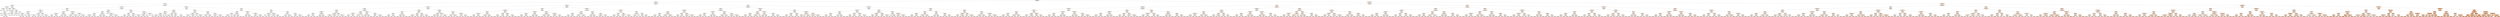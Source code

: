 digraph Tree {
node [shape=box, style="filled", color="black", fontname="helvetica"] ;
edge [fontname="helvetica"] ;
0 [label="Nb_customers_on_day <= 427.5\nsamples = 480630\nvalue = 5778.947", fillcolor="#fbece1"] ;
1 [label="Nb_customers_on_day <= 200.5\nsamples = 130361\nvalue = 1332.646", fillcolor="#fefbf8"] ;
0 -> 1 [labeldistance=2.5, labelangle=45, headlabel="True"] ;
2 [label="Nb_customers_on_day <= 95.0\nsamples = 82962\nvalue = 22.951", fillcolor="#ffffff"] ;
1 -> 2 ;
3 [label="Nb_customers_on_day <= 59.0\nsamples = 81695\nvalue = 0.145", fillcolor="#ffffff"] ;
2 -> 3 ;
4 [label="Nb_customers_on_day <= 28.5\nsamples = 81678\nvalue = 0.005", fillcolor="#ffffff"] ;
3 -> 4 ;
5 [label="Nb_customers_on_day <= 9.0\nsamples = 81677\nvalue = 0.002", fillcolor="#ffffff"] ;
4 -> 5 ;
6 [label="samples = 81676\nvalue = 0.0", fillcolor="#ffffff"] ;
5 -> 6 ;
7 [label="samples = 1\nvalue = 124.0", fillcolor="#fffffe"] ;
5 -> 7 ;
8 [label="samples = 1\nvalue = 316.0", fillcolor="#fffefd"] ;
4 -> 8 ;
9 [label="Day_of_week <= 3.5\nsamples = 17\nvalue = 671.471", fillcolor="#fffdfc"] ;
3 -> 9 ;
10 [label="Store_ID <= 397.0\nsamples = 2\nvalue = 582.0", fillcolor="#fffdfc"] ;
9 -> 10 ;
11 [label="samples = 1\nvalue = 612.0", fillcolor="#fffdfc"] ;
10 -> 11 ;
12 [label="samples = 1\nvalue = 552.0", fillcolor="#fffdfc"] ;
10 -> 12 ;
13 [label="Nb_customers_on_day <= 91.5\nsamples = 15\nvalue = 683.4", fillcolor="#fffdfb"] ;
9 -> 13 ;
14 [label="Store_ID <= 203.5\nsamples = 10\nvalue = 664.2", fillcolor="#fffdfc"] ;
13 -> 14 ;
15 [label="Nb_customers_on_day <= 80.5\nsamples = 7\nvalue = 632.0", fillcolor="#fffdfc"] ;
14 -> 15 ;
16 [label="samples = 1\nvalue = 591.0", fillcolor="#fffdfc"] ;
15 -> 16 ;
17 [label="Nb_customers_on_day <= 85.5\nsamples = 6\nvalue = 638.833", fillcolor="#fffdfc"] ;
15 -> 17 ;
18 [label="samples = 3\nvalue = 643.333", fillcolor="#fffdfc"] ;
17 -> 18 ;
19 [label="Nb_customers_on_day <= 89.0\nsamples = 3\nvalue = 634.333", fillcolor="#fffdfc"] ;
17 -> 19 ;
20 [label="samples = 2\nvalue = 629.0", fillcolor="#fffdfc"] ;
19 -> 20 ;
21 [label="samples = 1\nvalue = 645.0", fillcolor="#fffdfc"] ;
19 -> 21 ;
22 [label="Nb_customers_on_day <= 77.0\nsamples = 3\nvalue = 739.333", fillcolor="#fffdfb"] ;
14 -> 22 ;
23 [label="samples = 1\nvalue = 749.0", fillcolor="#fefdfb"] ;
22 -> 23 ;
24 [label="Nb_customers_on_day <= 81.0\nsamples = 2\nvalue = 734.5", fillcolor="#fffdfb"] ;
22 -> 24 ;
25 [label="samples = 1\nvalue = 738.0", fillcolor="#fffdfb"] ;
24 -> 25 ;
26 [label="samples = 1\nvalue = 731.0", fillcolor="#fffdfb"] ;
24 -> 26 ;
27 [label="Store_ID <= 332.5\nsamples = 5\nvalue = 721.8", fillcolor="#fffdfb"] ;
13 -> 27 ;
28 [label="Nb_customers_on_day <= 93.5\nsamples = 4\nvalue = 746.25", fillcolor="#fefdfb"] ;
27 -> 28 ;
29 [label="Store_ID <= 220.5\nsamples = 2\nvalue = 719.0", fillcolor="#fffdfb"] ;
28 -> 29 ;
30 [label="samples = 1\nvalue = 723.0", fillcolor="#fffdfb"] ;
29 -> 30 ;
31 [label="samples = 1\nvalue = 715.0", fillcolor="#fffdfb"] ;
29 -> 31 ;
32 [label="samples = 2\nvalue = 773.5", fillcolor="#fefcfb"] ;
28 -> 32 ;
33 [label="samples = 1\nvalue = 624.0", fillcolor="#fffdfc"] ;
27 -> 33 ;
34 [label="Nb_customers_on_day <= 159.5\nsamples = 1267\nvalue = 1493.474", fillcolor="#fefaf7"] ;
2 -> 34 ;
35 [label="Nb_customers_on_day <= 126.5\nsamples = 464\nvalue = 1240.879", fillcolor="#fefbf9"] ;
34 -> 35 ;
36 [label="Store_ID <= 333.5\nsamples = 122\nvalue = 1010.418", fillcolor="#fefcfa"] ;
35 -> 36 ;
37 [label="Nb_customers_on_day <= 107.5\nsamples = 43\nvalue = 855.465", fillcolor="#fefcfb"] ;
36 -> 37 ;
38 [label="Nb_customers_on_day <= 99.5\nsamples = 17\nvalue = 736.0", fillcolor="#fffdfb"] ;
37 -> 38 ;
39 [label="Nb_customers_on_day <= 97.5\nsamples = 8\nvalue = 691.625", fillcolor="#fffdfb"] ;
38 -> 39 ;
40 [label="samples = 1\nvalue = 787.0", fillcolor="#fefcfb"] ;
39 -> 40 ;
41 [label="Day_of_week <= 3.5\nsamples = 7\nvalue = 678.0", fillcolor="#fffdfc"] ;
39 -> 41 ;
42 [label="samples = 1\nvalue = 656.0", fillcolor="#fffdfc"] ;
41 -> 42 ;
43 [label="samples = 6\nvalue = 681.667", fillcolor="#fffdfb"] ;
41 -> 43 ;
44 [label="Nb_customers_on_day <= 100.5\nsamples = 9\nvalue = 775.444", fillcolor="#fefcfb"] ;
38 -> 44 ;
45 [label="samples = 1\nvalue = 859.0", fillcolor="#fefcfb"] ;
44 -> 45 ;
46 [label="Nb_customers_on_day <= 102.0\nsamples = 8\nvalue = 765.0", fillcolor="#fefcfb"] ;
44 -> 46 ;
47 [label="samples = 2\nvalue = 689.0", fillcolor="#fffdfb"] ;
46 -> 47 ;
48 [label="samples = 6\nvalue = 790.333", fillcolor="#fefcfb"] ;
46 -> 48 ;
49 [label="Nb_customers_on_day <= 119.5\nsamples = 26\nvalue = 933.577", fillcolor="#fefcfa"] ;
37 -> 49 ;
50 [label="Nb_customers_on_day <= 114.5\nsamples = 17\nvalue = 884.118", fillcolor="#fefcfa"] ;
49 -> 50 ;
51 [label="Nb_customers_on_day <= 113.0\nsamples = 12\nvalue = 871.167", fillcolor="#fefcfb"] ;
50 -> 51 ;
52 [label="samples = 9\nvalue = 893.889", fillcolor="#fefcfa"] ;
51 -> 52 ;
53 [label="samples = 3\nvalue = 803.0", fillcolor="#fefcfb"] ;
51 -> 53 ;
54 [label="Nb_customers_on_day <= 115.5\nsamples = 5\nvalue = 915.2", fillcolor="#fefcfa"] ;
50 -> 54 ;
55 [label="samples = 3\nvalue = 929.0", fillcolor="#fefcfa"] ;
54 -> 55 ;
56 [label="samples = 2\nvalue = 894.5", fillcolor="#fefcfa"] ;
54 -> 56 ;
57 [label="Day_of_week <= 4.0\nsamples = 9\nvalue = 1027.0", fillcolor="#fefcfa"] ;
49 -> 57 ;
58 [label="samples = 1\nvalue = 1174.0", fillcolor="#fefbf9"] ;
57 -> 58 ;
59 [label="Nb_customers_on_day <= 125.5\nsamples = 8\nvalue = 1008.625", fillcolor="#fefcfa"] ;
57 -> 59 ;
60 [label="samples = 5\nvalue = 1025.4", fillcolor="#fefcfa"] ;
59 -> 60 ;
61 [label="samples = 3\nvalue = 980.667", fillcolor="#fefcfa"] ;
59 -> 61 ;
62 [label="Store_ID <= 1000.0\nsamples = 79\nvalue = 1094.759", fillcolor="#fefbf9"] ;
36 -> 62 ;
63 [label="Store_ID <= 556.5\nsamples = 63\nvalue = 1055.81", fillcolor="#fefcfa"] ;
62 -> 63 ;
64 [label="Nb_customers_on_day <= 115.5\nsamples = 18\nvalue = 1221.556", fillcolor="#fefbf9"] ;
63 -> 64 ;
65 [label="Store_ID <= 385.0\nsamples = 13\nvalue = 1141.077", fillcolor="#fefbf9"] ;
64 -> 65 ;
66 [label="samples = 1\nvalue = 1396.0", fillcolor="#fefaf8"] ;
65 -> 66 ;
67 [label="samples = 12\nvalue = 1119.833", fillcolor="#fefbf9"] ;
65 -> 67 ;
68 [label="Day_of_week <= 4.0\nsamples = 5\nvalue = 1430.8", fillcolor="#fefaf8"] ;
64 -> 68 ;
69 [label="samples = 1\nvalue = 1558.0", fillcolor="#fefaf7"] ;
68 -> 69 ;
70 [label="samples = 4\nvalue = 1399.0", fillcolor="#fefaf8"] ;
68 -> 70 ;
71 [label="Nb_customers_on_day <= 105.0\nsamples = 45\nvalue = 989.511", fillcolor="#fefcfa"] ;
63 -> 71 ;
72 [label="Store_ID <= 744.5\nsamples = 6\nvalue = 781.667", fillcolor="#fefcfb"] ;
71 -> 72 ;
73 [label="samples = 5\nvalue = 827.0", fillcolor="#fefcfb"] ;
72 -> 73 ;
74 [label="samples = 1\nvalue = 555.0", fillcolor="#fffdfc"] ;
72 -> 74 ;
75 [label="Store_ID <= 588.5\nsamples = 39\nvalue = 1021.487", fillcolor="#fefcfa"] ;
71 -> 75 ;
76 [label="samples = 2\nvalue = 703.0", fillcolor="#fffdfb"] ;
75 -> 76 ;
77 [label="samples = 37\nvalue = 1038.703", fillcolor="#fefcfa"] ;
75 -> 77 ;
78 [label="Nb_customers_on_day <= 121.5\nsamples = 16\nvalue = 1248.125", fillcolor="#fefbf9"] ;
62 -> 78 ;
79 [label="Nb_customers_on_day <= 114.0\nsamples = 9\nvalue = 1154.556", fillcolor="#fefbf9"] ;
78 -> 79 ;
80 [label="Nb_customers_on_day <= 104.5\nsamples = 5\nvalue = 1118.8", fillcolor="#fefbf9"] ;
79 -> 80 ;
81 [label="samples = 2\nvalue = 1162.0", fillcolor="#fefbf9"] ;
80 -> 81 ;
82 [label="samples = 3\nvalue = 1090.0", fillcolor="#fefbf9"] ;
80 -> 82 ;
83 [label="Nb_customers_on_day <= 118.5\nsamples = 4\nvalue = 1199.25", fillcolor="#fefbf9"] ;
79 -> 83 ;
84 [label="samples = 2\nvalue = 1250.5", fillcolor="#fefbf9"] ;
83 -> 84 ;
85 [label="samples = 2\nvalue = 1148.0", fillcolor="#fefbf9"] ;
83 -> 85 ;
86 [label="Nb_customers_on_day <= 124.0\nsamples = 7\nvalue = 1368.429", fillcolor="#fefbf8"] ;
78 -> 86 ;
87 [label="samples = 1\nvalue = 1452.0", fillcolor="#fefaf8"] ;
86 -> 87 ;
88 [label="Nb_customers_on_day <= 125.5\nsamples = 6\nvalue = 1354.5", fillcolor="#fefbf8"] ;
86 -> 88 ;
89 [label="samples = 4\nvalue = 1346.5", fillcolor="#fefbf8"] ;
88 -> 89 ;
90 [label="samples = 2\nvalue = 1370.5", fillcolor="#fefbf8"] ;
88 -> 90 ;
91 [label="Nb_customers_on_day <= 144.5\nsamples = 342\nvalue = 1323.091", fillcolor="#fefbf8"] ;
35 -> 91 ;
92 [label="Store_ID <= 1001.0\nsamples = 163\nvalue = 1252.877", fillcolor="#fefbf9"] ;
91 -> 92 ;
93 [label="Store_ID <= 566.0\nsamples = 144\nvalue = 1230.917", fillcolor="#fefbf9"] ;
92 -> 93 ;
94 [label="Store_ID <= 447.5\nsamples = 83\nvalue = 1305.735", fillcolor="#fefbf8"] ;
93 -> 94 ;
95 [label="Nb_customers_on_day <= 138.5\nsamples = 42\nvalue = 1190.119", fillcolor="#fefbf9"] ;
94 -> 95 ;
96 [label="samples = 27\nvalue = 1124.148", fillcolor="#fefbf9"] ;
95 -> 96 ;
97 [label="samples = 15\nvalue = 1308.867", fillcolor="#fefbf8"] ;
95 -> 97 ;
98 [label="Day_of_week <= 2.5\nsamples = 41\nvalue = 1424.171", fillcolor="#fefaf8"] ;
94 -> 98 ;
99 [label="samples = 1\nvalue = 2213.0", fillcolor="#fef8f4"] ;
98 -> 99 ;
100 [label="samples = 40\nvalue = 1404.45", fillcolor="#fefaf8"] ;
98 -> 100 ;
101 [label="Nb_customers_on_day <= 137.5\nsamples = 61\nvalue = 1129.115", fillcolor="#fefbf9"] ;
93 -> 101 ;
102 [label="Store_ID <= 775.0\nsamples = 28\nvalue = 1055.571", fillcolor="#fefcfa"] ;
101 -> 102 ;
103 [label="samples = 16\nvalue = 1108.812", fillcolor="#fefbf9"] ;
102 -> 103 ;
104 [label="samples = 12\nvalue = 984.583", fillcolor="#fefcfa"] ;
102 -> 104 ;
105 [label="Day_of_week <= 6.5\nsamples = 33\nvalue = 1191.515", fillcolor="#fefbf9"] ;
101 -> 105 ;
106 [label="samples = 30\nvalue = 1209.933", fillcolor="#fefbf9"] ;
105 -> 106 ;
107 [label="samples = 3\nvalue = 1007.333", fillcolor="#fefcfa"] ;
105 -> 107 ;
108 [label="Nb_customers_on_day <= 129.0\nsamples = 19\nvalue = 1419.316", fillcolor="#fefaf8"] ;
92 -> 108 ;
109 [label="samples = 1\nvalue = 1096.0", fillcolor="#fefbf9"] ;
108 -> 109 ;
110 [label="Nb_customers_on_day <= 135.5\nsamples = 18\nvalue = 1437.278", fillcolor="#fefaf8"] ;
108 -> 110 ;
111 [label="Nb_customers_on_day <= 132.0\nsamples = 9\nvalue = 1380.889", fillcolor="#fefaf8"] ;
110 -> 111 ;
112 [label="samples = 6\nvalue = 1450.667", fillcolor="#fefaf8"] ;
111 -> 112 ;
113 [label="samples = 3\nvalue = 1241.333", fillcolor="#fefbf9"] ;
111 -> 113 ;
114 [label="Nb_customers_on_day <= 141.0\nsamples = 9\nvalue = 1493.667", fillcolor="#fefaf7"] ;
110 -> 114 ;
115 [label="samples = 6\nvalue = 1517.667", fillcolor="#fefaf7"] ;
114 -> 115 ;
116 [label="samples = 3\nvalue = 1445.667", fillcolor="#fefaf8"] ;
114 -> 116 ;
117 [label="Store_ID <= 1001.0\nsamples = 179\nvalue = 1387.028", fillcolor="#fefaf8"] ;
91 -> 117 ;
118 [label="Store_ID <= 723.5\nsamples = 163\nvalue = 1368.307", fillcolor="#fefbf8"] ;
117 -> 118 ;
119 [label="Store_ID <= 308.5\nsamples = 123\nvalue = 1403.626", fillcolor="#fefaf8"] ;
118 -> 119 ;
120 [label="Store_ID <= 304.5\nsamples = 30\nvalue = 1296.4", fillcolor="#fefbf8"] ;
119 -> 120 ;
121 [label="samples = 13\nvalue = 1370.077", fillcolor="#fefbf8"] ;
120 -> 121 ;
122 [label="samples = 17\nvalue = 1240.059", fillcolor="#fefbf9"] ;
120 -> 122 ;
123 [label="Store_ID <= 471.5\nsamples = 93\nvalue = 1438.215", fillcolor="#fefaf8"] ;
119 -> 123 ;
124 [label="samples = 25\nvalue = 1563.72", fillcolor="#fefaf7"] ;
123 -> 124 ;
125 [label="samples = 68\nvalue = 1392.074", fillcolor="#fefaf8"] ;
123 -> 125 ;
126 [label="Store_ID <= 854.0\nsamples = 40\nvalue = 1259.7", fillcolor="#fefbf9"] ;
118 -> 126 ;
127 [label="Nb_customers_on_day <= 156.5\nsamples = 9\nvalue = 1087.444", fillcolor="#fefbf9"] ;
126 -> 127 ;
128 [label="samples = 5\nvalue = 1049.4", fillcolor="#fefcfa"] ;
127 -> 128 ;
129 [label="samples = 4\nvalue = 1135.0", fillcolor="#fefbf9"] ;
127 -> 129 ;
130 [label="Nb_customers_on_day <= 150.5\nsamples = 31\nvalue = 1309.71", fillcolor="#fefbf8"] ;
126 -> 130 ;
131 [label="samples = 12\nvalue = 1224.333", fillcolor="#fefbf9"] ;
130 -> 131 ;
132 [label="samples = 19\nvalue = 1363.632", fillcolor="#fefbf8"] ;
130 -> 132 ;
133 [label="Nb_customers_on_day <= 155.5\nsamples = 16\nvalue = 1577.75", fillcolor="#fefaf7"] ;
117 -> 133 ;
134 [label="Nb_customers_on_day <= 153.5\nsamples = 14\nvalue = 1549.143", fillcolor="#fefaf7"] ;
133 -> 134 ;
135 [label="Nb_customers_on_day <= 151.5\nsamples = 13\nvalue = 1554.846", fillcolor="#fefaf7"] ;
134 -> 135 ;
136 [label="samples = 12\nvalue = 1547.833", fillcolor="#fefaf7"] ;
135 -> 136 ;
137 [label="samples = 1\nvalue = 1639.0", fillcolor="#fefaf7"] ;
135 -> 137 ;
138 [label="samples = 1\nvalue = 1475.0", fillcolor="#fefaf7"] ;
134 -> 138 ;
139 [label="Nb_customers_on_day <= 157.0\nsamples = 2\nvalue = 1778.0", fillcolor="#fef9f6"] ;
133 -> 139 ;
140 [label="samples = 1\nvalue = 1904.0", fillcolor="#fef9f5"] ;
139 -> 140 ;
141 [label="samples = 1\nvalue = 1652.0", fillcolor="#fefaf7"] ;
139 -> 141 ;
142 [label="Nb_customers_on_day <= 184.5\nsamples = 803\nvalue = 1639.431", fillcolor="#fefaf7"] ;
34 -> 142 ;
143 [label="Store_ID <= 784.0\nsamples = 393\nvalue = 1532.562", fillcolor="#fefaf7"] ;
142 -> 143 ;
144 [label="Day_of_week <= 5.5\nsamples = 273\nvalue = 1582.201", fillcolor="#fefaf7"] ;
143 -> 144 ;
145 [label="State_holiday_b <= 0.5\nsamples = 77\nvalue = 1676.013", fillcolor="#fefaf6"] ;
144 -> 145 ;
146 [label="Store_ID <= 696.5\nsamples = 75\nvalue = 1692.507", fillcolor="#fef9f6"] ;
145 -> 146 ;
147 [label="Nb_customers_on_day <= 174.5\nsamples = 72\nvalue = 1676.639", fillcolor="#fefaf6"] ;
146 -> 147 ;
148 [label="samples = 34\nvalue = 1622.059", fillcolor="#fefaf7"] ;
147 -> 148 ;
149 [label="samples = 38\nvalue = 1725.474", fillcolor="#fef9f6"] ;
147 -> 149 ;
150 [label="Day_of_week <= 3.0\nsamples = 3\nvalue = 2073.333", fillcolor="#fef8f4"] ;
146 -> 150 ;
151 [label="samples = 2\nvalue = 1989.5", fillcolor="#fef8f5"] ;
150 -> 151 ;
152 [label="samples = 1\nvalue = 2241.0", fillcolor="#fdf8f3"] ;
150 -> 152 ;
153 [label="Nb_customers_on_day <= 167.0\nsamples = 2\nvalue = 1057.5", fillcolor="#fefcfa"] ;
145 -> 153 ;
154 [label="samples = 1\nvalue = 960.0", fillcolor="#fefcfa"] ;
153 -> 154 ;
155 [label="samples = 1\nvalue = 1155.0", fillcolor="#fefbf9"] ;
153 -> 155 ;
156 [label="Nb_customers_on_day <= 169.5\nsamples = 196\nvalue = 1545.347", fillcolor="#fefaf7"] ;
144 -> 156 ;
157 [label="Day_of_week <= 6.5\nsamples = 76\nvalue = 1471.618", fillcolor="#fefaf7"] ;
156 -> 157 ;
158 [label="Store_ID <= 575.0\nsamples = 72\nvalue = 1481.458", fillcolor="#fefaf7"] ;
157 -> 158 ;
159 [label="samples = 30\nvalue = 1522.033", fillcolor="#fefaf7"] ;
158 -> 159 ;
160 [label="samples = 42\nvalue = 1452.476", fillcolor="#fefaf8"] ;
158 -> 160 ;
161 [label="Store_ID <= 321.0\nsamples = 4\nvalue = 1294.5", fillcolor="#fefbf8"] ;
157 -> 161 ;
162 [label="samples = 3\nvalue = 1427.0", fillcolor="#fefaf8"] ;
161 -> 162 ;
163 [label="samples = 1\nvalue = 897.0", fillcolor="#fefcfa"] ;
161 -> 163 ;
164 [label="Store_ID <= 446.5\nsamples = 120\nvalue = 1592.042", fillcolor="#fefaf7"] ;
156 -> 164 ;
165 [label="Store_ID <= 327.0\nsamples = 57\nvalue = 1553.211", fillcolor="#fefaf7"] ;
164 -> 165 ;
166 [label="samples = 49\nvalue = 1599.224", fillcolor="#fefaf7"] ;
165 -> 166 ;
167 [label="samples = 8\nvalue = 1271.375", fillcolor="#fefbf8"] ;
165 -> 167 ;
168 [label="Store_ID <= 471.5\nsamples = 63\nvalue = 1627.175", fillcolor="#fefaf7"] ;
164 -> 168 ;
169 [label="samples = 8\nvalue = 1851.875", fillcolor="#fef9f5"] ;
168 -> 169 ;
170 [label="samples = 55\nvalue = 1594.491", fillcolor="#fefaf7"] ;
168 -> 170 ;
171 [label="Store_ID <= 843.0\nsamples = 120\nvalue = 1419.633", fillcolor="#fefaf8"] ;
143 -> 171 ;
172 [label="Store_ID <= 796.0\nsamples = 45\nvalue = 1215.067", fillcolor="#fefbf9"] ;
171 -> 172 ;
173 [label="Nb_customers_on_day <= 176.5\nsamples = 16\nvalue = 1100.938", fillcolor="#fefbf9"] ;
172 -> 173 ;
174 [label="Nb_customers_on_day <= 168.0\nsamples = 10\nvalue = 1129.7", fillcolor="#fefbf9"] ;
173 -> 174 ;
175 [label="samples = 3\nvalue = 1144.667", fillcolor="#fefbf9"] ;
174 -> 175 ;
176 [label="samples = 7\nvalue = 1123.286", fillcolor="#fefbf9"] ;
174 -> 176 ;
177 [label="Nb_customers_on_day <= 178.5\nsamples = 6\nvalue = 1053.0", fillcolor="#fefcfa"] ;
173 -> 177 ;
178 [label="samples = 2\nvalue = 972.0", fillcolor="#fefcfa"] ;
177 -> 178 ;
179 [label="samples = 4\nvalue = 1093.5", fillcolor="#fefbf9"] ;
177 -> 179 ;
180 [label="Store_ID <= 820.0\nsamples = 29\nvalue = 1278.034", fillcolor="#fefbf8"] ;
172 -> 180 ;
181 [label="samples = 1\nvalue = 1950.0", fillcolor="#fef9f5"] ;
180 -> 181 ;
182 [label="Nb_customers_on_day <= 181.0\nsamples = 28\nvalue = 1254.036", fillcolor="#fefbf9"] ;
180 -> 182 ;
183 [label="samples = 25\nvalue = 1240.6", fillcolor="#fefbf9"] ;
182 -> 183 ;
184 [label="samples = 3\nvalue = 1366.0", fillcolor="#fefbf8"] ;
182 -> 184 ;
185 [label="Store_ID <= 1029.5\nsamples = 75\nvalue = 1542.373", fillcolor="#fefaf7"] ;
171 -> 185 ;
186 [label="Store_ID <= 919.5\nsamples = 62\nvalue = 1472.806", fillcolor="#fefaf7"] ;
185 -> 186 ;
187 [label="Nb_customers_on_day <= 174.0\nsamples = 20\nvalue = 1664.6", fillcolor="#fefaf6"] ;
186 -> 187 ;
188 [label="samples = 6\nvalue = 1445.167", fillcolor="#fefaf8"] ;
187 -> 188 ;
189 [label="samples = 14\nvalue = 1758.643", fillcolor="#fef9f6"] ;
187 -> 189 ;
190 [label="Store_ID <= 950.5\nsamples = 42\nvalue = 1381.476", fillcolor="#fefaf8"] ;
186 -> 190 ;
191 [label="samples = 3\nvalue = 1223.0", fillcolor="#fefbf9"] ;
190 -> 191 ;
192 [label="samples = 39\nvalue = 1393.667", fillcolor="#fefaf8"] ;
190 -> 192 ;
193 [label="Day_of_week <= 4.5\nsamples = 13\nvalue = 1874.154", fillcolor="#fef9f5"] ;
185 -> 193 ;
194 [label="Nb_customers_on_day <= 178.0\nsamples = 3\nvalue = 2036.333", fillcolor="#fef8f5"] ;
193 -> 194 ;
195 [label="samples = 2\nvalue = 1893.5", fillcolor="#fef9f5"] ;
194 -> 195 ;
196 [label="samples = 1\nvalue = 2322.0", fillcolor="#fdf7f3"] ;
194 -> 196 ;
197 [label="Nb_customers_on_day <= 160.5\nsamples = 10\nvalue = 1825.5", fillcolor="#fef9f6"] ;
193 -> 197 ;
198 [label="samples = 1\nvalue = 1991.0", fillcolor="#fef8f5"] ;
197 -> 198 ;
199 [label="samples = 9\nvalue = 1807.111", fillcolor="#fef9f6"] ;
197 -> 199 ;
200 [label="Store_ID <= 784.0\nsamples = 410\nvalue = 1741.868", fillcolor="#fef9f6"] ;
142 -> 200 ;
201 [label="Day_of_week <= 5.5\nsamples = 283\nvalue = 1814.929", fillcolor="#fef9f6"] ;
200 -> 201 ;
202 [label="Store_ID <= 522.5\nsamples = 106\nvalue = 1899.528", fillcolor="#fef9f5"] ;
201 -> 202 ;
203 [label="State_holiday_b <= 0.5\nsamples = 60\nvalue = 1988.85", fillcolor="#fef8f5"] ;
202 -> 203 ;
204 [label="Nb_customers_on_day <= 192.5\nsamples = 59\nvalue = 2001.373", fillcolor="#fef8f5"] ;
203 -> 204 ;
205 [label="samples = 29\nvalue = 1916.931", fillcolor="#fef9f5"] ;
204 -> 205 ;
206 [label="samples = 30\nvalue = 2083.0", fillcolor="#fef8f4"] ;
204 -> 206 ;
207 [label="samples = 1\nvalue = 1250.0", fillcolor="#fefbf9"] ;
203 -> 207 ;
208 [label="Nb_customers_on_day <= 190.5\nsamples = 46\nvalue = 1783.022", fillcolor="#fef9f6"] ;
202 -> 208 ;
209 [label="Day_of_week <= 2.5\nsamples = 20\nvalue = 1661.9", fillcolor="#fefaf6"] ;
208 -> 209 ;
210 [label="samples = 9\nvalue = 1496.444", fillcolor="#fefaf7"] ;
209 -> 210 ;
211 [label="samples = 11\nvalue = 1797.273", fillcolor="#fef9f6"] ;
209 -> 211 ;
212 [label="Store_ID <= 699.5\nsamples = 26\nvalue = 1876.192", fillcolor="#fef9f5"] ;
208 -> 212 ;
213 [label="samples = 23\nvalue = 1854.217", fillcolor="#fef9f5"] ;
212 -> 213 ;
214 [label="samples = 3\nvalue = 2044.667", fillcolor="#fef8f4"] ;
212 -> 214 ;
215 [label="Nb_customers_on_day <= 191.5\nsamples = 177\nvalue = 1764.266", fillcolor="#fef9f6"] ;
201 -> 215 ;
216 [label="Store_ID <= 247.5\nsamples = 74\nvalue = 1706.095", fillcolor="#fef9f6"] ;
215 -> 216 ;
217 [label="Store_ID <= 136.5\nsamples = 16\nvalue = 1583.312", fillcolor="#fefaf7"] ;
216 -> 217 ;
218 [label="samples = 7\nvalue = 1704.0", fillcolor="#fef9f6"] ;
217 -> 218 ;
219 [label="samples = 9\nvalue = 1489.444", fillcolor="#fefaf7"] ;
217 -> 219 ;
220 [label="Store_ID <= 316.0\nsamples = 58\nvalue = 1739.966", fillcolor="#fef9f6"] ;
216 -> 220 ;
221 [label="samples = 11\nvalue = 1903.0", fillcolor="#fef9f5"] ;
220 -> 221 ;
222 [label="samples = 47\nvalue = 1701.809", fillcolor="#fef9f6"] ;
220 -> 222 ;
223 [label="Nb_customers_on_day <= 193.5\nsamples = 103\nvalue = 1806.058", fillcolor="#fef9f6"] ;
215 -> 223 ;
224 [label="Store_ID <= 231.5\nsamples = 18\nvalue = 1910.667", fillcolor="#fef9f5"] ;
223 -> 224 ;
225 [label="samples = 6\nvalue = 1796.0", fillcolor="#fef9f6"] ;
224 -> 225 ;
226 [label="samples = 12\nvalue = 1968.0", fillcolor="#fef9f5"] ;
224 -> 226 ;
227 [label="Nb_customers_on_day <= 194.5\nsamples = 85\nvalue = 1783.906", fillcolor="#fef9f6"] ;
223 -> 227 ;
228 [label="samples = 8\nvalue = 1633.875", fillcolor="#fefaf7"] ;
227 -> 228 ;
229 [label="samples = 77\nvalue = 1799.494", fillcolor="#fef9f6"] ;
227 -> 229 ;
230 [label="Store_ID <= 864.0\nsamples = 127\nvalue = 1579.063", fillcolor="#fefaf7"] ;
200 -> 230 ;
231 [label="Store_ID <= 811.5\nsamples = 44\nvalue = 1270.409", fillcolor="#fefbf8"] ;
230 -> 231 ;
232 [label="Nb_customers_on_day <= 186.5\nsamples = 19\nvalue = 1146.263", fillcolor="#fefbf9"] ;
231 -> 232 ;
233 [label="samples = 3\nvalue = 1014.0", fillcolor="#fefcfa"] ;
232 -> 233 ;
234 [label="Nb_customers_on_day <= 194.5\nsamples = 16\nvalue = 1171.062", fillcolor="#fefbf9"] ;
232 -> 234 ;
235 [label="samples = 8\nvalue = 1134.375", fillcolor="#fefbf9"] ;
234 -> 235 ;
236 [label="samples = 8\nvalue = 1207.75", fillcolor="#fefbf9"] ;
234 -> 236 ;
237 [label="Nb_customers_on_day <= 192.5\nsamples = 25\nvalue = 1364.76", fillcolor="#fefbf8"] ;
231 -> 237 ;
238 [label="Nb_customers_on_day <= 185.5\nsamples = 14\nvalue = 1306.857", fillcolor="#fefbf8"] ;
237 -> 238 ;
239 [label="samples = 1\nvalue = 1152.0", fillcolor="#fefbf9"] ;
238 -> 239 ;
240 [label="samples = 13\nvalue = 1318.769", fillcolor="#fefbf8"] ;
238 -> 240 ;
241 [label="Store_ID <= 842.5\nsamples = 11\nvalue = 1438.455", fillcolor="#fefaf8"] ;
237 -> 241 ;
242 [label="samples = 10\nvalue = 1415.6", fillcolor="#fefaf8"] ;
241 -> 242 ;
243 [label="samples = 1\nvalue = 1667.0", fillcolor="#fefaf6"] ;
241 -> 243 ;
244 [label="Store_ID <= 1051.5\nsamples = 83\nvalue = 1742.687", fillcolor="#fef9f6"] ;
230 -> 244 ;
245 [label="Store_ID <= 919.5\nsamples = 72\nvalue = 1679.889", fillcolor="#fef9f6"] ;
244 -> 245 ;
246 [label="Store_ID <= 897.5\nsamples = 37\nvalue = 1811.757", fillcolor="#fef9f6"] ;
245 -> 246 ;
247 [label="samples = 13\nvalue = 1709.154", fillcolor="#fef9f6"] ;
246 -> 247 ;
248 [label="samples = 24\nvalue = 1867.333", fillcolor="#fef9f5"] ;
246 -> 248 ;
249 [label="Nb_customers_on_day <= 198.5\nsamples = 35\nvalue = 1540.486", fillcolor="#fefaf7"] ;
245 -> 249 ;
250 [label="samples = 29\nvalue = 1489.241", fillcolor="#fefaf7"] ;
249 -> 250 ;
251 [label="samples = 6\nvalue = 1788.167", fillcolor="#fef9f6"] ;
249 -> 251 ;
252 [label="Store_ID <= 1105.5\nsamples = 11\nvalue = 2153.727", fillcolor="#fef8f4"] ;
244 -> 252 ;
253 [label="Store_ID <= 1091.0\nsamples = 6\nvalue = 2411.333", fillcolor="#fdf7f3"] ;
252 -> 253 ;
254 [label="samples = 4\nvalue = 2494.0", fillcolor="#fdf7f2"] ;
253 -> 254 ;
255 [label="samples = 2\nvalue = 2246.0", fillcolor="#fdf8f3"] ;
253 -> 255 ;
256 [label="Nb_customers_on_day <= 193.0\nsamples = 5\nvalue = 1844.6", fillcolor="#fef9f6"] ;
252 -> 256 ;
257 [label="samples = 2\nvalue = 1669.5", fillcolor="#fefaf6"] ;
256 -> 257 ;
258 [label="samples = 3\nvalue = 1961.333", fillcolor="#fef9f5"] ;
256 -> 258 ;
259 [label="Nb_customers_on_day <= 338.5\nsamples = 47399\nvalue = 3624.991", fillcolor="#fdf3ec"] ;
1 -> 259 ;
260 [label="Nb_customers_on_day <= 271.5\nsamples = 16050\nvalue = 2908.788", fillcolor="#fdf5f0"] ;
259 -> 260 ;
261 [label="Nb_customers_on_day <= 242.5\nsamples = 4708\nvalue = 2360.496", fillcolor="#fdf7f3"] ;
260 -> 261 ;
262 [label="Day_of_week <= 5.5\nsamples = 2023\nvalue = 2108.038", fillcolor="#fef8f4"] ;
261 -> 262 ;
263 [label="Store_ID <= 1062.0\nsamples = 614\nvalue = 2310.72", fillcolor="#fdf7f3"] ;
262 -> 263 ;
264 [label="Nb_customers_on_day <= 215.5\nsamples = 562\nvalue = 2255.856", fillcolor="#fdf8f3"] ;
263 -> 264 ;
265 [label="Store_ID <= 561.5\nsamples = 133\nvalue = 2068.895", fillcolor="#fef8f4"] ;
264 -> 265 ;
266 [label="Promotion <= 0.5\nsamples = 106\nvalue = 2121.651", fillcolor="#fef8f4"] ;
265 -> 266 ;
267 [label="samples = 102\nvalue = 2103.912", fillcolor="#fef8f4"] ;
266 -> 267 ;
268 [label="samples = 4\nvalue = 2574.0", fillcolor="#fdf7f2"] ;
266 -> 268 ;
269 [label="Store_ID <= 631.0\nsamples = 27\nvalue = 1861.778", fillcolor="#fef9f5"] ;
265 -> 269 ;
270 [label="samples = 4\nvalue = 1509.25", fillcolor="#fefaf7"] ;
269 -> 270 ;
271 [label="samples = 23\nvalue = 1923.087", fillcolor="#fef9f5"] ;
269 -> 271 ;
272 [label="Nb_customers_on_day <= 216.5\nsamples = 429\nvalue = 2313.818", fillcolor="#fdf7f3"] ;
264 -> 272 ;
273 [label="Store_ID <= 720.0\nsamples = 8\nvalue = 3224.125", fillcolor="#fdf4ee"] ;
272 -> 273 ;
274 [label="samples = 6\nvalue = 1895.667", fillcolor="#fef9f5"] ;
273 -> 274 ;
275 [label="samples = 2\nvalue = 7209.5", fillcolor="#fae7da"] ;
273 -> 275 ;
276 [label="Store_ID <= 725.0\nsamples = 421\nvalue = 2296.52", fillcolor="#fdf7f3"] ;
272 -> 276 ;
277 [label="samples = 333\nvalue = 2340.613", fillcolor="#fdf7f3"] ;
276 -> 277 ;
278 [label="samples = 88\nvalue = 2129.67", fillcolor="#fef8f4"] ;
276 -> 278 ;
279 [label="Store_ID <= 1072.0\nsamples = 52\nvalue = 2903.673", fillcolor="#fdf5f0"] ;
263 -> 279 ;
280 [label="Nb_customers_on_day <= 232.5\nsamples = 39\nvalue = 3017.538", fillcolor="#fdf5ef"] ;
279 -> 280 ;
281 [label="Nb_customers_on_day <= 206.5\nsamples = 23\nvalue = 2883.174", fillcolor="#fdf6f0"] ;
280 -> 281 ;
282 [label="samples = 3\nvalue = 2626.0", fillcolor="#fdf6f1"] ;
281 -> 282 ;
283 [label="samples = 20\nvalue = 2921.75", fillcolor="#fdf5f0"] ;
281 -> 283 ;
284 [label="Nb_customers_on_day <= 235.0\nsamples = 16\nvalue = 3210.688", fillcolor="#fdf4ee"] ;
280 -> 284 ;
285 [label="samples = 7\nvalue = 3118.286", fillcolor="#fdf5ef"] ;
284 -> 285 ;
286 [label="samples = 9\nvalue = 3282.556", fillcolor="#fdf4ee"] ;
284 -> 286 ;
287 [label="Store_ID <= 1079.5\nsamples = 13\nvalue = 2562.077", fillcolor="#fdf7f2"] ;
279 -> 287 ;
288 [label="samples = 1\nvalue = 1245.0", fillcolor="#fefbf9"] ;
287 -> 288 ;
289 [label="Nb_customers_on_day <= 237.5\nsamples = 12\nvalue = 2671.833", fillcolor="#fdf6f1"] ;
287 -> 289 ;
290 [label="samples = 8\nvalue = 2540.0", fillcolor="#fdf7f2"] ;
289 -> 290 ;
291 [label="samples = 4\nvalue = 2935.5", fillcolor="#fdf5f0"] ;
289 -> 291 ;
292 [label="Nb_customers_on_day <= 221.5\nsamples = 1409\nvalue = 2019.715", fillcolor="#fef8f5"] ;
262 -> 292 ;
293 [label="Store_ID <= 1109.5\nsamples = 582\nvalue = 1873.864", fillcolor="#fef9f5"] ;
292 -> 293 ;
294 [label="Nb_customers_on_day <= 212.5\nsamples = 579\nvalue = 1869.342", fillcolor="#fef9f5"] ;
293 -> 294 ;
295 [label="Store_ID <= 782.5\nsamples = 310\nvalue = 1817.597", fillcolor="#fef9f6"] ;
294 -> 295 ;
296 [label="samples = 217\nvalue = 1864.313", fillcolor="#fef9f5"] ;
295 -> 296 ;
297 [label="samples = 93\nvalue = 1708.591", fillcolor="#fef9f6"] ;
295 -> 297 ;
298 [label="Store_ID <= 327.0\nsamples = 269\nvalue = 1928.974", fillcolor="#fef9f5"] ;
294 -> 298 ;
299 [label="samples = 71\nvalue = 2030.93", fillcolor="#fef8f5"] ;
298 -> 299 ;
300 [label="samples = 198\nvalue = 1892.414", fillcolor="#fef9f5"] ;
298 -> 300 ;
301 [label="Nb_customers_on_day <= 218.0\nsamples = 3\nvalue = 2746.667", fillcolor="#fdf6f1"] ;
293 -> 301 ;
302 [label="Nb_customers_on_day <= 213.5\nsamples = 2\nvalue = 2608.5", fillcolor="#fdf6f2"] ;
301 -> 302 ;
303 [label="samples = 1\nvalue = 2514.0", fillcolor="#fdf7f2"] ;
302 -> 303 ;
304 [label="samples = 1\nvalue = 2703.0", fillcolor="#fdf6f1"] ;
302 -> 304 ;
305 [label="samples = 1\nvalue = 3023.0", fillcolor="#fdf5ef"] ;
301 -> 305 ;
306 [label="Nb_customers_on_day <= 230.5\nsamples = 827\nvalue = 2122.358", fillcolor="#fef8f4"] ;
292 -> 306 ;
307 [label="Store_ID <= 738.5\nsamples = 313\nvalue = 2052.284", fillcolor="#fef8f4"] ;
306 -> 307 ;
308 [label="Store_ID <= 558.0\nsamples = 198\nvalue = 2101.227", fillcolor="#fef8f4"] ;
307 -> 308 ;
309 [label="samples = 123\nvalue = 2045.415", fillcolor="#fef8f4"] ;
308 -> 309 ;
310 [label="samples = 75\nvalue = 2192.76", fillcolor="#fef8f4"] ;
308 -> 310 ;
311 [label="Store_ID <= 878.0\nsamples = 115\nvalue = 1968.017", fillcolor="#fef9f5"] ;
307 -> 311 ;
312 [label="samples = 30\nvalue = 1797.0", fillcolor="#fef9f6"] ;
311 -> 312 ;
313 [label="samples = 85\nvalue = 2028.376", fillcolor="#fef8f5"] ;
311 -> 313 ;
314 [label="Store_ID <= 1109.5\nsamples = 514\nvalue = 2165.029", fillcolor="#fef8f4"] ;
306 -> 314 ;
315 [label="Store_ID <= 833.5\nsamples = 510\nvalue = 2160.027", fillcolor="#fef8f4"] ;
314 -> 315 ;
316 [label="samples = 376\nvalue = 2195.726", fillcolor="#fef8f4"] ;
315 -> 316 ;
317 [label="samples = 134\nvalue = 2059.858", fillcolor="#fef8f4"] ;
315 -> 317 ;
318 [label="Nb_customers_on_day <= 240.0\nsamples = 4\nvalue = 2802.75", fillcolor="#fdf6f1"] ;
314 -> 318 ;
319 [label="samples = 3\nvalue = 2855.667", fillcolor="#fdf6f0"] ;
318 -> 319 ;
320 [label="samples = 1\nvalue = 2644.0", fillcolor="#fdf6f1"] ;
318 -> 320 ;
321 [label="Day_of_week <= 5.5\nsamples = 2685\nvalue = 2550.709", fillcolor="#fdf7f2"] ;
261 -> 321 ;
322 [label="Store_ID <= 1058.5\nsamples = 1156\nvalue = 2768.253", fillcolor="#fdf6f1"] ;
321 -> 322 ;
323 [label="Promotion <= 0.5\nsamples = 1044\nvalue = 2702.294", fillcolor="#fdf6f1"] ;
322 -> 323 ;
324 [label="Store_ID <= 731.0\nsamples = 834\nvalue = 2623.741", fillcolor="#fdf6f2"] ;
323 -> 324 ;
325 [label="Store_ID <= 334.5\nsamples = 636\nvalue = 2684.343", fillcolor="#fdf6f1"] ;
324 -> 325 ;
326 [label="samples = 371\nvalue = 2510.226", fillcolor="#fdf7f2"] ;
325 -> 326 ;
327 [label="samples = 265\nvalue = 2928.106", fillcolor="#fdf5f0"] ;
325 -> 327 ;
328 [label="Store_ID <= 770.5\nsamples = 198\nvalue = 2429.081", fillcolor="#fdf7f3"] ;
324 -> 328 ;
329 [label="samples = 24\nvalue = 2141.292", fillcolor="#fef8f4"] ;
328 -> 329 ;
330 [label="samples = 174\nvalue = 2468.776", fillcolor="#fdf7f2"] ;
328 -> 330 ;
331 [label="Store_ID <= 566.0\nsamples = 210\nvalue = 3014.262", fillcolor="#fdf5ef"] ;
323 -> 331 ;
332 [label="Store_ID <= 322.0\nsamples = 147\nvalue = 3141.653", fillcolor="#fdf5ef"] ;
331 -> 332 ;
333 [label="samples = 88\nvalue = 3024.409", fillcolor="#fdf5ef"] ;
332 -> 333 ;
334 [label="samples = 59\nvalue = 3316.525", fillcolor="#fdf4ee"] ;
332 -> 334 ;
335 [label="Store_ID <= 711.0\nsamples = 63\nvalue = 2717.016", fillcolor="#fdf6f1"] ;
331 -> 335 ;
336 [label="samples = 12\nvalue = 1861.25", fillcolor="#fef9f5"] ;
335 -> 336 ;
337 [label="samples = 51\nvalue = 2918.373", fillcolor="#fdf5f0"] ;
335 -> 337 ;
338 [label="Store_ID <= 1085.5\nsamples = 112\nvalue = 3383.08", fillcolor="#fdf4ee"] ;
322 -> 338 ;
339 [label="Promotion <= 0.5\nsamples = 80\nvalue = 3539.512", fillcolor="#fdf3ed"] ;
338 -> 339 ;
340 [label="Nb_customers_on_day <= 248.0\nsamples = 61\nvalue = 3454.082", fillcolor="#fdf4ed"] ;
339 -> 340 ;
341 [label="samples = 12\nvalue = 3226.583", fillcolor="#fdf4ee"] ;
340 -> 341 ;
342 [label="samples = 49\nvalue = 3509.796", fillcolor="#fdf4ed"] ;
340 -> 342 ;
343 [label="Day_of_week <= 1.5\nsamples = 19\nvalue = 3813.789", fillcolor="#fcf3eb"] ;
339 -> 343 ;
344 [label="samples = 2\nvalue = 4368.5", fillcolor="#fcf1e9"] ;
343 -> 344 ;
345 [label="samples = 17\nvalue = 3748.529", fillcolor="#fcf3ec"] ;
343 -> 345 ;
346 [label="Promotion <= 0.5\nsamples = 32\nvalue = 2992.0", fillcolor="#fdf5f0"] ;
338 -> 346 ;
347 [label="Nb_customers_on_day <= 266.0\nsamples = 29\nvalue = 2930.793", fillcolor="#fdf5f0"] ;
346 -> 347 ;
348 [label="samples = 19\nvalue = 2838.737", fillcolor="#fdf6f0"] ;
347 -> 348 ;
349 [label="samples = 10\nvalue = 3105.7", fillcolor="#fdf5ef"] ;
347 -> 349 ;
350 [label="School_holiday <= 0.5\nsamples = 3\nvalue = 3583.667", fillcolor="#fdf3ed"] ;
346 -> 350 ;
351 [label="samples = 2\nvalue = 3678.0", fillcolor="#fdf3ec"] ;
350 -> 351 ;
352 [label="samples = 1\nvalue = 3395.0", fillcolor="#fdf4ee"] ;
350 -> 352 ;
353 [label="Nb_customers_on_day <= 261.5\nsamples = 1529\nvalue = 2386.235", fillcolor="#fdf7f3"] ;
321 -> 353 ;
354 [label="Store_ID <= 1109.5\nsamples = 963\nvalue = 2323.252", fillcolor="#fdf7f3"] ;
353 -> 354 ;
355 [label="Store_ID <= 833.0\nsamples = 953\nvalue = 2315.162", fillcolor="#fdf7f3"] ;
354 -> 355 ;
356 [label="Store_ID <= 797.0\nsamples = 685\nvalue = 2358.111", fillcolor="#fdf7f3"] ;
355 -> 356 ;
357 [label="samples = 668\nvalue = 2338.416", fillcolor="#fdf7f3"] ;
356 -> 357 ;
358 [label="samples = 17\nvalue = 3132.0", fillcolor="#fdf5ef"] ;
356 -> 358 ;
359 [label="Store_ID <= 865.5\nsamples = 268\nvalue = 2205.384", fillcolor="#fef8f4"] ;
355 -> 359 ;
360 [label="samples = 48\nvalue = 2075.667", fillcolor="#fef8f4"] ;
359 -> 360 ;
361 [label="samples = 220\nvalue = 2233.686", fillcolor="#fdf8f4"] ;
359 -> 361 ;
362 [label="Nb_customers_on_day <= 246.5\nsamples = 10\nvalue = 3094.3", fillcolor="#fdf5ef"] ;
354 -> 362 ;
363 [label="samples = 2\nvalue = 2881.0", fillcolor="#fdf6f0"] ;
362 -> 363 ;
364 [label="Nb_customers_on_day <= 256.0\nsamples = 8\nvalue = 3147.625", fillcolor="#fdf5ef"] ;
362 -> 364 ;
365 [label="samples = 6\nvalue = 3174.0", fillcolor="#fdf5ef"] ;
364 -> 365 ;
366 [label="samples = 2\nvalue = 3068.5", fillcolor="#fdf5ef"] ;
364 -> 366 ;
367 [label="Store_ID <= 1066.5\nsamples = 566\nvalue = 2493.396", fillcolor="#fdf7f2"] ;
353 -> 367 ;
368 [label="Store_ID <= 833.0\nsamples = 557\nvalue = 2484.749", fillcolor="#fdf7f2"] ;
367 -> 368 ;
369 [label="Store_ID <= 804.5\nsamples = 429\nvalue = 2524.776", fillcolor="#fdf7f2"] ;
368 -> 369 ;
370 [label="samples = 421\nvalue = 2509.01", fillcolor="#fdf7f2"] ;
369 -> 370 ;
371 [label="samples = 8\nvalue = 3354.5", fillcolor="#fdf4ee"] ;
369 -> 371 ;
372 [label="Nb_customers_on_day <= 263.5\nsamples = 128\nvalue = 2350.594", fillcolor="#fdf7f3"] ;
368 -> 372 ;
373 [label="samples = 17\nvalue = 2178.941", fillcolor="#fef8f4"] ;
372 -> 373 ;
374 [label="samples = 111\nvalue = 2376.883", fillcolor="#fdf7f3"] ;
372 -> 374 ;
375 [label="Nb_customers_on_day <= 264.0\nsamples = 9\nvalue = 3028.556", fillcolor="#fdf5ef"] ;
367 -> 375 ;
376 [label="Store_ID <= 1092.5\nsamples = 2\nvalue = 2335.5", fillcolor="#fdf7f3"] ;
375 -> 376 ;
377 [label="samples = 1\nvalue = 2198.0", fillcolor="#fef8f4"] ;
376 -> 377 ;
378 [label="samples = 1\nvalue = 2473.0", fillcolor="#fdf7f2"] ;
376 -> 378 ;
379 [label="Store_ID <= 1085.5\nsamples = 7\nvalue = 3226.571", fillcolor="#fdf4ee"] ;
375 -> 379 ;
380 [label="samples = 2\nvalue = 3440.0", fillcolor="#fdf4ed"] ;
379 -> 380 ;
381 [label="samples = 5\nvalue = 3141.2", fillcolor="#fdf5ef"] ;
379 -> 381 ;
382 [label="Day_of_week <= 5.5\nsamples = 11342\nvalue = 3136.381", fillcolor="#fdf5ef"] ;
260 -> 382 ;
383 [label="Promotion <= 0.5\nsamples = 6574\nvalue = 3346.516", fillcolor="#fdf4ee"] ;
382 -> 383 ;
384 [label="Nb_customers_on_day <= 308.5\nsamples = 5065\nvalue = 3223.315", fillcolor="#fdf4ee"] ;
383 -> 384 ;
385 [label="Store_ID <= 1062.0\nsamples = 2229\nvalue = 3063.738", fillcolor="#fdf5ef"] ;
384 -> 385 ;
386 [label="Nb_customers_on_day <= 281.5\nsamples = 2023\nvalue = 3009.178", fillcolor="#fdf5f0"] ;
385 -> 386 ;
387 [label="Store_ID <= 323.5\nsamples = 426\nvalue = 2816.106", fillcolor="#fdf6f1"] ;
386 -> 387 ;
388 [label="samples = 167\nvalue = 2667.928", fillcolor="#fdf6f1"] ;
387 -> 388 ;
389 [label="samples = 259\nvalue = 2911.649", fillcolor="#fdf5f0"] ;
387 -> 389 ;
390 [label="Store_ID <= 58.0\nsamples = 1597\nvalue = 3060.681", fillcolor="#fdf5ef"] ;
386 -> 390 ;
391 [label="samples = 116\nvalue = 3404.75", fillcolor="#fdf4ed"] ;
390 -> 391 ;
392 [label="samples = 1481\nvalue = 3033.731", fillcolor="#fdf5ef"] ;
390 -> 392 ;
393 [label="Store_ID <= 1085.5\nsamples = 206\nvalue = 3599.534", fillcolor="#fdf3ec"] ;
385 -> 393 ;
394 [label="Nb_customers_on_day <= 281.5\nsamples = 91\nvalue = 3849.692", fillcolor="#fcf2eb"] ;
393 -> 394 ;
395 [label="samples = 32\nvalue = 3704.531", fillcolor="#fcf3ec"] ;
394 -> 395 ;
396 [label="samples = 59\nvalue = 3928.424", fillcolor="#fcf2eb"] ;
394 -> 396 ;
397 [label="Store_ID <= 1113.0\nsamples = 115\nvalue = 3401.583", fillcolor="#fdf4ed"] ;
393 -> 397 ;
398 [label="samples = 92\nvalue = 3308.554", fillcolor="#fdf4ee"] ;
397 -> 398 ;
399 [label="samples = 23\nvalue = 3773.696", fillcolor="#fcf3ec"] ;
397 -> 399 ;
400 [label="Store_ID <= 1059.5\nsamples = 2836\nvalue = 3348.736", fillcolor="#fdf4ee"] ;
384 -> 400 ;
401 [label="Store_ID <= 618.5\nsamples = 2651\nvalue = 3314.869", fillcolor="#fdf4ee"] ;
400 -> 401 ;
402 [label="Store_ID <= 611.5\nsamples = 1594\nvalue = 3410.442", fillcolor="#fdf4ed"] ;
401 -> 402 ;
403 [label="samples = 1572\nvalue = 3393.384", fillcolor="#fdf4ee"] ;
402 -> 403 ;
404 [label="samples = 22\nvalue = 4629.318", fillcolor="#fcf0e7"] ;
402 -> 404 ;
405 [label="Store_ID <= 690.5\nsamples = 1057\nvalue = 3170.741", fillcolor="#fdf5ef"] ;
401 -> 405 ;
406 [label="samples = 164\nvalue = 2815.006", fillcolor="#fdf6f1"] ;
405 -> 406 ;
407 [label="samples = 893\nvalue = 3236.072", fillcolor="#fdf4ee"] ;
405 -> 407 ;
408 [label="Store_ID <= 1088.5\nsamples = 185\nvalue = 3834.049", fillcolor="#fcf2eb"] ;
400 -> 408 ;
409 [label="Store_ID <= 1080.5\nsamples = 57\nvalue = 4088.544", fillcolor="#fcf2ea"] ;
408 -> 409 ;
410 [label="samples = 21\nvalue = 3736.476", fillcolor="#fcf3ec"] ;
409 -> 410 ;
411 [label="samples = 36\nvalue = 4293.917", fillcolor="#fcf1e9"] ;
409 -> 411 ;
412 [label="Store_ID <= 1113.0\nsamples = 128\nvalue = 3720.719", fillcolor="#fcf3ec"] ;
408 -> 412 ;
413 [label="samples = 106\nvalue = 3622.311", fillcolor="#fdf3ec"] ;
412 -> 413 ;
414 [label="samples = 22\nvalue = 4194.864", fillcolor="#fcf1e9"] ;
412 -> 414 ;
415 [label="Store_ID <= 1062.0\nsamples = 1509\nvalue = 3760.043", fillcolor="#fcf3ec"] ;
383 -> 415 ;
416 [label="Nb_customers_on_day <= 301.5\nsamples = 1360\nvalue = 3693.527", fillcolor="#fdf3ec"] ;
415 -> 416 ;
417 [label="Store_ID <= 581.0\nsamples = 385\nvalue = 3385.486", fillcolor="#fdf4ee"] ;
416 -> 417 ;
418 [label="Store_ID <= 336.5\nsamples = 273\nvalue = 3469.557", fillcolor="#fdf4ed"] ;
417 -> 418 ;
419 [label="samples = 161\nvalue = 3291.435", fillcolor="#fdf4ee"] ;
418 -> 419 ;
420 [label="samples = 112\nvalue = 3725.607", fillcolor="#fcf3ec"] ;
418 -> 420 ;
421 [label="Store_ID <= 709.0\nsamples = 112\nvalue = 3180.562", fillcolor="#fdf5ef"] ;
417 -> 421 ;
422 [label="samples = 23\nvalue = 2675.217", fillcolor="#fdf6f1"] ;
421 -> 422 ;
423 [label="samples = 89\nvalue = 3311.157", fillcolor="#fdf4ee"] ;
421 -> 423 ;
424 [label="Store_ID <= 853.0\nsamples = 975\nvalue = 3815.164", fillcolor="#fcf3eb"] ;
416 -> 424 ;
425 [label="Store_ID <= 316.5\nsamples = 845\nvalue = 3885.776", fillcolor="#fcf2eb"] ;
424 -> 425 ;
426 [label="samples = 329\nvalue = 3665.082", fillcolor="#fdf3ec"] ;
425 -> 426 ;
427 [label="samples = 516\nvalue = 4026.49", fillcolor="#fcf2ea"] ;
425 -> 427 ;
428 [label="Store_ID <= 863.0\nsamples = 130\nvalue = 3356.185", fillcolor="#fdf4ee"] ;
424 -> 428 ;
429 [label="samples = 5\nvalue = 1833.0", fillcolor="#fef9f6"] ;
428 -> 429 ;
430 [label="samples = 125\nvalue = 3417.112", fillcolor="#fdf4ed"] ;
428 -> 430 ;
431 [label="Store_ID <= 1086.0\nsamples = 149\nvalue = 4367.168", fillcolor="#fcf1e9"] ;
415 -> 431 ;
432 [label="Nb_customers_on_day <= 316.5\nsamples = 104\nvalue = 4557.279", fillcolor="#fcf0e8"] ;
431 -> 432 ;
433 [label="Nb_customers_on_day <= 296.5\nsamples = 66\nvalue = 4317.242", fillcolor="#fcf1e9"] ;
432 -> 433 ;
434 [label="samples = 30\nvalue = 4150.833", fillcolor="#fcf1ea"] ;
433 -> 434 ;
435 [label="samples = 36\nvalue = 4455.917", fillcolor="#fcf0e8"] ;
433 -> 435 ;
436 [label="Day_of_week <= 2.5\nsamples = 38\nvalue = 4974.184", fillcolor="#fcefe5"] ;
432 -> 436 ;
437 [label="samples = 15\nvalue = 5117.467", fillcolor="#fceee5"] ;
436 -> 437 ;
438 [label="samples = 23\nvalue = 4880.739", fillcolor="#fcefe6"] ;
436 -> 438 ;
439 [label="Nb_customers_on_day <= 315.0\nsamples = 45\nvalue = 3927.8", fillcolor="#fcf2eb"] ;
431 -> 439 ;
440 [label="Nb_customers_on_day <= 283.0\nsamples = 19\nvalue = 3668.211", fillcolor="#fdf3ec"] ;
439 -> 440 ;
441 [label="samples = 5\nvalue = 3475.0", fillcolor="#fdf4ed"] ;
440 -> 441 ;
442 [label="samples = 14\nvalue = 3737.214", fillcolor="#fcf3ec"] ;
440 -> 442 ;
443 [label="Store_ID <= 1098.5\nsamples = 26\nvalue = 4117.5", fillcolor="#fcf2ea"] ;
439 -> 443 ;
444 [label="samples = 17\nvalue = 4019.059", fillcolor="#fcf2ea"] ;
443 -> 444 ;
445 [label="samples = 9\nvalue = 4303.444", fillcolor="#fcf1e9"] ;
443 -> 445 ;
446 [label="Nb_customers_on_day <= 305.5\nsamples = 4768\nvalue = 2846.652", fillcolor="#fdf6f0"] ;
382 -> 446 ;
447 [label="Nb_customers_on_day <= 293.5\nsamples = 2188\nvalue = 2688.017", fillcolor="#fdf6f1"] ;
446 -> 447 ;
448 [label="Store_ID <= 1110.5\nsamples = 1336\nvalue = 2625.18", fillcolor="#fdf6f1"] ;
447 -> 448 ;
449 [label="Store_ID <= 41.0\nsamples = 1324\nvalue = 2618.971", fillcolor="#fdf6f2"] ;
448 -> 449 ;
450 [label="Store_ID <= 30.0\nsamples = 35\nvalue = 2287.514", fillcolor="#fdf8f3"] ;
449 -> 450 ;
451 [label="samples = 20\nvalue = 2368.05", fillcolor="#fdf7f3"] ;
450 -> 451 ;
452 [label="samples = 15\nvalue = 2180.133", fillcolor="#fef8f4"] ;
450 -> 452 ;
453 [label="Store_ID <= 833.0\nsamples = 1289\nvalue = 2627.971", fillcolor="#fdf6f1"] ;
449 -> 453 ;
454 [label="samples = 999\nvalue = 2653.909", fillcolor="#fdf6f1"] ;
453 -> 454 ;
455 [label="samples = 290\nvalue = 2538.621", fillcolor="#fdf7f2"] ;
453 -> 455 ;
456 [label="Nb_customers_on_day <= 281.5\nsamples = 12\nvalue = 3310.167", fillcolor="#fdf4ee"] ;
448 -> 456 ;
457 [label="Nb_customers_on_day <= 276.0\nsamples = 6\nvalue = 3200.167", fillcolor="#fdf5ef"] ;
456 -> 457 ;
458 [label="samples = 1\nvalue = 3418.0", fillcolor="#fdf4ed"] ;
457 -> 458 ;
459 [label="samples = 5\nvalue = 3156.6", fillcolor="#fdf5ef"] ;
457 -> 459 ;
460 [label="Nb_customers_on_day <= 284.5\nsamples = 6\nvalue = 3420.167", fillcolor="#fdf4ed"] ;
456 -> 460 ;
461 [label="samples = 2\nvalue = 3471.0", fillcolor="#fdf4ed"] ;
460 -> 461 ;
462 [label="samples = 4\nvalue = 3394.75", fillcolor="#fdf4ee"] ;
460 -> 462 ;
463 [label="Store_ID <= 1101.5\nsamples = 852\nvalue = 2786.55", fillcolor="#fdf6f1"] ;
447 -> 463 ;
464 [label="Store_ID <= 590.0\nsamples = 832\nvalue = 2775.035", fillcolor="#fdf6f1"] ;
463 -> 464 ;
465 [label="Store_ID <= 422.5\nsamples = 442\nvalue = 2734.962", fillcolor="#fdf6f1"] ;
464 -> 465 ;
466 [label="samples = 309\nvalue = 2809.958", fillcolor="#fdf6f1"] ;
465 -> 466 ;
467 [label="samples = 133\nvalue = 2560.722", fillcolor="#fdf7f2"] ;
465 -> 467 ;
468 [label="Store_ID <= 779.5\nsamples = 390\nvalue = 2820.451", fillcolor="#fdf6f0"] ;
464 -> 468 ;
469 [label="samples = 208\nvalue = 2890.312", fillcolor="#fdf6f0"] ;
468 -> 469 ;
470 [label="samples = 182\nvalue = 2740.61", fillcolor="#fdf6f1"] ;
468 -> 470 ;
471 [label="Store_ID <= 1104.5\nsamples = 20\nvalue = 3265.6", fillcolor="#fdf4ee"] ;
463 -> 471 ;
472 [label="Nb_customers_on_day <= 299.5\nsamples = 6\nvalue = 3605.667", fillcolor="#fdf3ec"] ;
471 -> 472 ;
473 [label="samples = 3\nvalue = 3476.333", fillcolor="#fdf4ed"] ;
472 -> 473 ;
474 [label="samples = 3\nvalue = 3735.0", fillcolor="#fcf3ec"] ;
472 -> 474 ;
475 [label="Store_ID <= 1107.0\nsamples = 14\nvalue = 3119.857", fillcolor="#fdf5ef"] ;
471 -> 475 ;
476 [label="samples = 3\nvalue = 2470.0", fillcolor="#fdf7f2"] ;
475 -> 476 ;
477 [label="samples = 11\nvalue = 3297.091", fillcolor="#fdf4ee"] ;
475 -> 477 ;
478 [label="Nb_customers_on_day <= 319.5\nsamples = 2580\nvalue = 2981.184", fillcolor="#fdf5f0"] ;
446 -> 478 ;
479 [label="Store_ID <= 1108.5\nsamples = 1137\nvalue = 2884.2", fillcolor="#fdf6f0"] ;
478 -> 479 ;
480 [label="Store_ID <= 129.0\nsamples = 1118\nvalue = 2873.22", fillcolor="#fdf6f0"] ;
479 -> 480 ;
481 [label="Store_ID <= 107.5\nsamples = 125\nvalue = 2733.552", fillcolor="#fdf6f1"] ;
480 -> 481 ;
482 [label="samples = 94\nvalue = 2814.277", fillcolor="#fdf6f1"] ;
481 -> 482 ;
483 [label="samples = 31\nvalue = 2488.774", fillcolor="#fdf7f2"] ;
481 -> 483 ;
484 [label="Store_ID <= 152.5\nsamples = 993\nvalue = 2890.802", fillcolor="#fdf6f0"] ;
480 -> 484 ;
485 [label="samples = 35\nvalue = 3506.943", fillcolor="#fdf4ed"] ;
484 -> 485 ;
486 [label="samples = 958\nvalue = 2868.291", fillcolor="#fdf6f0"] ;
484 -> 486 ;
487 [label="Store_ID <= 1110.0\nsamples = 19\nvalue = 3530.263", fillcolor="#fdf3ed"] ;
479 -> 487 ;
488 [label="Nb_customers_on_day <= 311.5\nsamples = 11\nvalue = 3355.727", fillcolor="#fdf4ee"] ;
487 -> 488 ;
489 [label="samples = 4\nvalue = 3234.25", fillcolor="#fdf4ee"] ;
488 -> 489 ;
490 [label="samples = 7\nvalue = 3425.143", fillcolor="#fdf4ed"] ;
488 -> 490 ;
491 [label="Nb_customers_on_day <= 308.5\nsamples = 8\nvalue = 3770.25", fillcolor="#fcf3ec"] ;
487 -> 491 ;
492 [label="samples = 2\nvalue = 4116.0", fillcolor="#fcf2ea"] ;
491 -> 492 ;
493 [label="samples = 6\nvalue = 3655.0", fillcolor="#fdf3ec"] ;
491 -> 493 ;
494 [label="Store_ID <= 10.5\nsamples = 1443\nvalue = 3057.602", fillcolor="#fdf5ef"] ;
478 -> 494 ;
495 [label="Nb_customers_on_day <= 337.5\nsamples = 31\nvalue = 2629.419", fillcolor="#fdf6f1"] ;
494 -> 495 ;
496 [label="Nb_customers_on_day <= 325.5\nsamples = 30\nvalue = 2611.6", fillcolor="#fdf6f2"] ;
495 -> 496 ;
497 [label="samples = 9\nvalue = 2498.222", fillcolor="#fdf7f2"] ;
496 -> 497 ;
498 [label="samples = 21\nvalue = 2660.19", fillcolor="#fdf6f1"] ;
496 -> 498 ;
499 [label="samples = 1\nvalue = 3164.0", fillcolor="#fdf5ef"] ;
495 -> 499 ;
500 [label="Store_ID <= 377.0\nsamples = 1412\nvalue = 3067.003", fillcolor="#fdf5ef"] ;
494 -> 500 ;
501 [label="Store_ID <= 369.5\nsamples = 429\nvalue = 3187.093", fillcolor="#fdf5ef"] ;
500 -> 501 ;
502 [label="samples = 401\nvalue = 3117.234", fillcolor="#fdf5ef"] ;
501 -> 502 ;
503 [label="samples = 28\nvalue = 4187.571", fillcolor="#fcf1e9"] ;
501 -> 503 ;
504 [label="Store_ID <= 487.0\nsamples = 983\nvalue = 3014.593", fillcolor="#fdf5ef"] ;
500 -> 504 ;
505 [label="samples = 168\nvalue = 2718.887", fillcolor="#fdf6f1"] ;
504 -> 505 ;
506 [label="samples = 815\nvalue = 3075.548", fillcolor="#fdf5ef"] ;
504 -> 506 ;
507 [label="Promotion <= 0.5\nsamples = 31349\nvalue = 3991.672", fillcolor="#fcf2ea"] ;
259 -> 507 ;
508 [label="Nb_customers_on_day <= 384.5\nsamples = 24124\nvalue = 3814.041", fillcolor="#fcf3eb"] ;
507 -> 508 ;
509 [label="Day_of_week <= 5.5\nsamples = 10700\nvalue = 3577.707", fillcolor="#fdf3ed"] ;
508 -> 509 ;
510 [label="Nb_customers_on_day <= 369.5\nsamples = 6515\nvalue = 3683.581", fillcolor="#fdf3ec"] ;
509 -> 510 ;
511 [label="Store_ID <= 1113.0\nsamples = 4017\nvalue = 3601.509", fillcolor="#fdf3ec"] ;
510 -> 511 ;
512 [label="Store_ID <= 618.5\nsamples = 3985\nvalue = 3591.61", fillcolor="#fdf3ed"] ;
511 -> 512 ;
513 [label="Store_ID <= 611.5\nsamples = 2319\nvalue = 3679.946", fillcolor="#fdf3ec"] ;
512 -> 513 ;
514 [label="samples = 2286\nvalue = 3661.457", fillcolor="#fdf3ec"] ;
513 -> 514 ;
515 [label="samples = 33\nvalue = 4960.727", fillcolor="#fcefe5"] ;
513 -> 515 ;
516 [label="Store_ID <= 690.5\nsamples = 1666\nvalue = 3468.651", fillcolor="#fdf4ed"] ;
512 -> 516 ;
517 [label="samples = 204\nvalue = 3094.569", fillcolor="#fdf5ef"] ;
516 -> 517 ;
518 [label="samples = 1462\nvalue = 3520.849", fillcolor="#fdf3ed"] ;
516 -> 518 ;
519 [label="Nb_customers_on_day <= 352.5\nsamples = 32\nvalue = 4834.25", fillcolor="#fcefe6"] ;
511 -> 519 ;
520 [label="Nb_customers_on_day <= 341.5\nsamples = 12\nvalue = 4559.083", fillcolor="#fcf0e8"] ;
519 -> 520 ;
521 [label="samples = 2\nvalue = 4396.5", fillcolor="#fcf1e8"] ;
520 -> 521 ;
522 [label="samples = 10\nvalue = 4591.6", fillcolor="#fcf0e7"] ;
520 -> 522 ;
523 [label="Nb_customers_on_day <= 366.0\nsamples = 20\nvalue = 4999.35", fillcolor="#fcefe5"] ;
519 -> 523 ;
524 [label="samples = 17\nvalue = 4927.059", fillcolor="#fcefe6"] ;
523 -> 524 ;
525 [label="samples = 3\nvalue = 5409.0", fillcolor="#fbede3"] ;
523 -> 525 ;
526 [label="Store_ID <= 1113.0\nsamples = 2498\nvalue = 3815.56", fillcolor="#fcf3eb"] ;
510 -> 526 ;
527 [label="Store_ID <= 618.5\nsamples = 2485\nvalue = 3808.996", fillcolor="#fcf3eb"] ;
526 -> 527 ;
528 [label="Store_ID <= 611.5\nsamples = 1380\nvalue = 3886.814", fillcolor="#fcf2eb"] ;
527 -> 528 ;
529 [label="samples = 1357\nvalue = 3866.247", fillcolor="#fcf2eb"] ;
528 -> 529 ;
530 [label="samples = 23\nvalue = 5100.304", fillcolor="#fceee5"] ;
528 -> 530 ;
531 [label="Store_ID <= 690.5\nsamples = 1105\nvalue = 3711.81", fillcolor="#fcf3ec"] ;
527 -> 531 ;
532 [label="samples = 141\nvalue = 3366.326", fillcolor="#fdf4ee"] ;
531 -> 532 ;
533 [label="samples = 964\nvalue = 3762.342", fillcolor="#fcf3ec"] ;
531 -> 533 ;
534 [label="Day_of_week <= 4.5\nsamples = 13\nvalue = 5070.462", fillcolor="#fceee5"] ;
526 -> 534 ;
535 [label="Nb_customers_on_day <= 370.5\nsamples = 11\nvalue = 4974.182", fillcolor="#fcefe5"] ;
534 -> 535 ;
536 [label="samples = 1\nvalue = 4583.0", fillcolor="#fcf0e7"] ;
535 -> 536 ;
537 [label="samples = 10\nvalue = 5013.3", fillcolor="#fcefe5"] ;
535 -> 537 ;
538 [label="Nb_customers_on_day <= 379.0\nsamples = 2\nvalue = 5600.0", fillcolor="#fbede2"] ;
534 -> 538 ;
539 [label="samples = 1\nvalue = 5651.0", fillcolor="#fbece2"] ;
538 -> 539 ;
540 [label="samples = 1\nvalue = 5549.0", fillcolor="#fbede2"] ;
538 -> 540 ;
541 [label="Nb_customers_on_day <= 361.5\nsamples = 4185\nvalue = 3412.887", fillcolor="#fdf4ed"] ;
509 -> 541 ;
542 [label="Nb_customers_on_day <= 353.5\nsamples = 1945\nvalue = 3288.902", fillcolor="#fdf4ee"] ;
541 -> 542 ;
543 [label="Day_of_week <= 6.5\nsamples = 1242\nvalue = 3235.99", fillcolor="#fdf4ee"] ;
542 -> 543 ;
544 [label="Store_ID <= 1110.5\nsamples = 1225\nvalue = 3243.015", fillcolor="#fdf4ee"] ;
543 -> 544 ;
545 [label="samples = 1223\nvalue = 3240.825", fillcolor="#fdf4ee"] ;
544 -> 545 ;
546 [label="samples = 2\nvalue = 4582.0", fillcolor="#fcf0e7"] ;
544 -> 546 ;
547 [label="Store_ID <= 797.5\nsamples = 17\nvalue = 2729.765", fillcolor="#fdf6f1"] ;
543 -> 547 ;
548 [label="samples = 10\nvalue = 2897.0", fillcolor="#fdf6f0"] ;
547 -> 548 ;
549 [label="samples = 7\nvalue = 2490.857", fillcolor="#fdf7f2"] ;
547 -> 549 ;
550 [label="Store_ID <= 40.0\nsamples = 703\nvalue = 3382.383", fillcolor="#fdf4ee"] ;
542 -> 550 ;
551 [label="Store_ID <= 13.5\nsamples = 40\nvalue = 3066.825", fillcolor="#fdf5ef"] ;
550 -> 551 ;
552 [label="samples = 17\nvalue = 3315.529", fillcolor="#fdf4ee"] ;
551 -> 552 ;
553 [label="samples = 23\nvalue = 2883.0", fillcolor="#fdf6f0"] ;
551 -> 553 ;
554 [label="Store_ID <= 45.5\nsamples = 663\nvalue = 3401.421", fillcolor="#fdf4ed"] ;
550 -> 554 ;
555 [label="samples = 5\nvalue = 4338.0", fillcolor="#fcf1e9"] ;
554 -> 555 ;
556 [label="samples = 658\nvalue = 3394.304", fillcolor="#fdf4ee"] ;
554 -> 556 ;
557 [label="Store_ID <= 1110.5\nsamples = 2240\nvalue = 3520.544", fillcolor="#fdf3ed"] ;
541 -> 557 ;
558 [label="Day_of_week <= 6.5\nsamples = 2234\nvalue = 3516.463", fillcolor="#fdf3ed"] ;
557 -> 558 ;
559 [label="Nb_customers_on_day <= 374.5\nsamples = 2204\nvalue = 3523.716", fillcolor="#fdf3ed"] ;
558 -> 559 ;
560 [label="samples = 1230\nvalue = 3468.837", fillcolor="#fdf4ed"] ;
559 -> 560 ;
561 [label="samples = 974\nvalue = 3593.017", fillcolor="#fdf3ed"] ;
559 -> 561 ;
562 [label="Store_ID <= 797.5\nsamples = 30\nvalue = 2983.667", fillcolor="#fdf5f0"] ;
558 -> 562 ;
563 [label="samples = 21\nvalue = 3143.0", fillcolor="#fdf5ef"] ;
562 -> 563 ;
564 [label="samples = 9\nvalue = 2611.889", fillcolor="#fdf6f2"] ;
562 -> 564 ;
565 [label="Store_ID <= 1113.0\nsamples = 6\nvalue = 5040.0", fillcolor="#fceee5"] ;
557 -> 565 ;
566 [label="Nb_customers_on_day <= 364.5\nsamples = 2\nvalue = 4538.5", fillcolor="#fcf0e8"] ;
565 -> 566 ;
567 [label="samples = 1\nvalue = 4281.0", fillcolor="#fcf1e9"] ;
566 -> 567 ;
568 [label="samples = 1\nvalue = 4796.0", fillcolor="#fcefe6"] ;
566 -> 568 ;
569 [label="Nb_customers_on_day <= 375.5\nsamples = 4\nvalue = 5290.75", fillcolor="#fbeee4"] ;
565 -> 569 ;
570 [label="samples = 3\nvalue = 5267.333", fillcolor="#fbeee4"] ;
569 -> 570 ;
571 [label="samples = 1\nvalue = 5361.0", fillcolor="#fbede3"] ;
569 -> 571 ;
572 [label="Nb_customers_on_day <= 406.5\nsamples = 13424\nvalue = 4002.418", fillcolor="#fcf2ea"] ;
508 -> 572 ;
573 [label="Day_of_week <= 5.5\nsamples = 6466\nvalue = 3905.876", fillcolor="#fcf2eb"] ;
572 -> 573 ;
574 [label="Store_ID <= 1113.0\nsamples = 4205\nvalue = 3980.511", fillcolor="#fcf2eb"] ;
573 -> 574 ;
575 [label="Store_ID <= 551.0\nsamples = 4188\nvalue = 3975.138", fillcolor="#fcf2eb"] ;
574 -> 575 ;
576 [label="Store_ID <= 454.5\nsamples = 1962\nvalue = 4040.303", fillcolor="#fcf2ea"] ;
575 -> 576 ;
577 [label="samples = 1571\nvalue = 3963.598", fillcolor="#fcf2eb"] ;
576 -> 577 ;
578 [label="samples = 391\nvalue = 4348.496", fillcolor="#fcf1e9"] ;
576 -> 578 ;
579 [label="Store_ID <= 561.0\nsamples = 2226\nvalue = 3917.701", fillcolor="#fcf2eb"] ;
575 -> 579 ;
580 [label="samples = 53\nvalue = 3149.075", fillcolor="#fdf5ef"] ;
579 -> 580 ;
581 [label="samples = 2173\nvalue = 3936.448", fillcolor="#fcf2eb"] ;
579 -> 581 ;
582 [label="Nb_customers_on_day <= 405.5\nsamples = 17\nvalue = 5304.118", fillcolor="#fbeee4"] ;
574 -> 582 ;
583 [label="Nb_customers_on_day <= 403.0\nsamples = 16\nvalue = 5327.625", fillcolor="#fbeee4"] ;
582 -> 583 ;
584 [label="samples = 12\nvalue = 5274.75", fillcolor="#fbeee4"] ;
583 -> 584 ;
585 [label="samples = 4\nvalue = 5486.25", fillcolor="#fbede3"] ;
583 -> 585 ;
586 [label="samples = 1\nvalue = 4928.0", fillcolor="#fcefe6"] ;
582 -> 586 ;
587 [label="Nb_customers_on_day <= 395.5\nsamples = 2261\nvalue = 3767.07", fillcolor="#fcf3ec"] ;
573 -> 587 ;
588 [label="Store_ID <= 848.5\nsamples = 1106\nvalue = 3686.511", fillcolor="#fdf3ec"] ;
587 -> 588 ;
589 [label="Store_ID <= 842.0\nsamples = 846\nvalue = 3729.501", fillcolor="#fcf3ec"] ;
588 -> 589 ;
590 [label="samples = 838\nvalue = 3714.637", fillcolor="#fcf3ec"] ;
589 -> 590 ;
591 [label="samples = 8\nvalue = 5286.5", fillcolor="#fbeee4"] ;
589 -> 591 ;
592 [label="Store_ID <= 883.5\nsamples = 260\nvalue = 3546.627", fillcolor="#fdf3ed"] ;
588 -> 592 ;
593 [label="samples = 45\nvalue = 3098.133", fillcolor="#fdf5ef"] ;
592 -> 593 ;
594 [label="samples = 215\nvalue = 3640.498", fillcolor="#fdf3ec"] ;
592 -> 594 ;
595 [label="Store_ID <= 757.5\nsamples = 1155\nvalue = 3844.211", fillcolor="#fcf2eb"] ;
587 -> 595 ;
596 [label="Store_ID <= 583.5\nsamples = 762\nvalue = 3903.5", fillcolor="#fcf2eb"] ;
595 -> 596 ;
597 [label="samples = 616\nvalue = 3836.946", fillcolor="#fcf2eb"] ;
596 -> 597 ;
598 [label="samples = 146\nvalue = 4184.301", fillcolor="#fcf1e9"] ;
596 -> 598 ;
599 [label="Store_ID <= 795.5\nsamples = 393\nvalue = 3729.254", fillcolor="#fcf3ec"] ;
595 -> 599 ;
600 [label="samples = 46\nvalue = 3351.891", fillcolor="#fdf4ee"] ;
599 -> 600 ;
601 [label="samples = 347\nvalue = 3779.28", fillcolor="#fcf3ec"] ;
599 -> 601 ;
602 [label="Store_ID <= 1113.0\nsamples = 6958\nvalue = 4092.134", fillcolor="#fcf2ea"] ;
572 -> 602 ;
603 [label="Store_ID <= 832.5\nsamples = 6943\nvalue = 4088.552", fillcolor="#fcf2ea"] ;
602 -> 603 ;
604 [label="Store_ID <= 801.5\nsamples = 5212\nvalue = 4126.516", fillcolor="#fcf1ea"] ;
603 -> 604 ;
605 [label="Store_ID <= 757.5\nsamples = 4947\nvalue = 4109.23", fillcolor="#fcf2ea"] ;
604 -> 605 ;
606 [label="samples = 4641\nvalue = 4133.083", fillcolor="#fcf1ea"] ;
605 -> 606 ;
607 [label="samples = 306\nvalue = 3747.448", fillcolor="#fcf3ec"] ;
605 -> 607 ;
608 [label="Store_ID <= 811.0\nsamples = 265\nvalue = 4449.211", fillcolor="#fcf0e8"] ;
604 -> 608 ;
609 [label="samples = 162\nvalue = 4690.654", fillcolor="#fcf0e7"] ;
608 -> 609 ;
610 [label="samples = 103\nvalue = 4069.466", fillcolor="#fcf2ea"] ;
608 -> 610 ;
611 [label="Store_ID <= 844.5\nsamples = 1731\nvalue = 3974.246", fillcolor="#fcf2eb"] ;
603 -> 611 ;
612 [label="Store_ID <= 835.5\nsamples = 109\nvalue = 3416.321", fillcolor="#fdf4ed"] ;
611 -> 612 ;
613 [label="samples = 36\nvalue = 3947.694", fillcolor="#fcf2eb"] ;
612 -> 613 ;
614 [label="samples = 73\nvalue = 3154.274", fillcolor="#fdf5ef"] ;
612 -> 614 ;
615 [label="Day_of_week <= 5.5\nsamples = 1622\nvalue = 4011.739", fillcolor="#fcf2ea"] ;
611 -> 615 ;
616 [label="samples = 1025\nvalue = 4083.336", fillcolor="#fcf2ea"] ;
615 -> 616 ;
617 [label="samples = 597\nvalue = 3888.814", fillcolor="#fcf2eb"] ;
615 -> 617 ;
618 [label="Nb_customers_on_day <= 412.5\nsamples = 15\nvalue = 5749.933", fillcolor="#fbece1"] ;
602 -> 618 ;
619 [label="Nb_customers_on_day <= 409.0\nsamples = 4\nvalue = 5562.25", fillcolor="#fbede2"] ;
618 -> 619 ;
620 [label="samples = 1\nvalue = 5948.0", fillcolor="#fbece0"] ;
619 -> 620 ;
621 [label="Nb_customers_on_day <= 411.5\nsamples = 3\nvalue = 5433.667", fillcolor="#fbede3"] ;
619 -> 621 ;
622 [label="samples = 2\nvalue = 5528.0", fillcolor="#fbede3"] ;
621 -> 622 ;
623 [label="samples = 1\nvalue = 5245.0", fillcolor="#fbeee4"] ;
621 -> 623 ;
624 [label="School_holiday <= 0.5\nsamples = 11\nvalue = 5818.182", fillcolor="#fbece1"] ;
618 -> 624 ;
625 [label="Nb_customers_on_day <= 420.5\nsamples = 9\nvalue = 5867.889", fillcolor="#fbece1"] ;
624 -> 625 ;
626 [label="samples = 7\nvalue = 5831.0", fillcolor="#fbece1"] ;
625 -> 626 ;
627 [label="samples = 2\nvalue = 5997.0", fillcolor="#fbebe0"] ;
625 -> 627 ;
628 [label="Nb_customers_on_day <= 421.0\nsamples = 2\nvalue = 5594.5", fillcolor="#fbede2"] ;
624 -> 628 ;
629 [label="samples = 1\nvalue = 5603.0", fillcolor="#fbede2"] ;
628 -> 629 ;
630 [label="samples = 1\nvalue = 5586.0", fillcolor="#fbede2"] ;
628 -> 630 ;
631 [label="Nb_customers_on_day <= 385.5\nsamples = 7225\nvalue = 4584.773", fillcolor="#fcf0e7"] ;
507 -> 631 ;
632 [label="Store_ID <= 1062.0\nsamples = 2944\nvalue = 4315.737", fillcolor="#fcf1e9"] ;
631 -> 632 ;
633 [label="Nb_customers_on_day <= 359.5\nsamples = 2727\nvalue = 4258.462", fillcolor="#fcf1e9"] ;
632 -> 633 ;
634 [label="Store_ID <= 757.0\nsamples = 960\nvalue = 4064.264", fillcolor="#fcf2ea"] ;
633 -> 634 ;
635 [label="Store_ID <= 316.5\nsamples = 724\nvalue = 4144.127", fillcolor="#fcf1ea"] ;
634 -> 635 ;
636 [label="Store_ID <= 81.5\nsamples = 308\nvalue = 3932.971", fillcolor="#fcf2eb"] ;
635 -> 636 ;
637 [label="samples = 50\nvalue = 4607.96", fillcolor="#fcf0e7"] ;
636 -> 637 ;
638 [label="samples = 258\nvalue = 3802.159", fillcolor="#fcf3eb"] ;
636 -> 638 ;
639 [label="Store_ID <= 413.5\nsamples = 416\nvalue = 4300.464", fillcolor="#fcf1e9"] ;
635 -> 639 ;
640 [label="samples = 104\nvalue = 4706.981", fillcolor="#fcf0e7"] ;
639 -> 640 ;
641 [label="samples = 312\nvalue = 4164.958", fillcolor="#fcf1ea"] ;
639 -> 641 ;
642 [label="Store_ID <= 843.0\nsamples = 236\nvalue = 3819.258", fillcolor="#fcf2eb"] ;
634 -> 642 ;
643 [label="Store_ID <= 820.5\nsamples = 71\nvalue = 3488.028", fillcolor="#fdf4ed"] ;
642 -> 643 ;
644 [label="samples = 59\nvalue = 3734.508", fillcolor="#fcf3ec"] ;
643 -> 644 ;
645 [label="samples = 12\nvalue = 2276.167", fillcolor="#fdf8f3"] ;
643 -> 645 ;
646 [label="Store_ID <= 848.0\nsamples = 165\nvalue = 3961.788", fillcolor="#fcf2eb"] ;
642 -> 646 ;
647 [label="samples = 24\nvalue = 4835.792", fillcolor="#fcefe6"] ;
646 -> 647 ;
648 [label="samples = 141\nvalue = 3813.021", fillcolor="#fcf3eb"] ;
646 -> 648 ;
649 [label="Day_of_week <= 3.5\nsamples = 1767\nvalue = 4363.968", fillcolor="#fcf1e9"] ;
633 -> 649 ;
650 [label="Store_ID <= 618.5\nsamples = 1036\nvalue = 4493.551", fillcolor="#fcf0e8"] ;
649 -> 650 ;
651 [label="Store_ID <= 611.5\nsamples = 673\nvalue = 4609.354", fillcolor="#fcf0e7"] ;
650 -> 651 ;
652 [label="samples = 659\nvalue = 4573.678", fillcolor="#fcf0e7"] ;
651 -> 652 ;
653 [label="samples = 14\nvalue = 6288.643", fillcolor="#fbeadf"] ;
651 -> 653 ;
654 [label="Store_ID <= 701.0\nsamples = 363\nvalue = 4278.854", fillcolor="#fcf1e9"] ;
650 -> 654 ;
655 [label="samples = 56\nvalue = 3611.857", fillcolor="#fdf3ec"] ;
654 -> 655 ;
656 [label="samples = 307\nvalue = 4400.521", fillcolor="#fcf1e8"] ;
654 -> 656 ;
657 [label="State_holiday_a <= 0.5\nsamples = 731\nvalue = 4180.319", fillcolor="#fcf1e9"] ;
649 -> 657 ;
658 [label="Store_ID <= 43.0\nsamples = 728\nvalue = 4186.4", fillcolor="#fcf1e9"] ;
657 -> 658 ;
659 [label="samples = 10\nvalue = 4946.7", fillcolor="#fcefe6"] ;
658 -> 659 ;
660 [label="samples = 718\nvalue = 4175.811", fillcolor="#fcf1ea"] ;
658 -> 660 ;
661 [label="Nb_customers_on_day <= 377.5\nsamples = 3\nvalue = 2704.667", fillcolor="#fdf6f1"] ;
657 -> 661 ;
662 [label="samples = 2\nvalue = 2461.5", fillcolor="#fdf7f2"] ;
661 -> 662 ;
663 [label="samples = 1\nvalue = 3191.0", fillcolor="#fdf5ef"] ;
661 -> 663 ;
664 [label="Store_ID <= 1083.5\nsamples = 217\nvalue = 5035.507", fillcolor="#fcefe5"] ;
632 -> 664 ;
665 [label="Nb_customers_on_day <= 381.5\nsamples = 96\nvalue = 5513.24", fillcolor="#fbede3"] ;
664 -> 665 ;
666 [label="Nb_customers_on_day <= 358.5\nsamples = 85\nvalue = 5430.365", fillcolor="#fbede3"] ;
665 -> 666 ;
667 [label="Day_of_week <= 3.5\nsamples = 32\nvalue = 5194.625", fillcolor="#fbeee4"] ;
666 -> 667 ;
668 [label="samples = 20\nvalue = 5299.2", fillcolor="#fbeee4"] ;
667 -> 668 ;
669 [label="samples = 12\nvalue = 5020.333", fillcolor="#fcefe5"] ;
667 -> 669 ;
670 [label="Day_of_week <= 4.5\nsamples = 53\nvalue = 5572.698", fillcolor="#fbede2"] ;
666 -> 670 ;
671 [label="samples = 41\nvalue = 5649.683", fillcolor="#fbede2"] ;
670 -> 671 ;
672 [label="samples = 12\nvalue = 5309.667", fillcolor="#fbeee4"] ;
670 -> 672 ;
673 [label="Day_of_week <= 3.5\nsamples = 11\nvalue = 6153.636", fillcolor="#fbebdf"] ;
665 -> 673 ;
674 [label="Day_of_week <= 1.5\nsamples = 9\nvalue = 6314.556", fillcolor="#fbeadf"] ;
673 -> 674 ;
675 [label="samples = 6\nvalue = 6385.0", fillcolor="#fbeade"] ;
674 -> 675 ;
676 [label="samples = 3\nvalue = 6173.667", fillcolor="#fbebdf"] ;
674 -> 676 ;
677 [label="Nb_customers_on_day <= 384.0\nsamples = 2\nvalue = 5429.5", fillcolor="#fbede3"] ;
673 -> 677 ;
678 [label="samples = 1\nvalue = 5699.0", fillcolor="#fbece2"] ;
677 -> 678 ;
679 [label="samples = 1\nvalue = 5160.0", fillcolor="#fceee4"] ;
677 -> 679 ;
680 [label="Store_ID <= 1112.0\nsamples = 121\nvalue = 4656.479", fillcolor="#fcf0e7"] ;
664 -> 680 ;
681 [label="Store_ID <= 1089.0\nsamples = 108\nvalue = 4570.102", fillcolor="#fcf0e7"] ;
680 -> 681 ;
682 [label="samples = 1\nvalue = 2205.0", fillcolor="#fef8f4"] ;
681 -> 682 ;
683 [label="Store_ID <= 1104.5\nsamples = 107\nvalue = 4592.206", fillcolor="#fcf0e7"] ;
681 -> 683 ;
684 [label="samples = 100\nvalue = 4653.96", fillcolor="#fcf0e7"] ;
683 -> 684 ;
685 [label="samples = 7\nvalue = 3710.0", fillcolor="#fcf3ec"] ;
683 -> 685 ;
686 [label="Nb_customers_on_day <= 355.0\nsamples = 13\nvalue = 5374.077", fillcolor="#fbede3"] ;
680 -> 686 ;
687 [label="Nb_customers_on_day <= 353.5\nsamples = 5\nvalue = 4968.6", fillcolor="#fcefe5"] ;
686 -> 687 ;
688 [label="samples = 4\nvalue = 5006.5", fillcolor="#fcefe5"] ;
687 -> 688 ;
689 [label="samples = 1\nvalue = 4817.0", fillcolor="#fcefe6"] ;
687 -> 689 ;
690 [label="Nb_customers_on_day <= 381.0\nsamples = 8\nvalue = 5627.5", fillcolor="#fbede2"] ;
686 -> 690 ;
691 [label="samples = 6\nvalue = 5682.833", fillcolor="#fbece2"] ;
690 -> 691 ;
692 [label="samples = 2\nvalue = 5461.5", fillcolor="#fbede3"] ;
690 -> 692 ;
693 [label="Store_ID <= 1067.5\nsamples = 4281\nvalue = 4769.786", fillcolor="#fcefe6"] ;
631 -> 693 ;
694 [label="Store_ID <= 618.5\nsamples = 4054\nvalue = 4728.103", fillcolor="#fcf0e7"] ;
693 -> 694 ;
695 [label="Store_ID <= 611.5\nsamples = 2495\nvalue = 4850.414", fillcolor="#fcefe6"] ;
694 -> 695 ;
696 [label="Day_of_week <= 3.5\nsamples = 2458\nvalue = 4822.884", fillcolor="#fcefe6"] ;
695 -> 696 ;
697 [label="Store_ID <= 60.5\nsamples = 1425\nvalue = 4958.114", fillcolor="#fcefe5"] ;
696 -> 697 ;
698 [label="samples = 147\nvalue = 5442.279", fillcolor="#fbede3"] ;
697 -> 698 ;
699 [label="samples = 1278\nvalue = 4902.424", fillcolor="#fcefe6"] ;
697 -> 699 ;
700 [label="Store_ID <= 46.5\nsamples = 1033\nvalue = 4636.337", fillcolor="#fcf0e7"] ;
696 -> 700 ;
701 [label="samples = 43\nvalue = 5379.581", fillcolor="#fbede3"] ;
700 -> 701 ;
702 [label="samples = 990\nvalue = 4604.055", fillcolor="#fcf0e7"] ;
700 -> 702 ;
703 [label="Store_ID <= 615.0\nsamples = 37\nvalue = 6679.27", fillcolor="#fae9dd"] ;
695 -> 703 ;
704 [label="Nb_customers_on_day <= 414.0\nsamples = 30\nvalue = 6914.5", fillcolor="#fae8db"] ;
703 -> 704 ;
705 [label="samples = 17\nvalue = 6670.0", fillcolor="#fae9dd"] ;
704 -> 705 ;
706 [label="samples = 13\nvalue = 7234.231", fillcolor="#fae7da"] ;
704 -> 706 ;
707 [label="School_holiday <= 0.5\nsamples = 7\nvalue = 5671.143", fillcolor="#fbece2"] ;
703 -> 707 ;
708 [label="samples = 6\nvalue = 5537.5", fillcolor="#fbede3"] ;
707 -> 708 ;
709 [label="samples = 1\nvalue = 6473.0", fillcolor="#fbeade"] ;
707 -> 709 ;
710 [label="Store_ID <= 701.0\nsamples = 1559\nvalue = 4532.359", fillcolor="#fcf0e8"] ;
694 -> 710 ;
711 [label="Store_ID <= 666.0\nsamples = 279\nvalue = 3982.29", fillcolor="#fcf2eb"] ;
710 -> 711 ;
712 [label="Store_ID <= 659.5\nsamples = 149\nvalue = 3766.96", fillcolor="#fcf3ec"] ;
711 -> 712 ;
713 [label="samples = 138\nvalue = 3863.913", fillcolor="#fcf2eb"] ;
712 -> 713 ;
714 [label="samples = 11\nvalue = 2550.636", fillcolor="#fdf7f2"] ;
712 -> 714 ;
715 [label="Store_ID <= 672.0\nsamples = 130\nvalue = 4229.092", fillcolor="#fcf1e9"] ;
711 -> 715 ;
716 [label="samples = 36\nvalue = 4960.972", fillcolor="#fcefe5"] ;
715 -> 716 ;
717 [label="samples = 94\nvalue = 3948.798", fillcolor="#fcf2eb"] ;
715 -> 717 ;
718 [label="Store_ID <= 750.5\nsamples = 1280\nvalue = 4652.256", fillcolor="#fcf0e7"] ;
710 -> 718 ;
719 [label="Store_ID <= 709.0\nsamples = 301\nvalue = 4955.528", fillcolor="#fcefe6"] ;
718 -> 719 ;
720 [label="samples = 103\nvalue = 4494.0", fillcolor="#fcf0e8"] ;
719 -> 720 ;
721 [label="samples = 198\nvalue = 5195.616", fillcolor="#fbeee4"] ;
719 -> 721 ;
722 [label="Store_ID <= 844.5\nsamples = 979\nvalue = 4559.013", fillcolor="#fcf0e8"] ;
718 -> 722 ;
723 [label="samples = 303\nvalue = 4190.98", fillcolor="#fcf1e9"] ;
722 -> 723 ;
724 [label="samples = 676\nvalue = 4723.975", fillcolor="#fcf0e7"] ;
722 -> 724 ;
725 [label="Store_ID <= 1085.5\nsamples = 227\nvalue = 5514.211", fillcolor="#fbede3"] ;
693 -> 725 ;
726 [label="Day_of_week <= 2.5\nsamples = 51\nvalue = 6080.275", fillcolor="#fbebe0"] ;
725 -> 726 ;
727 [label="Nb_customers_on_day <= 410.5\nsamples = 25\nvalue = 6439.08", fillcolor="#fbeade"] ;
726 -> 727 ;
728 [label="Store_ID <= 1075.5\nsamples = 17\nvalue = 6240.706", fillcolor="#fbebdf"] ;
727 -> 728 ;
729 [label="samples = 5\nvalue = 6408.0", fillcolor="#fbeade"] ;
728 -> 729 ;
730 [label="samples = 12\nvalue = 6171.0", fillcolor="#fbebdf"] ;
728 -> 730 ;
731 [label="Nb_customers_on_day <= 419.5\nsamples = 8\nvalue = 6860.625", fillcolor="#fae9dc"] ;
727 -> 731 ;
732 [label="samples = 5\nvalue = 6663.8", fillcolor="#fae9dd"] ;
731 -> 732 ;
733 [label="samples = 3\nvalue = 7188.667", fillcolor="#fae7da"] ;
731 -> 733 ;
734 [label="Store_ID <= 1080.5\nsamples = 26\nvalue = 5735.269", fillcolor="#fbece1"] ;
726 -> 734 ;
735 [label="Store_ID <= 1072.0\nsamples = 7\nvalue = 4907.143", fillcolor="#fcefe6"] ;
734 -> 735 ;
736 [label="samples = 3\nvalue = 6505.0", fillcolor="#fbeade"] ;
735 -> 736 ;
737 [label="samples = 4\nvalue = 3708.75", fillcolor="#fcf3ec"] ;
735 -> 737 ;
738 [label="Nb_customers_on_day <= 397.5\nsamples = 19\nvalue = 6040.368", fillcolor="#fbebe0"] ;
734 -> 738 ;
739 [label="samples = 9\nvalue = 5730.667", fillcolor="#fbece2"] ;
738 -> 739 ;
740 [label="samples = 10\nvalue = 6319.1", fillcolor="#fbeade"] ;
738 -> 740 ;
741 [label="Store_ID <= 1113.0\nsamples = 176\nvalue = 5350.182", fillcolor="#fbede3"] ;
725 -> 741 ;
742 [label="Store_ID <= 1104.5\nsamples = 141\nvalue = 5167.496", fillcolor="#fceee4"] ;
741 -> 742 ;
743 [label="Nb_customers_on_day <= 421.5\nsamples = 115\nvalue = 5365.452", fillcolor="#fbede3"] ;
742 -> 743 ;
744 [label="samples = 101\nvalue = 5318.515", fillcolor="#fbeee4"] ;
743 -> 744 ;
745 [label="samples = 14\nvalue = 5704.071", fillcolor="#fbece2"] ;
743 -> 745 ;
746 [label="Store_ID <= 1107.0\nsamples = 26\nvalue = 4291.923", fillcolor="#fcf1e9"] ;
742 -> 746 ;
747 [label="samples = 12\nvalue = 3557.75", fillcolor="#fdf3ed"] ;
746 -> 747 ;
748 [label="samples = 14\nvalue = 4921.214", fillcolor="#fcefe6"] ;
746 -> 748 ;
749 [label="Nb_customers_on_day <= 405.5\nsamples = 35\nvalue = 6086.143", fillcolor="#fbebe0"] ;
741 -> 749 ;
750 [label="Day_of_week <= 3.5\nsamples = 19\nvalue = 5877.789", fillcolor="#fbece1"] ;
749 -> 750 ;
751 [label="samples = 12\nvalue = 5942.25", fillcolor="#fbece0"] ;
750 -> 751 ;
752 [label="samples = 7\nvalue = 5767.286", fillcolor="#fbece1"] ;
750 -> 752 ;
753 [label="Nb_customers_on_day <= 424.0\nsamples = 16\nvalue = 6333.562", fillcolor="#fbeade"] ;
749 -> 753 ;
754 [label="samples = 12\nvalue = 6223.75", fillcolor="#fbebdf"] ;
753 -> 754 ;
755 [label="samples = 4\nvalue = 6663.0", fillcolor="#fae9dd"] ;
753 -> 755 ;
756 [label="Nb_customers_on_day <= 977.5\nsamples = 350269\nvalue = 7433.745", fillcolor="#fae7d9"] ;
0 -> 756 [labeldistance=2.5, labelangle=-45, headlabel="False"] ;
757 [label="Nb_customers_on_day <= 677.5\nsamples = 274777\nvalue = 6429.285", fillcolor="#fbeade"] ;
756 -> 757 ;
758 [label="Promotion <= 0.5\nsamples = 151515\nvalue = 5533.492", fillcolor="#fbede3"] ;
757 -> 758 ;
759 [label="Nb_customers_on_day <= 542.5\nsamples = 93180\nvalue = 5119.462", fillcolor="#fceee5"] ;
758 -> 759 ;
760 [label="Nb_customers_on_day <= 479.5\nsamples = 44757\nvalue = 4661.083", fillcolor="#fcf0e7"] ;
759 -> 760 ;
761 [label="Nb_customers_on_day <= 447.5\nsamples = 19174\nvalue = 4416.667", fillcolor="#fcf1e8"] ;
760 -> 761 ;
762 [label="Store_ID <= 1113.0\nsamples = 6917\nvalue = 4293.686", fillcolor="#fcf1e9"] ;
761 -> 762 ;
763 [label="Store_ID <= 638.5\nsamples = 6900\nvalue = 4289.267", fillcolor="#fcf1e9"] ;
762 -> 763 ;
764 [label="Store_ID <= 610.5\nsamples = 3972\nvalue = 4365.63", fillcolor="#fcf1e9"] ;
763 -> 764 ;
765 [label="samples = 3793\nvalue = 4343.548", fillcolor="#fcf1e9"] ;
764 -> 765 ;
766 [label="samples = 179\nvalue = 4833.536", fillcolor="#fcefe6"] ;
764 -> 766 ;
767 [label="Store_ID <= 665.0\nsamples = 2928\nvalue = 4185.677", fillcolor="#fcf1e9"] ;
763 -> 767 ;
768 [label="samples = 189\nvalue = 3747.228", fillcolor="#fcf3ec"] ;
767 -> 768 ;
769 [label="samples = 2739\nvalue = 4215.931", fillcolor="#fcf1e9"] ;
767 -> 769 ;
770 [label="Day_of_week <= 5.5\nsamples = 17\nvalue = 6087.118", fillcolor="#fbebe0"] ;
762 -> 770 ;
771 [label="Nb_customers_on_day <= 437.5\nsamples = 8\nvalue = 6242.875", fillcolor="#fbebdf"] ;
770 -> 771 ;
772 [label="samples = 2\nvalue = 5985.0", fillcolor="#fbebe0"] ;
771 -> 772 ;
773 [label="samples = 6\nvalue = 6328.833", fillcolor="#fbeade"] ;
771 -> 773 ;
774 [label="School_holiday <= 0.5\nsamples = 9\nvalue = 5948.667", fillcolor="#fbece0"] ;
770 -> 774 ;
775 [label="samples = 7\nvalue = 6061.429", fillcolor="#fbebe0"] ;
774 -> 775 ;
776 [label="samples = 2\nvalue = 5554.0", fillcolor="#fbede2"] ;
774 -> 776 ;
777 [label="Store_ID <= 1114.0\nsamples = 12257\nvalue = 4486.069", fillcolor="#fcf0e8"] ;
761 -> 777 ;
778 [label="Day_of_week <= 4.5\nsamples = 12239\nvalue = 4483.072", fillcolor="#fcf0e8"] ;
777 -> 778 ;
779 [label="Store_ID <= 1062.5\nsamples = 6920\nvalue = 4423.27", fillcolor="#fcf1e8"] ;
778 -> 779 ;
780 [label="samples = 6592\nvalue = 4440.796", fillcolor="#fcf0e8"] ;
779 -> 780 ;
781 [label="samples = 328\nvalue = 4071.027", fillcolor="#fcf2ea"] ;
779 -> 781 ;
782 [label="Nb_customers_on_day <= 469.5\nsamples = 5319\nvalue = 4560.875", fillcolor="#fcf0e8"] ;
778 -> 782 ;
783 [label="samples = 3735\nvalue = 4493.157", fillcolor="#fcf0e8"] ;
782 -> 783 ;
784 [label="samples = 1584\nvalue = 4720.55", fillcolor="#fcf0e7"] ;
782 -> 784 ;
785 [label="Nb_customers_on_day <= 471.0\nsamples = 18\nvalue = 6524.056", fillcolor="#fbeadd"] ;
777 -> 785 ;
786 [label="Day_of_week <= 3.5\nsamples = 13\nvalue = 6332.385", fillcolor="#fbeade"] ;
785 -> 786 ;
787 [label="samples = 4\nvalue = 6022.0", fillcolor="#fbebe0"] ;
786 -> 787 ;
788 [label="samples = 9\nvalue = 6470.333", fillcolor="#fbeade"] ;
786 -> 788 ;
789 [label="Day_of_week <= 5.5\nsamples = 5\nvalue = 7022.4", fillcolor="#fae8db"] ;
785 -> 789 ;
790 [label="samples = 1\nvalue = 7764.0", fillcolor="#fae6d7"] ;
789 -> 790 ;
791 [label="samples = 4\nvalue = 6837.0", fillcolor="#fae9dc"] ;
789 -> 791 ;
792 [label="Day_of_week <= 4.5\nsamples = 25583\nvalue = 4844.268", fillcolor="#fcefe6"] ;
760 -> 792 ;
793 [label="Nb_customers_on_day <= 521.5\nsamples = 14180\nvalue = 4711.094", fillcolor="#fcf0e7"] ;
792 -> 793 ;
794 [label="Store_ID <= 48.5\nsamples = 9306\nvalue = 4640.198", fillcolor="#fcf0e7"] ;
793 -> 794 ;
795 [label="Store_ID <= 8.5\nsamples = 468\nvalue = 4233.184", fillcolor="#fcf1e9"] ;
794 -> 795 ;
796 [label="samples = 118\nvalue = 3850.839", fillcolor="#fcf2eb"] ;
795 -> 796 ;
797 [label="samples = 350\nvalue = 4362.089", fillcolor="#fcf1e9"] ;
795 -> 797 ;
798 [label="Store_ID <= 785.5\nsamples = 8838\nvalue = 4661.751", fillcolor="#fcf0e7"] ;
794 -> 798 ;
799 [label="samples = 6318\nvalue = 4725.952", fillcolor="#fcf0e7"] ;
798 -> 799 ;
800 [label="samples = 2520\nvalue = 4500.791", fillcolor="#fcf0e8"] ;
798 -> 800 ;
801 [label="Store_ID <= 775.5\nsamples = 4874\nvalue = 4846.455", fillcolor="#fcefe6"] ;
793 -> 801 ;
802 [label="Store_ID <= 773.5\nsamples = 3550\nvalue = 4918.264", fillcolor="#fcefe6"] ;
801 -> 802 ;
803 [label="samples = 3533\nvalue = 4908.386", fillcolor="#fcefe6"] ;
802 -> 803 ;
804 [label="samples = 17\nvalue = 6971.176", fillcolor="#fae8db"] ;
802 -> 804 ;
805 [label="Store_ID <= 795.0\nsamples = 1324\nvalue = 4653.918", fillcolor="#fcf0e7"] ;
801 -> 805 ;
806 [label="samples = 101\nvalue = 4014.713", fillcolor="#fcf2ea"] ;
805 -> 806 ;
807 [label="samples = 1223\nvalue = 4706.706", fillcolor="#fcf0e7"] ;
805 -> 807 ;
808 [label="Nb_customers_on_day <= 513.5\nsamples = 11403\nvalue = 5009.874", fillcolor="#fcefe5"] ;
792 -> 808 ;
809 [label="Store_ID <= 1114.0\nsamples = 6288\nvalue = 4878.184", fillcolor="#fcefe6"] ;
808 -> 809 ;
810 [label="Store_ID <= 8.5\nsamples = 6278\nvalue = 4874.761", fillcolor="#fcefe6"] ;
809 -> 810 ;
811 [label="samples = 66\nvalue = 4096.818", fillcolor="#fcf2ea"] ;
810 -> 811 ;
812 [label="samples = 6212\nvalue = 4883.026", fillcolor="#fcefe6"] ;
810 -> 812 ;
813 [label="Day_of_week <= 5.5\nsamples = 10\nvalue = 7027.5", fillcolor="#fae8db"] ;
809 -> 813 ;
814 [label="samples = 1\nvalue = 7548.0", fillcolor="#fae6d8"] ;
813 -> 814 ;
815 [label="samples = 9\nvalue = 6969.667", fillcolor="#fae8db"] ;
813 -> 815 ;
816 [label="Store_ID <= 1114.0\nsamples = 5115\nvalue = 5171.763", fillcolor="#fceee4"] ;
808 -> 816 ;
817 [label="Day_of_week <= 5.5\nsamples = 5104\nvalue = 5166.89", fillcolor="#fceee4"] ;
816 -> 817 ;
818 [label="samples = 1688\nvalue = 5031.705", fillcolor="#fcefe5"] ;
817 -> 818 ;
819 [label="samples = 3416\nvalue = 5233.691", fillcolor="#fbeee4"] ;
817 -> 819 ;
820 [label="Nb_customers_on_day <= 516.5\nsamples = 11\nvalue = 7432.909", fillcolor="#fae7d9"] ;
816 -> 820 ;
821 [label="samples = 2\nvalue = 7027.5", fillcolor="#fae8db"] ;
820 -> 821 ;
822 [label="samples = 9\nvalue = 7523.0", fillcolor="#fae6d8"] ;
820 -> 822 ;
823 [label="Nb_customers_on_day <= 607.5\nsamples = 48423\nvalue = 5543.139", fillcolor="#fbede2"] ;
759 -> 823 ;
824 [label="Day_of_week <= 5.5\nsamples = 24983\nvalue = 5307.854", fillcolor="#fbeee4"] ;
823 -> 824 ;
825 [label="Nb_customers_on_day <= 577.5\nsamples = 18157\nvalue = 5180.631", fillcolor="#fbeee4"] ;
824 -> 825 ;
826 [label="Store_ID <= 944.0\nsamples = 10036\nvalue = 5084.315", fillcolor="#fceee5"] ;
825 -> 826 ;
827 [label="Day_of_week <= 4.5\nsamples = 8644\nvalue = 5122.602", fillcolor="#fceee5"] ;
826 -> 827 ;
828 [label="samples = 6807\nvalue = 5072.105", fillcolor="#fceee5"] ;
827 -> 828 ;
829 [label="samples = 1837\nvalue = 5309.715", fillcolor="#fbeee4"] ;
827 -> 829 ;
830 [label="Store_ID <= 1093.0\nsamples = 1392\nvalue = 4846.562", fillcolor="#fcefe6"] ;
826 -> 830 ;
831 [label="samples = 1165\nvalue = 4921.461", fillcolor="#fcefe6"] ;
830 -> 831 ;
832 [label="samples = 227\nvalue = 4462.167", fillcolor="#fcf0e8"] ;
830 -> 832 ;
833 [label="Store_ID <= 810.5\nsamples = 8121\nvalue = 5299.66", fillcolor="#fbeee4"] ;
825 -> 833 ;
834 [label="Day_of_week <= 4.5\nsamples = 5905\nvalue = 5375.671", fillcolor="#fbede3"] ;
833 -> 834 ;
835 [label="samples = 4624\nvalue = 5313.973", fillcolor="#fbeee4"] ;
834 -> 835 ;
836 [label="samples = 1281\nvalue = 5598.382", fillcolor="#fbede2"] ;
834 -> 836 ;
837 [label="Store_ID <= 811.5\nsamples = 2216\nvalue = 5097.112", fillcolor="#fceee5"] ;
833 -> 837 ;
838 [label="samples = 21\nvalue = 3305.19", fillcolor="#fdf4ee"] ;
837 -> 838 ;
839 [label="samples = 2195\nvalue = 5114.256", fillcolor="#fceee5"] ;
837 -> 839 ;
840 [label="Store_ID <= 215.5\nsamples = 6826\nvalue = 5646.263", fillcolor="#fbede2"] ;
824 -> 840 ;
841 [label="Store_ID <= 33.0\nsamples = 1368\nvalue = 5935.735", fillcolor="#fbece0"] ;
840 -> 841 ;
842 [label="Store_ID <= 4.5\nsamples = 213\nvalue = 5494.479", fillcolor="#fbede3"] ;
841 -> 842 ;
843 [label="samples = 22\nvalue = 4698.273", fillcolor="#fcf0e7"] ;
842 -> 843 ;
844 [label="samples = 191\nvalue = 5586.188", fillcolor="#fbede2"] ;
842 -> 844 ;
845 [label="Store_ID <= 60.5\nsamples = 1155\nvalue = 6017.109", fillcolor="#fbebe0"] ;
841 -> 845 ;
846 [label="samples = 169\nvalue = 6926.751", fillcolor="#fae8db"] ;
845 -> 846 ;
847 [label="samples = 986\nvalue = 5861.197", fillcolor="#fbece1"] ;
845 -> 847 ;
848 [label="Store_ID <= 220.5\nsamples = 5458\nvalue = 5573.709", fillcolor="#fbede2"] ;
840 -> 848 ;
849 [label="Nb_customers_on_day <= 581.5\nsamples = 32\nvalue = 4037.656", fillcolor="#fcf2ea"] ;
848 -> 849 ;
850 [label="samples = 16\nvalue = 3788.0", fillcolor="#fcf3ec"] ;
849 -> 850 ;
851 [label="samples = 16\nvalue = 4287.312", fillcolor="#fcf1e9"] ;
849 -> 851 ;
852 [label="Nb_customers_on_day <= 558.5\nsamples = 5426\nvalue = 5582.768", fillcolor="#fbede2"] ;
848 -> 852 ;
853 [label="samples = 1370\nvalue = 5389.05", fillcolor="#fbede3"] ;
852 -> 853 ;
854 [label="samples = 4056\nvalue = 5648.201", fillcolor="#fbede2"] ;
852 -> 854 ;
855 [label="Day_of_week <= 4.5\nsamples = 23440\nvalue = 5793.913", fillcolor="#fbece1"] ;
823 -> 855 ;
856 [label="Store_ID <= 438.5\nsamples = 13230\nvalue = 5564.5", fillcolor="#fbede2"] ;
855 -> 856 ;
857 [label="Nb_customers_on_day <= 650.5\nsamples = 5152\nvalue = 5706.761", fillcolor="#fbece2"] ;
856 -> 857 ;
858 [label="Store_ID <= 341.5\nsamples = 3332\nvalue = 5603.244", fillcolor="#fbede2"] ;
857 -> 858 ;
859 [label="samples = 2638\nvalue = 5524.446", fillcolor="#fbede3"] ;
858 -> 859 ;
860 [label="samples = 694\nvalue = 5902.769", fillcolor="#fbece1"] ;
858 -> 860 ;
861 [label="Store_ID <= 433.5\nsamples = 1820\nvalue = 5896.276", fillcolor="#fbece1"] ;
857 -> 861 ;
862 [label="samples = 1796\nvalue = 5875.832", fillcolor="#fbece1"] ;
861 -> 862 ;
863 [label="samples = 24\nvalue = 7426.167", fillcolor="#fae7d9"] ;
861 -> 863 ;
864 [label="Store_ID <= 598.5\nsamples = 8078\nvalue = 5473.768", fillcolor="#fbede3"] ;
856 -> 864 ;
865 [label="Store_ID <= 591.5\nsamples = 1908\nvalue = 5290.224", fillcolor="#fbeee4"] ;
864 -> 865 ;
866 [label="samples = 1781\nvalue = 5363.09", fillcolor="#fbede3"] ;
865 -> 866 ;
867 [label="samples = 127\nvalue = 4268.37", fillcolor="#fcf1e9"] ;
865 -> 867 ;
868 [label="Store_ID <= 748.0\nsamples = 6170\nvalue = 5530.527", fillcolor="#fbede3"] ;
864 -> 868 ;
869 [label="samples = 1746\nvalue = 5790.765", fillcolor="#fbece1"] ;
868 -> 869 ;
870 [label="samples = 4424\nvalue = 5427.82", fillcolor="#fbede3"] ;
868 -> 870 ;
871 [label="Day_of_week <= 5.5\nsamples = 10210\nvalue = 6091.183", fillcolor="#fbebe0"] ;
855 -> 871 ;
872 [label="Nb_customers_on_day <= 650.5\nsamples = 3950\nvalue = 5882.669", fillcolor="#fbece1"] ;
871 -> 872 ;
873 [label="Store_ID <= 809.5\nsamples = 2478\nvalue = 5757.82", fillcolor="#fbece1"] ;
872 -> 873 ;
874 [label="samples = 1842\nvalue = 5845.723", fillcolor="#fbece1"] ;
873 -> 874 ;
875 [label="samples = 636\nvalue = 5503.231", fillcolor="#fbede3"] ;
873 -> 875 ;
876 [label="Store_ID <= 1093.0\nsamples = 1472\nvalue = 6092.844", fillcolor="#fbebe0"] ;
872 -> 876 ;
877 [label="samples = 1449\nvalue = 6107.609", fillcolor="#fbebe0"] ;
876 -> 877 ;
878 [label="samples = 23\nvalue = 5162.652", fillcolor="#fceee4"] ;
876 -> 878 ;
879 [label="Store_ID <= 394.5\nsamples = 6260\nvalue = 6222.754", fillcolor="#fbebdf"] ;
871 -> 879 ;
880 [label="Store_ID <= 48.0\nsamples = 2450\nvalue = 6440.98", fillcolor="#fbeade"] ;
879 -> 880 ;
881 [label="samples = 251\nvalue = 5936.833", fillcolor="#fbece0"] ;
880 -> 881 ;
882 [label="samples = 2199\nvalue = 6498.524", fillcolor="#fbeade"] ;
880 -> 882 ;
883 [label="Day_of_week <= 6.5\nsamples = 3810\nvalue = 6082.425", fillcolor="#fbebe0"] ;
879 -> 883 ;
884 [label="samples = 3776\nvalue = 6096.385", fillcolor="#fbebe0"] ;
883 -> 884 ;
885 [label="samples = 34\nvalue = 4532.059", fillcolor="#fcf0e8"] ;
883 -> 885 ;
886 [label="Nb_customers_on_day <= 561.5\nsamples = 58335\nvalue = 6194.831", fillcolor="#fbebdf"] ;
758 -> 886 ;
887 [label="Nb_customers_on_day <= 494.5\nsamples = 26350\nvalue = 5662.326", fillcolor="#fbece2"] ;
886 -> 887 ;
888 [label="Day_of_week <= 2.5\nsamples = 10543\nvalue = 5316.188", fillcolor="#fbeee4"] ;
887 -> 888 ;
889 [label="Store_ID <= 1049.5\nsamples = 3369\nvalue = 5556.382", fillcolor="#fbede2"] ;
888 -> 889 ;
890 [label="Nb_customers_on_day <= 471.5\nsamples = 3179\nvalue = 5509.388", fillcolor="#fbede3"] ;
889 -> 890 ;
891 [label="Store_ID <= 618.5\nsamples = 1896\nvalue = 5367.248", fillcolor="#fbede3"] ;
890 -> 891 ;
892 [label="samples = 1124\nvalue = 5507.38", fillcolor="#fbede3"] ;
891 -> 892 ;
893 [label="samples = 772\nvalue = 5163.222", fillcolor="#fceee4"] ;
891 -> 893 ;
894 [label="Store_ID <= 638.5\nsamples = 1283\nvalue = 5719.44", fillcolor="#fbece2"] ;
890 -> 894 ;
895 [label="samples = 783\nvalue = 5853.861", fillcolor="#fbece1"] ;
894 -> 895 ;
896 [label="samples = 500\nvalue = 5508.936", fillcolor="#fbede3"] ;
894 -> 896 ;
897 [label="Store_ID <= 1113.0\nsamples = 190\nvalue = 6342.679", fillcolor="#fbeade"] ;
889 -> 897 ;
898 [label="Store_ID <= 1053.0\nsamples = 165\nvalue = 6224.703", fillcolor="#fbebdf"] ;
897 -> 898 ;
899 [label="samples = 13\nvalue = 7190.385", fillcolor="#fae7da"] ;
898 -> 899 ;
900 [label="samples = 152\nvalue = 6142.112", fillcolor="#fbebdf"] ;
898 -> 900 ;
901 [label="Nb_customers_on_day <= 449.0\nsamples = 25\nvalue = 7121.32", fillcolor="#fae8da"] ;
897 -> 901 ;
902 [label="samples = 5\nvalue = 6661.2", fillcolor="#fae9dd"] ;
901 -> 902 ;
903 [label="samples = 20\nvalue = 7236.35", fillcolor="#fae7da"] ;
901 -> 903 ;
904 [label="Nb_customers_on_day <= 465.5\nsamples = 7174\nvalue = 5203.389", fillcolor="#fbeee4"] ;
888 -> 904 ;
905 [label="Store_ID <= 1113.0\nsamples = 3651\nvalue = 5051.185", fillcolor="#fceee5"] ;
904 -> 905 ;
906 [label="Store_ID <= 59.5\nsamples = 3628\nvalue = 5040.157", fillcolor="#fceee5"] ;
905 -> 906 ;
907 [label="samples = 185\nvalue = 5615.568", fillcolor="#fbede2"] ;
906 -> 907 ;
908 [label="samples = 3443\nvalue = 5009.239", fillcolor="#fcefe5"] ;
906 -> 908 ;
909 [label="Nb_customers_on_day <= 457.5\nsamples = 23\nvalue = 6790.696", fillcolor="#fae9dc"] ;
905 -> 909 ;
910 [label="samples = 18\nvalue = 6684.0", fillcolor="#fae9dd"] ;
909 -> 910 ;
911 [label="samples = 5\nvalue = 7174.8", fillcolor="#fae8da"] ;
909 -> 911 ;
912 [label="Store_ID <= 741.5\nsamples = 3523\nvalue = 5361.124", fillcolor="#fbede3"] ;
904 -> 912 ;
913 [label="Store_ID <= 738.0\nsamples = 2260\nvalue = 5453.736", fillcolor="#fbede3"] ;
912 -> 913 ;
914 [label="samples = 2232\nvalue = 5435.44", fillcolor="#fbede3"] ;
913 -> 914 ;
915 [label="samples = 28\nvalue = 6912.143", fillcolor="#fae8db"] ;
913 -> 915 ;
916 [label="Store_ID <= 796.0\nsamples = 1263\nvalue = 5195.406", fillcolor="#fbeee4"] ;
912 -> 916 ;
917 [label="samples = 242\nvalue = 4745.368", fillcolor="#fcefe7"] ;
916 -> 917 ;
918 [label="samples = 1021\nvalue = 5302.075", fillcolor="#fbeee4"] ;
916 -> 918 ;
919 [label="Day_of_week <= 2.5\nsamples = 15807\nvalue = 5893.195", fillcolor="#fbece1"] ;
887 -> 919 ;
920 [label="Nb_customers_on_day <= 527.5\nsamples = 5163\nvalue = 6204.862", fillcolor="#fbebdf"] ;
919 -> 920 ;
921 [label="Store_ID <= 196.0\nsamples = 2249\nvalue = 6016.848", fillcolor="#fbebe0"] ;
920 -> 921 ;
922 [label="Store_ID <= 135.5\nsamples = 371\nvalue = 6376.544", fillcolor="#fbeade"] ;
921 -> 922 ;
923 [label="samples = 261\nvalue = 6145.958", fillcolor="#fbebdf"] ;
922 -> 923 ;
924 [label="samples = 110\nvalue = 6923.664", fillcolor="#fae8db"] ;
922 -> 924 ;
925 [label="Store_ID <= 1091.0\nsamples = 1878\nvalue = 5945.79", fillcolor="#fbece0"] ;
921 -> 925 ;
926 [label="samples = 1821\nvalue = 5918.87", fillcolor="#fbece1"] ;
925 -> 926 ;
927 [label="samples = 57\nvalue = 6805.807", fillcolor="#fae9dc"] ;
925 -> 927 ;
928 [label="Day_of_week <= 1.5\nsamples = 2914\nvalue = 6349.97", fillcolor="#fbeade"] ;
920 -> 928 ;
929 [label="Store_ID <= 640.5\nsamples = 1094\nvalue = 6531.844", fillcolor="#fbeadd"] ;
928 -> 929 ;
930 [label="samples = 659\nvalue = 6688.815", fillcolor="#fae9dd"] ;
929 -> 930 ;
931 [label="samples = 435\nvalue = 6294.041", fillcolor="#fbeadf"] ;
929 -> 931 ;
932 [label="Store_ID <= 1062.0\nsamples = 1820\nvalue = 6240.646", fillcolor="#fbebdf"] ;
928 -> 932 ;
933 [label="samples = 1732\nvalue = 6268.121", fillcolor="#fbeadf"] ;
932 -> 933 ;
934 [label="samples = 88\nvalue = 5699.875", fillcolor="#fbece2"] ;
932 -> 934 ;
935 [label="Nb_customers_on_day <= 528.5\nsamples = 10644\nvalue = 5742.016", fillcolor="#fbece1"] ;
919 -> 935 ;
936 [label="Store_ID <= 1113.0\nsamples = 5067\nvalue = 5596.801", fillcolor="#fbede2"] ;
935 -> 936 ;
937 [label="Store_ID <= 763.5\nsamples = 5058\nvalue = 5592.577", fillcolor="#fbede2"] ;
936 -> 937 ;
938 [label="samples = 3433\nvalue = 5654.533", fillcolor="#fbece2"] ;
937 -> 938 ;
939 [label="samples = 1625\nvalue = 5461.689", fillcolor="#fbede3"] ;
937 -> 939 ;
940 [label="School_holiday <= 0.5\nsamples = 9\nvalue = 7970.444", fillcolor="#fae5d6"] ;
936 -> 940 ;
941 [label="samples = 6\nvalue = 7768.5", fillcolor="#fae6d7"] ;
940 -> 941 ;
942 [label="samples = 3\nvalue = 8374.333", fillcolor="#f9e4d4"] ;
940 -> 942 ;
943 [label="Store_ID <= 833.5\nsamples = 5577\nvalue = 5873.952", fillcolor="#fbece1"] ;
935 -> 943 ;
944 [label="Store_ID <= 8.5\nsamples = 4253\nvalue = 5946.91", fillcolor="#fbece0"] ;
943 -> 944 ;
945 [label="samples = 57\nvalue = 4787.175", fillcolor="#fcefe6"] ;
944 -> 945 ;
946 [label="samples = 4196\nvalue = 5962.664", fillcolor="#fbebe0"] ;
944 -> 946 ;
947 [label="Store_ID <= 864.5\nsamples = 1324\nvalue = 5639.596", fillcolor="#fbede2"] ;
943 -> 947 ;
948 [label="samples = 91\nvalue = 4615.956", fillcolor="#fcf0e7"] ;
947 -> 948 ;
949 [label="samples = 1233\nvalue = 5715.144", fillcolor="#fbece2"] ;
947 -> 949 ;
950 [label="Day_of_week <= 1.5\nsamples = 31985\nvalue = 6633.522", fillcolor="#fbe9dd"] ;
886 -> 950 ;
951 [label="Nb_customers_on_day <= 623.5\nsamples = 5058\nvalue = 7282.743", fillcolor="#fae7da"] ;
950 -> 951 ;
952 [label="Store_ID <= 1113.0\nsamples = 2467\nvalue = 7032.668", fillcolor="#fae8db"] ;
951 -> 952 ;
953 [label="Nb_customers_on_day <= 591.5\nsamples = 2462\nvalue = 7026.903", fillcolor="#fae8db"] ;
952 -> 953 ;
954 [label="Store_ID <= 638.5\nsamples = 1062\nvalue = 6880.72", fillcolor="#fae8dc"] ;
953 -> 954 ;
955 [label="samples = 639\nvalue = 7008.164", fillcolor="#fae8db"] ;
954 -> 955 ;
956 [label="samples = 423\nvalue = 6688.199", fillcolor="#fae9dd"] ;
954 -> 956 ;
957 [label="Store_ID <= 7.0\nsamples = 1400\nvalue = 7137.793", fillcolor="#fae8da"] ;
953 -> 957 ;
958 [label="samples = 11\nvalue = 5678.818", fillcolor="#fbece2"] ;
957 -> 958 ;
959 [label="samples = 1389\nvalue = 7149.347", fillcolor="#fae8da"] ;
957 -> 959 ;
960 [label="Nb_customers_on_day <= 617.0\nsamples = 5\nvalue = 9871.6", fillcolor="#f8dfcc"] ;
952 -> 960 ;
961 [label="Nb_customers_on_day <= 579.0\nsamples = 4\nvalue = 9588.0", fillcolor="#f9e0ce"] ;
960 -> 961 ;
962 [label="samples = 2\nvalue = 9964.0", fillcolor="#f8decc"] ;
961 -> 962 ;
963 [label="samples = 2\nvalue = 9212.0", fillcolor="#f9e1d0"] ;
961 -> 963 ;
964 [label="samples = 1\nvalue = 11006.0", fillcolor="#f8dbc6"] ;
960 -> 964 ;
965 [label="Store_ID <= 835.0\nsamples = 2591\nvalue = 7520.849", fillcolor="#fae6d8"] ;
951 -> 965 ;
966 [label="Store_ID <= 134.5\nsamples = 1980\nvalue = 7593.836", fillcolor="#fae6d8"] ;
965 -> 966 ;
967 [label="Store_ID <= 59.5\nsamples = 361\nvalue = 7302.019", fillcolor="#fae7d9"] ;
966 -> 967 ;
968 [label="samples = 152\nvalue = 7816.783", fillcolor="#fae5d7"] ;
967 -> 968 ;
969 [label="samples = 209\nvalue = 6927.646", fillcolor="#fae8db"] ;
967 -> 969 ;
970 [label="Store_ID <= 236.0\nsamples = 1619\nvalue = 7658.905", fillcolor="#fae6d8"] ;
966 -> 970 ;
971 [label="samples = 213\nvalue = 8125.474", fillcolor="#fae4d5"] ;
970 -> 971 ;
972 [label="samples = 1406\nvalue = 7588.223", fillcolor="#fae6d8"] ;
970 -> 972 ;
973 [label="Store_ID <= 864.5\nsamples = 611\nvalue = 7284.326", fillcolor="#fae7da"] ;
965 -> 973 ;
974 [label="Store_ID <= 860.5\nsamples = 49\nvalue = 6122.449", fillcolor="#fbebe0"] ;
973 -> 974 ;
975 [label="samples = 37\nvalue = 6430.946", fillcolor="#fbeade"] ;
974 -> 975 ;
976 [label="samples = 12\nvalue = 5171.25", fillcolor="#fceee4"] ;
974 -> 976 ;
977 [label="Store_ID <= 872.5\nsamples = 562\nvalue = 7385.628", fillcolor="#fae7d9"] ;
973 -> 977 ;
978 [label="samples = 14\nvalue = 9832.786", fillcolor="#f8dfcc"] ;
977 -> 978 ;
979 [label="samples = 548\nvalue = 7323.109", fillcolor="#fae7d9"] ;
977 -> 979 ;
980 [label="Nb_customers_on_day <= 624.5\nsamples = 26927\nvalue = 6511.571", fillcolor="#fbeadd"] ;
950 -> 980 ;
981 [label="Day_of_week <= 2.5\nsamples = 14534\nvalue = 6310.053", fillcolor="#fbeadf"] ;
980 -> 981 ;
982 [label="Nb_customers_on_day <= 586.5\nsamples = 3532\nvalue = 6560.988", fillcolor="#fbeadd"] ;
981 -> 982 ;
983 [label="Store_ID <= 836.0\nsamples = 1366\nvalue = 6392.666", fillcolor="#fbeade"] ;
982 -> 983 ;
984 [label="samples = 1086\nvalue = 6460.105", fillcolor="#fbeade"] ;
983 -> 984 ;
985 [label="samples = 280\nvalue = 6131.1", fillcolor="#fbebdf"] ;
983 -> 985 ;
986 [label="Store_ID <= 7.5\nsamples = 2166\nvalue = 6667.141", fillcolor="#fae9dd"] ;
982 -> 986 ;
987 [label="samples = 24\nvalue = 5510.333", fillcolor="#fbede3"] ;
986 -> 987 ;
988 [label="samples = 2142\nvalue = 6680.102", fillcolor="#fae9dd"] ;
986 -> 988 ;
989 [label="Store_ID <= 8.5\nsamples = 11002\nvalue = 6229.494", fillcolor="#fbebdf"] ;
981 -> 989 ;
990 [label="Nb_customers_on_day <= 591.5\nsamples = 122\nvalue = 5186.762", fillcolor="#fbeee4"] ;
989 -> 990 ;
991 [label="samples = 60\nvalue = 5046.667", fillcolor="#fceee5"] ;
990 -> 991 ;
992 [label="samples = 62\nvalue = 5322.339", fillcolor="#fbeee4"] ;
990 -> 992 ;
993 [label="Nb_customers_on_day <= 597.5\nsamples = 10880\nvalue = 6241.187", fillcolor="#fbebdf"] ;
989 -> 993 ;
994 [label="samples = 6083\nvalue = 6151.063", fillcolor="#fbebdf"] ;
993 -> 994 ;
995 [label="samples = 4797\nvalue = 6355.471", fillcolor="#fbeade"] ;
993 -> 995 ;
996 [label="Day_of_week <= 3.5\nsamples = 12393\nvalue = 6747.904", fillcolor="#fae9dc"] ;
980 -> 996 ;
997 [label="Day_of_week <= 2.5\nsamples = 6145\nvalue = 6912.283", fillcolor="#fae8db"] ;
996 -> 997 ;
998 [label="Nb_customers_on_day <= 633.5\nsamples = 3018\nvalue = 7032.45", fillcolor="#fae8db"] ;
997 -> 998 ;
999 [label="samples = 527\nvalue = 6763.12", fillcolor="#fae9dc"] ;
998 -> 999 ;
1000 [label="samples = 2491\nvalue = 7089.43", fillcolor="#fae8db"] ;
998 -> 1000 ;
1001 [label="Store_ID <= 8.5\nsamples = 3127\nvalue = 6796.305", fillcolor="#fae9dc"] ;
997 -> 1001 ;
1002 [label="samples = 32\nvalue = 5609.969", fillcolor="#fbede2"] ;
1001 -> 1002 ;
1003 [label="samples = 3095\nvalue = 6808.571", fillcolor="#fae9dc"] ;
1001 -> 1003 ;
1004 [label="Store_ID <= 955.5\nsamples = 6248\nvalue = 6586.234", fillcolor="#fbe9dd"] ;
996 -> 1004 ;
1005 [label="Nb_customers_on_day <= 657.5\nsamples = 5463\nvalue = 6635.29", fillcolor="#fbe9dd"] ;
1004 -> 1005 ;
1006 [label="samples = 3478\nvalue = 6542.076", fillcolor="#fbeadd"] ;
1005 -> 1006 ;
1007 [label="samples = 1985\nvalue = 6798.613", fillcolor="#fae9dc"] ;
1005 -> 1007 ;
1008 [label="Store_ID <= 974.5\nsamples = 785\nvalue = 6244.846", fillcolor="#fbebdf"] ;
1004 -> 1008 ;
1009 [label="samples = 89\nvalue = 5267.719", fillcolor="#fbeee4"] ;
1008 -> 1009 ;
1010 [label="samples = 696\nvalue = 6369.795", fillcolor="#fbeade"] ;
1008 -> 1010 ;
1011 [label="Promotion <= 0.5\nsamples = 123262\nvalue = 7530.405", fillcolor="#fae6d8"] ;
757 -> 1011 ;
1012 [label="Nb_customers_on_day <= 813.5\nsamples = 57595\nvalue = 6791.562", fillcolor="#fae9dc"] ;
1011 -> 1012 ;
1013 [label="Day_of_week <= 4.5\nsamples = 33786\nvalue = 6408.753", fillcolor="#fbeade"] ;
1012 -> 1013 ;
1014 [label="Nb_customers_on_day <= 745.5\nsamples = 18838\nvalue = 6166.375", fillcolor="#fbebdf"] ;
1013 -> 1014 ;
1015 [label="Nb_customers_on_day <= 709.5\nsamples = 10433\nvalue = 5995.447", fillcolor="#fbebe0"] ;
1014 -> 1015 ;
1016 [label="Store_ID <= 905.0\nsamples = 5198\nvalue = 5884.005", fillcolor="#fbece1"] ;
1015 -> 1016 ;
1017 [label="Store_ID <= 901.5\nsamples = 4180\nvalue = 5937.906", fillcolor="#fbece0"] ;
1016 -> 1017 ;
1018 [label="samples = 4164\nvalue = 5925.784", fillcolor="#fbece1"] ;
1017 -> 1018 ;
1019 [label="samples = 16\nvalue = 9092.688", fillcolor="#f9e1d0"] ;
1017 -> 1019 ;
1020 [label="Store_ID <= 1110.5\nsamples = 1018\nvalue = 5662.683", fillcolor="#fbece2"] ;
1016 -> 1020 ;
1021 [label="samples = 984\nvalue = 5617.331", fillcolor="#fbede2"] ;
1020 -> 1021 ;
1022 [label="samples = 34\nvalue = 6975.206", fillcolor="#fae8db"] ;
1020 -> 1022 ;
1023 [label="Store_ID <= 160.0\nsamples = 5235\nvalue = 6106.101", fillcolor="#fbebe0"] ;
1015 -> 1023 ;
1024 [label="Store_ID <= 17.5\nsamples = 711\nvalue = 6392.788", fillcolor="#fbeade"] ;
1023 -> 1024 ;
1025 [label="samples = 97\nvalue = 5624.433", fillcolor="#fbede2"] ;
1024 -> 1025 ;
1026 [label="samples = 614\nvalue = 6514.173", fillcolor="#fbeadd"] ;
1024 -> 1026 ;
1027 [label="Store_ID <= 220.5\nsamples = 4524\nvalue = 6061.045", fillcolor="#fbebe0"] ;
1023 -> 1027 ;
1028 [label="samples = 395\nvalue = 5725.97", fillcolor="#fbece2"] ;
1027 -> 1028 ;
1029 [label="samples = 4129\nvalue = 6093.1", fillcolor="#fbebe0"] ;
1027 -> 1029 ;
1030 [label="Store_ID <= 178.5\nsamples = 8405\nvalue = 6378.545", fillcolor="#fbeade"] ;
1014 -> 1030 ;
1031 [label="Store_ID <= 17.5\nsamples = 1316\nvalue = 6649.487", fillcolor="#fbe9dd"] ;
1030 -> 1031 ;
1032 [label="Store_ID <= 16.5\nsamples = 148\nvalue = 5966.905", fillcolor="#fbebe0"] ;
1031 -> 1032 ;
1033 [label="samples = 120\nvalue = 6081.583", fillcolor="#fbebe0"] ;
1032 -> 1033 ;
1034 [label="samples = 28\nvalue = 5475.429", fillcolor="#fbede3"] ;
1032 -> 1034 ;
1035 [label="Store_ID <= 29.5\nsamples = 1168\nvalue = 6735.979", fillcolor="#fae9dc"] ;
1031 -> 1035 ;
1036 [label="samples = 54\nvalue = 7693.981", fillcolor="#fae6d7"] ;
1035 -> 1036 ;
1037 [label="samples = 1114\nvalue = 6689.54", fillcolor="#fae9dd"] ;
1035 -> 1037 ;
1038 [label="Store_ID <= 220.5\nsamples = 7089\nvalue = 6328.247", fillcolor="#fbeade"] ;
1030 -> 1038 ;
1039 [label="Store_ID <= 192.5\nsamples = 398\nvalue = 5915.601", fillcolor="#fbece1"] ;
1038 -> 1039 ;
1040 [label="samples = 147\nvalue = 6459.898", fillcolor="#fbeade"] ;
1039 -> 1040 ;
1041 [label="samples = 251\nvalue = 5596.829", fillcolor="#fbede2"] ;
1039 -> 1041 ;
1042 [label="School_holiday <= 0.5\nsamples = 6691\nvalue = 6352.792", fillcolor="#fbeade"] ;
1038 -> 1042 ;
1043 [label="samples = 5075\nvalue = 6296.853", fillcolor="#fbeadf"] ;
1042 -> 1043 ;
1044 [label="samples = 1616\nvalue = 6528.468", fillcolor="#fbeadd"] ;
1042 -> 1044 ;
1045 [label="Nb_customers_on_day <= 742.5\nsamples = 14948\nvalue = 6714.206", fillcolor="#fae9dc"] ;
1013 -> 1045 ;
1046 [label="Store_ID <= 412.5\nsamples = 7979\nvalue = 6532.093", fillcolor="#fbeadd"] ;
1045 -> 1046 ;
1047 [label="Store_ID <= 410.5\nsamples = 3133\nvalue = 6715.299", fillcolor="#fae9dc"] ;
1046 -> 1047 ;
1048 [label="Store_ID <= 409.5\nsamples = 3094\nvalue = 6688.15", fillcolor="#fae9dd"] ;
1047 -> 1048 ;
1049 [label="samples = 3066\nvalue = 6703.509", fillcolor="#fae9dd"] ;
1048 -> 1049 ;
1050 [label="samples = 28\nvalue = 5006.357", fillcolor="#fcefe5"] ;
1048 -> 1050 ;
1051 [label="Store_ID <= 411.5\nsamples = 39\nvalue = 8869.103", fillcolor="#f9e2d1"] ;
1047 -> 1051 ;
1052 [label="samples = 34\nvalue = 8738.824", fillcolor="#f9e2d2"] ;
1051 -> 1052 ;
1053 [label="samples = 5\nvalue = 9755.0", fillcolor="#f8dfcd"] ;
1051 -> 1053 ;
1054 [label="Day_of_week <= 6.5\nsamples = 4846\nvalue = 6413.648", fillcolor="#fbeade"] ;
1046 -> 1054 ;
1055 [label="Nb_customers_on_day <= 702.5\nsamples = 4814\nvalue = 6425.27", fillcolor="#fbeade"] ;
1054 -> 1055 ;
1056 [label="samples = 1983\nvalue = 6263.348", fillcolor="#fbeadf"] ;
1055 -> 1056 ;
1057 [label="samples = 2831\nvalue = 6538.69", fillcolor="#fbeadd"] ;
1055 -> 1057 ;
1058 [label="Nb_customers_on_day <= 686.5\nsamples = 32\nvalue = 4665.25", fillcolor="#fcf0e7"] ;
1054 -> 1058 ;
1059 [label="samples = 6\nvalue = 4151.667", fillcolor="#fcf1ea"] ;
1058 -> 1059 ;
1060 [label="samples = 26\nvalue = 4783.769", fillcolor="#fcefe6"] ;
1058 -> 1060 ;
1061 [label="Store_ID <= 953.0\nsamples = 6969\nvalue = 6922.713", fillcolor="#fae8db"] ;
1045 -> 1061 ;
1062 [label="Nb_customers_on_day <= 794.5\nsamples = 5893\nvalue = 6995.731", fillcolor="#fae8db"] ;
1061 -> 1062 ;
1063 [label="Day_of_week <= 6.5\nsamples = 4466\nvalue = 6924.832", fillcolor="#fae8db"] ;
1062 -> 1063 ;
1064 [label="samples = 4451\nvalue = 6931.984", fillcolor="#fae8db"] ;
1063 -> 1064 ;
1065 [label="samples = 15\nvalue = 4802.6", fillcolor="#fcefe6"] ;
1063 -> 1065 ;
1066 [label="Store_ID <= 160.5\nsamples = 1427\nvalue = 7217.618", fillcolor="#fae7da"] ;
1062 -> 1066 ;
1067 [label="samples = 214\nvalue = 7486.603", fillcolor="#fae6d8"] ;
1066 -> 1067 ;
1068 [label="samples = 1213\nvalue = 7170.163", fillcolor="#fae8da"] ;
1066 -> 1068 ;
1069 [label="Store_ID <= 1109.5\nsamples = 1076\nvalue = 6522.811", fillcolor="#fbeadd"] ;
1061 -> 1069 ;
1070 [label="Day_of_week <= 6.5\nsamples = 1047\nvalue = 6469.136", fillcolor="#fbeade"] ;
1069 -> 1070 ;
1071 [label="samples = 1030\nvalue = 6493.712", fillcolor="#fbeade"] ;
1070 -> 1071 ;
1072 [label="samples = 17\nvalue = 4980.118", fillcolor="#fcefe5"] ;
1070 -> 1072 ;
1073 [label="Store_ID <= 1112.5\nsamples = 29\nvalue = 8460.69", fillcolor="#f9e3d3"] ;
1069 -> 1073 ;
1074 [label="samples = 22\nvalue = 8921.409", fillcolor="#f9e2d1"] ;
1073 -> 1074 ;
1075 [label="samples = 7\nvalue = 7012.714", fillcolor="#fae8db"] ;
1073 -> 1075 ;
1076 [label="Day_of_week <= 4.5\nsamples = 23809\nvalue = 7334.785", fillcolor="#fae7d9"] ;
1012 -> 1076 ;
1077 [label="Nb_customers_on_day <= 913.5\nsamples = 13284\nvalue = 7048.587", fillcolor="#fae8db"] ;
1076 -> 1077 ;
1078 [label="School_holiday <= 0.5\nsamples = 9083\nvalue = 6878.558", fillcolor="#fae8dc"] ;
1077 -> 1078 ;
1079 [label="Nb_customers_on_day <= 851.5\nsamples = 6853\nvalue = 6792.451", fillcolor="#fae9dc"] ;
1078 -> 1079 ;
1080 [label="Store_ID <= 1076.5\nsamples = 2906\nvalue = 6632.943", fillcolor="#fbe9dd"] ;
1079 -> 1080 ;
1081 [label="samples = 2793\nvalue = 6612.807", fillcolor="#fbe9dd"] ;
1080 -> 1081 ;
1082 [label="samples = 113\nvalue = 7130.637", fillcolor="#fae8da"] ;
1080 -> 1082 ;
1083 [label="Store_ID <= 1084.5\nsamples = 3947\nvalue = 6909.889", fillcolor="#fae8db"] ;
1079 -> 1083 ;
1084 [label="samples = 3842\nvalue = 6888.14", fillcolor="#fae8dc"] ;
1083 -> 1084 ;
1085 [label="samples = 105\nvalue = 7705.724", fillcolor="#fae6d7"] ;
1083 -> 1085 ;
1086 [label="Day_of_week <= 1.5\nsamples = 2230\nvalue = 7143.174", fillcolor="#fae8da"] ;
1078 -> 1086 ;
1087 [label="Store_ID <= 1110.5\nsamples = 577\nvalue = 7613.863", fillcolor="#fae6d8"] ;
1086 -> 1087 ;
1088 [label="samples = 574\nvalue = 7601.253", fillcolor="#fae6d8"] ;
1087 -> 1088 ;
1089 [label="samples = 3\nvalue = 10026.667", fillcolor="#f8decb"] ;
1087 -> 1089 ;
1090 [label="Nb_customers_on_day <= 855.5\nsamples = 1653\nvalue = 6978.874", fillcolor="#fae8db"] ;
1086 -> 1090 ;
1091 [label="samples = 773\nvalue = 6784.358", fillcolor="#fae9dc"] ;
1090 -> 1091 ;
1092 [label="samples = 880\nvalue = 7149.738", fillcolor="#fae8da"] ;
1090 -> 1092 ;
1093 [label="School_holiday <= 0.5\nsamples = 4201\nvalue = 7416.207", fillcolor="#fae7d9"] ;
1077 -> 1093 ;
1094 [label="Store_ID <= 854.5\nsamples = 3108\nvalue = 7275.02", fillcolor="#fae7da"] ;
1093 -> 1094 ;
1095 [label="Store_ID <= 798.5\nsamples = 2191\nvalue = 7395.687", fillcolor="#fae7d9"] ;
1094 -> 1095 ;
1096 [label="samples = 2026\nvalue = 7291.628", fillcolor="#fae7d9"] ;
1095 -> 1096 ;
1097 [label="samples = 165\nvalue = 8673.412", fillcolor="#f9e3d2"] ;
1095 -> 1097 ;
1098 [label="Store_ID <= 1084.0\nsamples = 917\nvalue = 6986.708", fillcolor="#fae8db"] ;
1094 -> 1098 ;
1099 [label="samples = 857\nvalue = 6900.849", fillcolor="#fae8db"] ;
1098 -> 1099 ;
1100 [label="samples = 60\nvalue = 8213.05", fillcolor="#f9e4d5"] ;
1098 -> 1100 ;
1101 [label="Day_of_week <= 1.5\nsamples = 1093\nvalue = 7817.679", fillcolor="#fae5d7"] ;
1093 -> 1101 ;
1102 [label="Store_ID <= 814.0\nsamples = 306\nvalue = 8269.343", fillcolor="#f9e4d4"] ;
1101 -> 1102 ;
1103 [label="samples = 207\nvalue = 8494.174", fillcolor="#f9e3d3"] ;
1102 -> 1103 ;
1104 [label="samples = 99\nvalue = 7799.242", fillcolor="#fae5d7"] ;
1102 -> 1104 ;
1105 [label="Store_ID <= 846.5\nsamples = 787\nvalue = 7642.064", fillcolor="#fae6d8"] ;
1101 -> 1105 ;
1106 [label="samples = 545\nvalue = 7808.932", fillcolor="#fae5d7"] ;
1105 -> 1106 ;
1107 [label="samples = 242\nvalue = 7266.264", fillcolor="#fae7da"] ;
1105 -> 1107 ;
1108 [label="Nb_customers_on_day <= 888.5\nsamples = 10525\nvalue = 7696.006", fillcolor="#fae6d7"] ;
1076 -> 1108 ;
1109 [label="Day_of_week <= 6.5\nsamples = 5702\nvalue = 7452.25", fillcolor="#fae7d9"] ;
1108 -> 1109 ;
1110 [label="Nb_customers_on_day <= 845.5\nsamples = 5666\nvalue = 7466.26", fillcolor="#fae7d9"] ;
1109 -> 1110 ;
1111 [label="Store_ID <= 961.0\nsamples = 2544\nvalue = 7315.681", fillcolor="#fae7d9"] ;
1110 -> 1111 ;
1112 [label="samples = 2177\nvalue = 7370.675", fillcolor="#fae7d9"] ;
1111 -> 1112 ;
1113 [label="samples = 367\nvalue = 6989.466", fillcolor="#fae8db"] ;
1111 -> 1113 ;
1114 [label="Day_of_week <= 5.5\nsamples = 3122\nvalue = 7588.96", fillcolor="#fae6d8"] ;
1110 -> 1114 ;
1115 [label="samples = 1141\nvalue = 7370.857", fillcolor="#fae7d9"] ;
1114 -> 1115 ;
1116 [label="samples = 1981\nvalue = 7714.582", fillcolor="#fae6d7"] ;
1114 -> 1116 ;
1117 [label="Store_ID <= 503.0\nsamples = 36\nvalue = 5247.25", fillcolor="#fbeee4"] ;
1109 -> 1117 ;
1118 [label="Nb_customers_on_day <= 836.5\nsamples = 4\nvalue = 5986.5", fillcolor="#fbebe0"] ;
1117 -> 1118 ;
1119 [label="samples = 1\nvalue = 6500.0", fillcolor="#fbeade"] ;
1118 -> 1119 ;
1120 [label="samples = 3\nvalue = 5815.333", fillcolor="#fbece1"] ;
1118 -> 1120 ;
1121 [label="Store_ID <= 703.5\nsamples = 32\nvalue = 5154.844", fillcolor="#fceee4"] ;
1117 -> 1121 ;
1122 [label="samples = 9\nvalue = 4660.222", fillcolor="#fcf0e7"] ;
1121 -> 1122 ;
1123 [label="samples = 23\nvalue = 5348.391", fillcolor="#fbede3"] ;
1121 -> 1123 ;
1124 [label="Day_of_week <= 5.5\nsamples = 4823\nvalue = 7984.188", fillcolor="#fae5d6"] ;
1108 -> 1124 ;
1125 [label="Store_ID <= 911.5\nsamples = 1846\nvalue = 7765.441", fillcolor="#fae6d7"] ;
1124 -> 1125 ;
1126 [label="Store_ID <= 505.0\nsamples = 1458\nvalue = 7832.034", fillcolor="#fae5d7"] ;
1125 -> 1126 ;
1127 [label="samples = 819\nvalue = 7663.795", fillcolor="#fae6d8"] ;
1126 -> 1127 ;
1128 [label="samples = 639\nvalue = 8047.664", fillcolor="#fae5d6"] ;
1126 -> 1128 ;
1129 [label="Store_ID <= 1083.5\nsamples = 388\nvalue = 7515.206", fillcolor="#fae6d8"] ;
1125 -> 1129 ;
1130 [label="samples = 338\nvalue = 7364.63", fillcolor="#fae7d9"] ;
1129 -> 1130 ;
1131 [label="samples = 50\nvalue = 8533.1", fillcolor="#f9e3d3"] ;
1129 -> 1131 ;
1132 [label="Day_of_week <= 6.5\nsamples = 2977\nvalue = 8119.829", fillcolor="#fae4d5"] ;
1124 -> 1132 ;
1133 [label="Store_ID <= 410.5\nsamples = 2951\nvalue = 8139.454", fillcolor="#fae4d5"] ;
1132 -> 1133 ;
1134 [label="samples = 1122\nvalue = 7970.698", fillcolor="#fae5d6"] ;
1133 -> 1134 ;
1135 [label="samples = 1829\nvalue = 8242.978", fillcolor="#f9e4d5"] ;
1133 -> 1135 ;
1136 [label="Store_ID <= 473.5\nsamples = 26\nvalue = 5892.423", fillcolor="#fbece1"] ;
1132 -> 1136 ;
1137 [label="samples = 3\nvalue = 6930.333", fillcolor="#fae8db"] ;
1136 -> 1137 ;
1138 [label="samples = 23\nvalue = 5757.043", fillcolor="#fbece1"] ;
1136 -> 1138 ;
1139 [label="Nb_customers_on_day <= 797.5\nsamples = 65667\nvalue = 8178.426", fillcolor="#f9e4d5"] ;
1011 -> 1139 ;
1140 [label="Day_of_week <= 1.5\nsamples = 31429\nvalue = 7606.068", fillcolor="#fae6d8"] ;
1139 -> 1140 ;
1141 [label="Nb_customers_on_day <= 755.5\nsamples = 6169\nvalue = 8304.154", fillcolor="#f9e4d4"] ;
1140 -> 1141 ;
1142 [label="Store_ID <= 833.5\nsamples = 4024\nvalue = 8101.655", fillcolor="#fae4d5"] ;
1141 -> 1142 ;
1143 [label="Store_ID <= 682.5\nsamples = 3051\nvalue = 8194.163", fillcolor="#f9e4d5"] ;
1142 -> 1143 ;
1144 [label="Store_ID <= 678.5\nsamples = 2560\nvalue = 8108.15", fillcolor="#fae4d5"] ;
1143 -> 1144 ;
1145 [label="samples = 2551\nvalue = 8118.078", fillcolor="#fae4d5"] ;
1144 -> 1145 ;
1146 [label="samples = 9\nvalue = 5294.111", fillcolor="#fbeee4"] ;
1144 -> 1146 ;
1147 [label="Store_ID <= 694.0\nsamples = 491\nvalue = 8642.617", fillcolor="#f9e3d3"] ;
1143 -> 1147 ;
1148 [label="samples = 40\nvalue = 10210.275", fillcolor="#f8deca"] ;
1147 -> 1148 ;
1149 [label="samples = 451\nvalue = 8503.579", fillcolor="#f9e3d3"] ;
1147 -> 1149 ;
1150 [label="Store_ID <= 864.5\nsamples = 973\nvalue = 7811.582", fillcolor="#fae5d7"] ;
1142 -> 1150 ;
1151 [label="Store_ID <= 859.5\nsamples = 86\nvalue = 6652.326", fillcolor="#fbe9dd"] ;
1150 -> 1151 ;
1152 [label="samples = 53\nvalue = 7146.302", fillcolor="#fae8da"] ;
1151 -> 1152 ;
1153 [label="samples = 33\nvalue = 5858.97", fillcolor="#fbece1"] ;
1151 -> 1153 ;
1154 [label="Store_ID <= 870.5\nsamples = 887\nvalue = 7923.979", fillcolor="#fae5d6"] ;
1150 -> 1154 ;
1155 [label="samples = 27\nvalue = 9812.259", fillcolor="#f8dfcd"] ;
1154 -> 1155 ;
1156 [label="samples = 860\nvalue = 7864.695", fillcolor="#fae5d7"] ;
1154 -> 1156 ;
1157 [label="Store_ID <= 954.5\nsamples = 2145\nvalue = 8684.041", fillcolor="#f9e3d2"] ;
1141 -> 1157 ;
1158 [label="Store_ID <= 8.5\nsamples = 1916\nvalue = 8742.882", fillcolor="#f9e2d2"] ;
1157 -> 1158 ;
1159 [label="Store_ID <= 1.5\nsamples = 30\nvalue = 7686.767", fillcolor="#fae6d7"] ;
1158 -> 1159 ;
1160 [label="samples = 3\nvalue = 6979.0", fillcolor="#fae8db"] ;
1159 -> 1160 ;
1161 [label="samples = 27\nvalue = 7765.407", fillcolor="#fae6d7"] ;
1159 -> 1161 ;
1162 [label="Store_ID <= 665.0\nsamples = 1886\nvalue = 8759.681", fillcolor="#f9e2d2"] ;
1158 -> 1162 ;
1163 [label="samples = 1350\nvalue = 8681.588", fillcolor="#f9e3d2"] ;
1162 -> 1163 ;
1164 [label="samples = 536\nvalue = 8956.369", fillcolor="#f9e2d1"] ;
1162 -> 1164 ;
1165 [label="Store_ID <= 974.0\nsamples = 229\nvalue = 8191.729", fillcolor="#f9e4d5"] ;
1157 -> 1165 ;
1166 [label="Store_ID <= 963.5\nsamples = 33\nvalue = 6972.455", fillcolor="#fae8db"] ;
1165 -> 1166 ;
1167 [label="samples = 16\nvalue = 7716.0", fillcolor="#fae6d7"] ;
1166 -> 1167 ;
1168 [label="samples = 17\nvalue = 6272.647", fillcolor="#fbeadf"] ;
1166 -> 1168 ;
1169 [label="Store_ID <= 1093.0\nsamples = 196\nvalue = 8397.015", fillcolor="#f9e4d4"] ;
1165 -> 1169 ;
1170 [label="samples = 155\nvalue = 8578.994", fillcolor="#f9e3d3"] ;
1169 -> 1170 ;
1171 [label="samples = 41\nvalue = 7709.049", fillcolor="#fae6d7"] ;
1169 -> 1171 ;
1172 [label="Nb_customers_on_day <= 724.5\nsamples = 25260\nvalue = 7435.582", fillcolor="#fae7d9"] ;
1140 -> 1172 ;
1173 [label="Day_of_week <= 2.5\nsamples = 10563\nvalue = 7137.643", fillcolor="#fae8da"] ;
1172 -> 1173 ;
1174 [label="Store_ID <= 435.0\nsamples = 2618\nvalue = 7422.84", fillcolor="#fae7d9"] ;
1173 -> 1174 ;
1175 [label="Store_ID <= 344.5\nsamples = 1059\nvalue = 7667.971", fillcolor="#fae6d8"] ;
1174 -> 1175 ;
1176 [label="samples = 871\nvalue = 7543.976", fillcolor="#fae6d8"] ;
1175 -> 1176 ;
1177 [label="samples = 188\nvalue = 8242.436", fillcolor="#f9e4d5"] ;
1175 -> 1177 ;
1178 [label="Nb_customers_on_day <= 706.5\nsamples = 1559\nvalue = 7256.328", fillcolor="#fae7da"] ;
1174 -> 1178 ;
1179 [label="samples = 975\nvalue = 7135.854", fillcolor="#fae8da"] ;
1178 -> 1179 ;
1180 [label="samples = 584\nvalue = 7457.461", fillcolor="#fae7d9"] ;
1178 -> 1180 ;
1181 [label="Store_ID <= 417.5\nsamples = 7945\nvalue = 7043.666", fillcolor="#fae8db"] ;
1173 -> 1181 ;
1182 [label="Store_ID <= 344.5\nsamples = 3127\nvalue = 7233.902", fillcolor="#fae7da"] ;
1181 -> 1182 ;
1183 [label="samples = 2631\nvalue = 7115.192", fillcolor="#fae8da"] ;
1182 -> 1183 ;
1184 [label="samples = 496\nvalue = 7863.597", fillcolor="#fae5d7"] ;
1182 -> 1184 ;
1185 [label="Store_ID <= 1093.0\nsamples = 4818\nvalue = 6920.197", fillcolor="#fae8db"] ;
1181 -> 1185 ;
1186 [label="samples = 4622\nvalue = 6946.759", fillcolor="#fae8db"] ;
1185 -> 1186 ;
1187 [label="samples = 196\nvalue = 6293.827", fillcolor="#fbeadf"] ;
1185 -> 1187 ;
1188 [label="Store_ID <= 435.0\nsamples = 14697\nvalue = 7649.716", fillcolor="#fae6d8"] ;
1172 -> 1188 ;
1189 [label="Store_ID <= 341.5\nsamples = 5823\nvalue = 7846.67", fillcolor="#fae5d7"] ;
1188 -> 1189 ;
1190 [label="Store_ID <= 338.5\nsamples = 4645\nvalue = 7704.62", fillcolor="#fae6d7"] ;
1189 -> 1190 ;
1191 [label="samples = 4525\nvalue = 7743.468", fillcolor="#fae6d7"] ;
1190 -> 1191 ;
1192 [label="samples = 120\nvalue = 6239.733", fillcolor="#fbebdf"] ;
1190 -> 1192 ;
1193 [label="Store_ID <= 388.5\nsamples = 1178\nvalue = 8406.792", fillcolor="#f9e3d4"] ;
1189 -> 1193 ;
1194 [label="samples = 573\nvalue = 8959.082", fillcolor="#f9e2d1"] ;
1193 -> 1194 ;
1195 [label="samples = 605\nvalue = 7883.714", fillcolor="#fae5d6"] ;
1193 -> 1195 ;
1196 [label="Store_ID <= 598.5\nsamples = 8874\nvalue = 7520.477", fillcolor="#fae6d8"] ;
1188 -> 1196 ;
1197 [label="Store_ID <= 590.5\nsamples = 1902\nvalue = 7211.424", fillcolor="#fae7da"] ;
1196 -> 1197 ;
1198 [label="samples = 1760\nvalue = 7341.322", fillcolor="#fae7d9"] ;
1197 -> 1198 ;
1199 [label="samples = 142\nvalue = 5601.423", fillcolor="#fbede2"] ;
1197 -> 1199 ;
1200 [label="Store_ID <= 768.5\nsamples = 6972\nvalue = 7604.789", fillcolor="#fae6d8"] ;
1196 -> 1200 ;
1201 [label="samples = 2177\nvalue = 7883.148", fillcolor="#fae5d6"] ;
1200 -> 1201 ;
1202 [label="samples = 4795\nvalue = 7478.409", fillcolor="#fae7d9"] ;
1200 -> 1202 ;
1203 [label="Day_of_week <= 1.5\nsamples = 34238\nvalue = 8703.826", fillcolor="#f9e3d2"] ;
1139 -> 1203 ;
1204 [label="Nb_customers_on_day <= 877.5\nsamples = 8042\nvalue = 9607.286", fillcolor="#f9e0ce"] ;
1203 -> 1204 ;
1205 [label="Nb_customers_on_day <= 842.5\nsamples = 3905\nvalue = 9192.828", fillcolor="#f9e1d0"] ;
1204 -> 1205 ;
1206 [label="Store_ID <= 809.5\nsamples = 2279\nvalue = 9022.344", fillcolor="#f9e1d1"] ;
1205 -> 1206 ;
1207 [label="Store_ID <= 682.0\nsamples = 1682\nvalue = 9145.835", fillcolor="#f9e1d0"] ;
1206 -> 1207 ;
1208 [label="samples = 1422\nvalue = 9063.071", fillcolor="#f9e1d0"] ;
1207 -> 1208 ;
1209 [label="samples = 260\nvalue = 9598.488", fillcolor="#f9e0ce"] ;
1207 -> 1209 ;
1210 [label="Store_ID <= 812.0\nsamples = 597\nvalue = 8674.419", fillcolor="#f9e3d2"] ;
1206 -> 1210 ;
1211 [label="samples = 7\nvalue = 5439.0", fillcolor="#fbede3"] ;
1210 -> 1211 ;
1212 [label="samples = 590\nvalue = 8712.805", fillcolor="#f9e2d2"] ;
1210 -> 1212 ;
1213 [label="Store_ID <= 435.0\nsamples = 1626\nvalue = 9431.779", fillcolor="#f9e0ce"] ;
1205 -> 1213 ;
1214 [label="Store_ID <= 341.5\nsamples = 682\nvalue = 9661.499", fillcolor="#f8dfcd"] ;
1213 -> 1214 ;
1215 [label="samples = 556\nvalue = 9513.083", fillcolor="#f9e0ce"] ;
1214 -> 1215 ;
1216 [label="samples = 126\nvalue = 10316.413", fillcolor="#f8ddca"] ;
1214 -> 1216 ;
1217 [label="Store_ID <= 600.0\nsamples = 944\nvalue = 9265.817", fillcolor="#f9e1cf"] ;
1213 -> 1217 ;
1218 [label="samples = 228\nvalue = 8896.851", fillcolor="#f9e2d1"] ;
1217 -> 1218 ;
1219 [label="samples = 716\nvalue = 9383.309", fillcolor="#f9e0cf"] ;
1217 -> 1219 ;
1220 [label="Nb_customers_on_day <= 945.5\nsamples = 4137\nvalue = 9998.5", fillcolor="#f8decc"] ;
1204 -> 1220 ;
1221 [label="Store_ID <= 162.5\nsamples = 2850\nvalue = 9825.516", fillcolor="#f8dfcc"] ;
1220 -> 1221 ;
1222 [label="Store_ID <= 152.5\nsamples = 475\nvalue = 10280.573", fillcolor="#f8ddca"] ;
1221 -> 1222 ;
1223 [label="samples = 423\nvalue = 10100.487", fillcolor="#f8decb"] ;
1222 -> 1223 ;
1224 [label="samples = 52\nvalue = 11745.5", fillcolor="#f7d9c3"] ;
1222 -> 1224 ;
1225 [label="Store_ID <= 198.0\nsamples = 2375\nvalue = 9734.504", fillcolor="#f8dfcd"] ;
1221 -> 1225 ;
1226 [label="samples = 113\nvalue = 8750.274", fillcolor="#f9e2d2"] ;
1225 -> 1226 ;
1227 [label="samples = 2262\nvalue = 9783.672", fillcolor="#f8dfcd"] ;
1225 -> 1227 ;
1228 [label="Store_ID <= 160.0\nsamples = 1287\nvalue = 10381.566", fillcolor="#f8ddca"] ;
1220 -> 1228 ;
1229 [label="Store_ID <= 152.5\nsamples = 161\nvalue = 10940.404", fillcolor="#f8dbc7"] ;
1228 -> 1229 ;
1230 [label="samples = 149\nvalue = 10796.342", fillcolor="#f8dcc7"] ;
1229 -> 1230 ;
1231 [label="samples = 12\nvalue = 12729.167", fillcolor="#f6d5be"] ;
1229 -> 1231 ;
1232 [label="Store_ID <= 341.5\nsamples = 1126\nvalue = 10301.661", fillcolor="#f8ddca"] ;
1228 -> 1232 ;
1233 [label="samples = 255\nvalue = 9847.671", fillcolor="#f8dfcc"] ;
1232 -> 1233 ;
1234 [label="samples = 871\nvalue = 10434.574", fillcolor="#f8ddc9"] ;
1232 -> 1234 ;
1235 [label="Nb_customers_on_day <= 880.5\nsamples = 26196\nvalue = 8426.47", fillcolor="#f9e3d4"] ;
1203 -> 1235 ;
1236 [label="Day_of_week <= 2.5\nsamples = 13620\nvalue = 8180.394", fillcolor="#f9e4d5"] ;
1235 -> 1236 ;
1237 [label="Store_ID <= 160.0\nsamples = 3466\nvalue = 8501.186", fillcolor="#f9e3d3"] ;
1236 -> 1237 ;
1238 [label="Store_ID <= 152.5\nsamples = 501\nvalue = 8966.072", fillcolor="#f9e2d1"] ;
1237 -> 1238 ;
1239 [label="samples = 464\nvalue = 8873.58", fillcolor="#f9e2d1"] ;
1238 -> 1239 ;
1240 [label="samples = 37\nvalue = 10125.973", fillcolor="#f8decb"] ;
1238 -> 1240 ;
1241 [label="Store_ID <= 167.0\nsamples = 2965\nvalue = 8422.634", fillcolor="#f9e3d4"] ;
1237 -> 1241 ;
1242 [label="samples = 41\nvalue = 7164.537", fillcolor="#fae8da"] ;
1241 -> 1242 ;
1243 [label="samples = 2924\nvalue = 8440.275", fillcolor="#f9e3d4"] ;
1241 -> 1243 ;
1244 [label="Store_ID <= 160.5\nsamples = 10154\nvalue = 8070.894", fillcolor="#fae5d5"] ;
1236 -> 1244 ;
1245 [label="Store_ID <= 18.5\nsamples = 1478\nvalue = 8427.382", fillcolor="#f9e3d4"] ;
1244 -> 1245 ;
1246 [label="samples = 230\nvalue = 7605.596", fillcolor="#fae6d8"] ;
1245 -> 1246 ;
1247 [label="samples = 1248\nvalue = 8578.833", fillcolor="#f9e3d3"] ;
1245 -> 1247 ;
1248 [label="Store_ID <= 1111.0\nsamples = 8676\nvalue = 8010.164", fillcolor="#fae5d6"] ;
1244 -> 1248 ;
1249 [label="samples = 8628\nvalue = 8001.18", fillcolor="#fae5d6"] ;
1248 -> 1249 ;
1250 [label="samples = 48\nvalue = 9625.188", fillcolor="#f8dfcd"] ;
1248 -> 1250 ;
1251 [label="Day_of_week <= 2.5\nsamples = 12576\nvalue = 8692.975", fillcolor="#f9e3d2"] ;
1235 -> 1251 ;
1252 [label="Store_ID <= 1110.0\nsamples = 3386\nvalue = 9009.877", fillcolor="#f9e2d1"] ;
1251 -> 1252 ;
1253 [label="Store_ID <= 192.5\nsamples = 3378\nvalue = 9001.885", fillcolor="#f9e2d1"] ;
1252 -> 1253 ;
1254 [label="samples = 611\nvalue = 9350.196", fillcolor="#f9e0cf"] ;
1253 -> 1254 ;
1255 [label="samples = 2767\nvalue = 8924.973", fillcolor="#f9e2d1"] ;
1253 -> 1255 ;
1256 [label="Nb_customers_on_day <= 921.0\nsamples = 8\nvalue = 12384.25", fillcolor="#f7d6bf"] ;
1252 -> 1256 ;
1257 [label="samples = 2\nvalue = 11577.0", fillcolor="#f7d9c3"] ;
1256 -> 1257 ;
1258 [label="samples = 6\nvalue = 12653.333", fillcolor="#f6d6be"] ;
1256 -> 1258 ;
1259 [label="Nb_customers_on_day <= 938.5\nsamples = 9190\nvalue = 8576.214", fillcolor="#f9e3d3"] ;
1251 -> 1259 ;
1260 [label="Store_ID <= 815.5\nsamples = 5904\nvalue = 8459.293", fillcolor="#f9e3d3"] ;
1259 -> 1260 ;
1261 [label="samples = 4146\nvalue = 8561.145", fillcolor="#f9e3d3"] ;
1260 -> 1261 ;
1262 [label="samples = 1758\nvalue = 8219.088", fillcolor="#f9e4d5"] ;
1260 -> 1262 ;
1263 [label="Store_ID <= 1100.0\nsamples = 3286\nvalue = 8786.288", fillcolor="#f9e2d2"] ;
1259 -> 1263 ;
1264 [label="samples = 3266\nvalue = 8772.366", fillcolor="#f9e2d2"] ;
1263 -> 1264 ;
1265 [label="samples = 20\nvalue = 11059.8", fillcolor="#f8dbc6"] ;
1263 -> 1265 ;
1266 [label="Nb_customers_on_day <= 1699.5\nsamples = 75492\nvalue = 11089.792", fillcolor="#f8dbc6"] ;
756 -> 1266 ;
1267 [label="Nb_customers_on_day <= 1247.5\nsamples = 63784\nvalue = 10244.266", fillcolor="#f8ddca"] ;
1266 -> 1267 ;
1268 [label="Promotion <= 0.5\nsamples = 42760\nvalue = 9570.459", fillcolor="#f9e0ce"] ;
1267 -> 1268 ;
1269 [label="Nb_customers_on_day <= 1098.5\nsamples = 16419\nvalue = 8565.863", fillcolor="#f9e3d3"] ;
1268 -> 1269 ;
1270 [label="Day_of_week <= 4.5\nsamples = 9769\nvalue = 8214.162", fillcolor="#f9e4d5"] ;
1269 -> 1270 ;
1271 [label="School_holiday <= 0.5\nsamples = 5439\nvalue = 7986.249", fillcolor="#fae5d6"] ;
1270 -> 1271 ;
1272 [label="Store_ID <= 1065.0\nsamples = 4015\nvalue = 7833.468", fillcolor="#fae5d7"] ;
1271 -> 1272 ;
1273 [label="Store_ID <= 876.5\nsamples = 3776\nvalue = 7760.803", fillcolor="#fae6d7"] ;
1272 -> 1273 ;
1274 [label="samples = 2974\nvalue = 7849.456", fillcolor="#fae5d7"] ;
1273 -> 1274 ;
1275 [label="samples = 802\nvalue = 7432.057", fillcolor="#fae7d9"] ;
1273 -> 1275 ;
1276 [label="Store_ID <= 1078.0\nsamples = 239\nvalue = 8981.51", fillcolor="#f9e2d1"] ;
1272 -> 1276 ;
1277 [label="samples = 106\nvalue = 9798.538", fillcolor="#f8dfcd"] ;
1276 -> 1277 ;
1278 [label="samples = 133\nvalue = 8330.346", fillcolor="#f9e4d4"] ;
1276 -> 1278 ;
1279 [label="Day_of_week <= 2.5\nsamples = 1424\nvalue = 8417.02", fillcolor="#f9e3d4"] ;
1271 -> 1279 ;
1280 [label="Nb_customers_on_day <= 1064.5\nsamples = 840\nvalue = 8754.256", fillcolor="#f9e2d2"] ;
1279 -> 1280 ;
1281 [label="samples = 641\nvalue = 8572.682", fillcolor="#f9e3d3"] ;
1280 -> 1281 ;
1282 [label="samples = 199\nvalue = 9339.126", fillcolor="#f9e0cf"] ;
1280 -> 1282 ;
1283 [label="Store_ID <= 677.5\nsamples = 584\nvalue = 7931.954", fillcolor="#fae5d6"] ;
1279 -> 1283 ;
1284 [label="samples = 325\nvalue = 7700.415", fillcolor="#fae6d7"] ;
1283 -> 1284 ;
1285 [label="samples = 259\nvalue = 8222.494", fillcolor="#f9e4d5"] ;
1283 -> 1285 ;
1286 [label="Day_of_week <= 6.5\nsamples = 4330\nvalue = 8500.447", fillcolor="#f9e3d3"] ;
1270 -> 1286 ;
1287 [label="Store_ID <= 1065.0\nsamples = 4291\nvalue = 8524.674", fillcolor="#f9e3d3"] ;
1286 -> 1287 ;
1288 [label="Store_ID <= 889.5\nsamples = 4050\nvalue = 8463.011", fillcolor="#f9e3d3"] ;
1287 -> 1288 ;
1289 [label="samples = 3216\nvalue = 8575.55", fillcolor="#f9e3d3"] ;
1288 -> 1289 ;
1290 [label="samples = 834\nvalue = 8029.046", fillcolor="#fae5d6"] ;
1288 -> 1290 ;
1291 [label="Nb_customers_on_day <= 1036.5\nsamples = 241\nvalue = 9560.921", fillcolor="#f9e0ce"] ;
1287 -> 1291 ;
1292 [label="samples = 128\nvalue = 8943.617", fillcolor="#f9e2d1"] ;
1291 -> 1292 ;
1293 [label="samples = 113\nvalue = 10260.168", fillcolor="#f8ddca"] ;
1291 -> 1293 ;
1294 [label="Store_ID <= 179.5\nsamples = 39\nvalue = 5834.821", fillcolor="#fbece1"] ;
1286 -> 1294 ;
1295 [label="Nb_customers_on_day <= 1064.0\nsamples = 3\nvalue = 7478.333", fillcolor="#fae7d9"] ;
1294 -> 1295 ;
1296 [label="samples = 1\nvalue = 7815.0", fillcolor="#fae5d7"] ;
1295 -> 1296 ;
1297 [label="samples = 2\nvalue = 7310.0", fillcolor="#fae7d9"] ;
1295 -> 1297 ;
1298 [label="Store_ID <= 403.0\nsamples = 36\nvalue = 5697.861", fillcolor="#fbece2"] ;
1294 -> 1298 ;
1299 [label="samples = 7\nvalue = 4671.857", fillcolor="#fcf0e7"] ;
1298 -> 1299 ;
1300 [label="samples = 29\nvalue = 5945.517", fillcolor="#fbece0"] ;
1298 -> 1300 ;
1301 [label="Store_ID <= 1059.5\nsamples = 6650\nvalue = 9082.521", fillcolor="#f9e1d0"] ;
1269 -> 1301 ;
1302 [label="Nb_customers_on_day <= 1168.5\nsamples = 6348\nvalue = 9013.048", fillcolor="#f9e1d1"] ;
1301 -> 1302 ;
1303 [label="Day_of_week <= 4.5\nsamples = 3470\nvalue = 8766.414", fillcolor="#f9e2d2"] ;
1302 -> 1303 ;
1304 [label="School_holiday <= 0.5\nsamples = 1891\nvalue = 8591.245", fillcolor="#f9e3d3"] ;
1303 -> 1304 ;
1305 [label="samples = 1303\nvalue = 8371.022", fillcolor="#f9e4d4"] ;
1304 -> 1305 ;
1306 [label="samples = 588\nvalue = 9079.255", fillcolor="#f9e1d0"] ;
1304 -> 1306 ;
1307 [label="Day_of_week <= 6.5\nsamples = 1579\nvalue = 8976.196", fillcolor="#f9e2d1"] ;
1303 -> 1307 ;
1308 [label="samples = 1547\nvalue = 9019.014", fillcolor="#f9e1d1"] ;
1307 -> 1308 ;
1309 [label="samples = 32\nvalue = 6906.188", fillcolor="#fae8db"] ;
1307 -> 1309 ;
1310 [label="Day_of_week <= 6.5\nsamples = 2878\nvalue = 9310.414", fillcolor="#f9e1cf"] ;
1302 -> 1310 ;
1311 [label="Store_ID <= 760.5\nsamples = 2818\nvalue = 9361.859", fillcolor="#f9e0cf"] ;
1310 -> 1311 ;
1312 [label="samples = 1965\nvalue = 9195.613", fillcolor="#f9e1d0"] ;
1311 -> 1312 ;
1313 [label="samples = 853\nvalue = 9744.829", fillcolor="#f8dfcd"] ;
1311 -> 1313 ;
1314 [label="Store_ID <= 423.5\nsamples = 60\nvalue = 6894.233", fillcolor="#fae8dc"] ;
1310 -> 1314 ;
1315 [label="samples = 9\nvalue = 5463.556", fillcolor="#fbede3"] ;
1314 -> 1315 ;
1316 [label="samples = 51\nvalue = 7146.706", fillcolor="#fae8da"] ;
1314 -> 1316 ;
1317 [label="Day_of_week <= 5.5\nsamples = 302\nvalue = 10542.834", fillcolor="#f8dcc9"] ;
1301 -> 1317 ;
1318 [label="Store_ID <= 1078.0\nsamples = 189\nvalue = 9816.868", fillcolor="#f8dfcc"] ;
1317 -> 1318 ;
1319 [label="Nb_customers_on_day <= 1171.5\nsamples = 83\nvalue = 10865.602", fillcolor="#f8dbc7"] ;
1318 -> 1319 ;
1320 [label="samples = 54\nvalue = 10576.352", fillcolor="#f8dcc9"] ;
1319 -> 1320 ;
1321 [label="samples = 29\nvalue = 11404.207", fillcolor="#f7dac4"] ;
1319 -> 1321 ;
1322 [label="Store_ID <= 1083.5\nsamples = 106\nvalue = 8995.689", fillcolor="#f9e2d1"] ;
1318 -> 1322 ;
1323 [label="samples = 45\nvalue = 6990.911", fillcolor="#fae8db"] ;
1322 -> 1323 ;
1324 [label="samples = 61\nvalue = 10474.623", fillcolor="#f8ddc9"] ;
1322 -> 1324 ;
1325 [label="Store_ID <= 1095.5\nsamples = 113\nvalue = 11757.062", fillcolor="#f7d9c3"] ;
1317 -> 1325 ;
1326 [label="Day_of_week <= 6.5\nsamples = 103\nvalue = 12058.961", fillcolor="#f7d8c1"] ;
1325 -> 1326 ;
1327 [label="samples = 102\nvalue = 12113.353", fillcolor="#f7d7c1"] ;
1326 -> 1327 ;
1328 [label="samples = 1\nvalue = 6511.0", fillcolor="#fbeade"] ;
1326 -> 1328 ;
1329 [label="Store_ID <= 1100.0\nsamples = 10\nvalue = 8647.5", fillcolor="#f9e3d3"] ;
1325 -> 1329 ;
1330 [label="samples = 9\nvalue = 8357.778", fillcolor="#f9e4d4"] ;
1329 -> 1330 ;
1331 [label="samples = 1\nvalue = 11255.0", fillcolor="#f7dac5"] ;
1329 -> 1331 ;
1332 [label="Day_of_week <= 1.5\nsamples = 26341\nvalue = 10196.648", fillcolor="#f8decb"] ;
1268 -> 1332 ;
1333 [label="Nb_customers_on_day <= 1134.5\nsamples = 7580\nvalue = 11155.789", fillcolor="#f7dac6"] ;
1332 -> 1333 ;
1334 [label="Store_ID <= 846.5\nsamples = 5130\nvalue = 10899.221", fillcolor="#f8dbc7"] ;
1333 -> 1334 ;
1335 [label="Nb_customers_on_day <= 1075.5\nsamples = 3807\nvalue = 11020.505", fillcolor="#f8dbc6"] ;
1334 -> 1335 ;
1336 [label="Store_ID <= 160.0\nsamples = 2584\nvalue = 10879.134", fillcolor="#f8dbc7"] ;
1335 -> 1336 ;
1337 [label="samples = 491\nvalue = 11317.063", fillcolor="#f7dac5"] ;
1336 -> 1337 ;
1338 [label="samples = 2093\nvalue = 10776.399", fillcolor="#f8dcc8"] ;
1336 -> 1338 ;
1339 [label="Store_ID <= 623.5\nsamples = 1223\nvalue = 11319.2", fillcolor="#f7dac5"] ;
1335 -> 1339 ;
1340 [label="samples = 842\nvalue = 11151.352", fillcolor="#f7dac6"] ;
1339 -> 1340 ;
1341 [label="samples = 381\nvalue = 11690.139", fillcolor="#f7d9c3"] ;
1339 -> 1341 ;
1342 [label="Store_ID <= 1110.0\nsamples = 1323\nvalue = 10550.221", fillcolor="#f8dcc9"] ;
1334 -> 1342 ;
1343 [label="Store_ID <= 877.5\nsamples = 1313\nvalue = 10519.225", fillcolor="#f8ddc9"] ;
1342 -> 1343 ;
1344 [label="samples = 185\nvalue = 9821.67", fillcolor="#f8dfcc"] ;
1343 -> 1344 ;
1345 [label="samples = 1128\nvalue = 10633.629", fillcolor="#f8dcc8"] ;
1343 -> 1345 ;
1346 [label="Nb_customers_on_day <= 1090.5\nsamples = 10\nvalue = 14619.9", fillcolor="#f5cfb4"] ;
1342 -> 1346 ;
1347 [label="samples = 5\nvalue = 14050.2", fillcolor="#f6d1b7"] ;
1346 -> 1347 ;
1348 [label="samples = 5\nvalue = 15189.6", fillcolor="#f5cdb1"] ;
1346 -> 1348 ;
1349 [label="Store_ID <= 1100.0\nsamples = 2450\nvalue = 11693.012", fillcolor="#f7d9c3"] ;
1333 -> 1349 ;
1350 [label="Store_ID <= 854.5\nsamples = 2429\nvalue = 11662.066", fillcolor="#f7d9c3"] ;
1349 -> 1350 ;
1351 [label="Store_ID <= 624.0\nsamples = 1722\nvalue = 11856.262", fillcolor="#f7d8c2"] ;
1350 -> 1351 ;
1352 [label="samples = 1192\nvalue = 11641.226", fillcolor="#f7d9c3"] ;
1351 -> 1352 ;
1353 [label="samples = 530\nvalue = 12339.891", fillcolor="#f7d7c0"] ;
1351 -> 1353 ;
1354 [label="Store_ID <= 1085.0\nsamples = 707\nvalue = 11189.074", fillcolor="#f7dac5"] ;
1350 -> 1354 ;
1355 [label="samples = 663\nvalue = 11101.765", fillcolor="#f7dbc6"] ;
1354 -> 1355 ;
1356 [label="samples = 44\nvalue = 12504.659", fillcolor="#f7d6bf"] ;
1354 -> 1356 ;
1357 [label="Store_ID <= 1104.0\nsamples = 21\nvalue = 15272.429", fillcolor="#f5cdb0"] ;
1349 -> 1357 ;
1358 [label="Nb_customers_on_day <= 1198.0\nsamples = 10\nvalue = 13929.4", fillcolor="#f6d1b7"] ;
1357 -> 1358 ;
1359 [label="samples = 3\nvalue = 13536.0", fillcolor="#f6d3b9"] ;
1358 -> 1359 ;
1360 [label="samples = 7\nvalue = 14098.0", fillcolor="#f5d1b6"] ;
1358 -> 1360 ;
1361 [label="Nb_customers_on_day <= 1166.0\nsamples = 11\nvalue = 16493.364", fillcolor="#f4c9aa"] ;
1357 -> 1361 ;
1362 [label="samples = 5\nvalue = 15955.0", fillcolor="#f4cbad"] ;
1361 -> 1362 ;
1363 [label="samples = 6\nvalue = 16942.0", fillcolor="#f4c8a8"] ;
1361 -> 1363 ;
1364 [label="Nb_customers_on_day <= 1073.5\nsamples = 18761\nvalue = 9809.126", fillcolor="#f8dfcd"] ;
1332 -> 1364 ;
1365 [label="Store_ID <= 1100.5\nsamples = 8787\nvalue = 9313.623", fillcolor="#f9e1cf"] ;
1364 -> 1365 ;
1366 [label="Store_ID <= 846.5\nsamples = 8707\nvalue = 9292.776", fillcolor="#f9e1cf"] ;
1365 -> 1366 ;
1367 [label="Store_ID <= 841.0\nsamples = 6198\nvalue = 9423.15", fillcolor="#f9e0cf"] ;
1366 -> 1367 ;
1368 [label="samples = 6114\nvalue = 9393.159", fillcolor="#f9e0cf"] ;
1367 -> 1368 ;
1369 [label="samples = 84\nvalue = 11606.083", fillcolor="#f7d9c3"] ;
1367 -> 1369 ;
1370 [label="Store_ID <= 1084.5\nsamples = 2509\nvalue = 8970.712", fillcolor="#f9e2d1"] ;
1366 -> 1370 ;
1371 [label="samples = 2334\nvalue = 8905.871", fillcolor="#f9e2d1"] ;
1370 -> 1371 ;
1372 [label="samples = 175\nvalue = 9835.497", fillcolor="#f8dfcc"] ;
1370 -> 1372 ;
1373 [label="Store_ID <= 1109.5\nsamples = 80\nvalue = 11582.612", fillcolor="#f7d9c3"] ;
1365 -> 1373 ;
1374 [label="Day_of_week <= 3.5\nsamples = 52\nvalue = 10846.038", fillcolor="#f8dbc7"] ;
1373 -> 1374 ;
1375 [label="samples = 19\nvalue = 11304.211", fillcolor="#f7dac5"] ;
1374 -> 1375 ;
1376 [label="samples = 33\nvalue = 10582.242", fillcolor="#f8dcc9"] ;
1374 -> 1376 ;
1377 [label="Store_ID <= 1112.5\nsamples = 28\nvalue = 12950.536", fillcolor="#f6d5bc"] ;
1373 -> 1377 ;
1378 [label="samples = 24\nvalue = 13386.917", fillcolor="#f6d3ba"] ;
1377 -> 1378 ;
1379 [label="samples = 4\nvalue = 10332.25", fillcolor="#f8ddca"] ;
1377 -> 1379 ;
1380 [label="Nb_customers_on_day <= 1152.5\nsamples = 9974\nvalue = 10245.66", fillcolor="#f8ddca"] ;
1364 -> 1380 ;
1381 [label="Store_ID <= 1084.5\nsamples = 5426\nvalue = 10018.306", fillcolor="#f8decb"] ;
1380 -> 1381 ;
1382 [label="Store_ID <= 855.0\nsamples = 5254\nvalue = 9976.233", fillcolor="#f8decc"] ;
1381 -> 1382 ;
1383 [label="samples = 3827\nvalue = 10132.582", fillcolor="#f8decb"] ;
1382 -> 1383 ;
1384 [label="samples = 1427\nvalue = 9556.931", fillcolor="#f9e0ce"] ;
1382 -> 1384 ;
1385 [label="Store_ID <= 1106.5\nsamples = 172\nvalue = 11303.494", fillcolor="#f7dac5"] ;
1381 -> 1385 ;
1386 [label="samples = 159\nvalue = 11106.579", fillcolor="#f7dbc6"] ;
1385 -> 1386 ;
1387 [label="samples = 13\nvalue = 13711.923", fillcolor="#f6d2b8"] ;
1385 -> 1387 ;
1388 [label="Store_ID <= 1084.5\nsamples = 4548\nvalue = 10516.905", fillcolor="#f8ddc9"] ;
1380 -> 1388 ;
1389 [label="Store_ID <= 854.5\nsamples = 4453\nvalue = 10483.472", fillcolor="#f8ddc9"] ;
1388 -> 1389 ;
1390 [label="samples = 3268\nvalue = 10621.858", fillcolor="#f8dcc8"] ;
1389 -> 1390 ;
1391 [label="samples = 1185\nvalue = 10101.832", fillcolor="#f8decb"] ;
1389 -> 1391 ;
1392 [label="Store_ID <= 1100.0\nsamples = 95\nvalue = 12084.011", fillcolor="#f7d7c1"] ;
1388 -> 1392 ;
1393 [label="samples = 84\nvalue = 11851.44", fillcolor="#f7d8c2"] ;
1392 -> 1393 ;
1394 [label="samples = 11\nvalue = 13860.0", fillcolor="#f6d2b8"] ;
1392 -> 1394 ;
1395 [label="Promotion <= 0.5\nsamples = 21024\nvalue = 11614.701", fillcolor="#f7d9c3"] ;
1267 -> 1395 ;
1396 [label="Nb_customers_on_day <= 1513.5\nsamples = 8423\nvalue = 10387.165", fillcolor="#f8ddca"] ;
1395 -> 1396 ;
1397 [label="Day_of_week <= 6.5\nsamples = 6187\nvalue = 10077.898", fillcolor="#f8decb"] ;
1396 -> 1397 ;
1398 [label="Store_ID <= 984.5\nsamples = 6013\nvalue = 10152.793", fillcolor="#f8decb"] ;
1397 -> 1398 ;
1399 [label="Store_ID <= 923.0\nsamples = 5425\nvalue = 10034.744", fillcolor="#f8decb"] ;
1398 -> 1399 ;
1400 [label="Store_ID <= 760.5\nsamples = 4899\nvalue = 10187.392", fillcolor="#f8decb"] ;
1399 -> 1400 ;
1401 [label="samples = 4205\nvalue = 9985.77", fillcolor="#f8decc"] ;
1400 -> 1401 ;
1402 [label="samples = 694\nvalue = 11409.035", fillcolor="#f7dac4"] ;
1400 -> 1402 ;
1403 [label="Store_ID <= 951.0\nsamples = 526\nvalue = 8613.03", fillcolor="#f9e3d3"] ;
1399 -> 1403 ;
1404 [label="samples = 267\nvalue = 7695.652", fillcolor="#fae6d7"] ;
1403 -> 1404 ;
1405 [label="samples = 259\nvalue = 9558.745", fillcolor="#f9e0ce"] ;
1403 -> 1405 ;
1406 [label="Store_ID <= 1059.5\nsamples = 588\nvalue = 11241.935", fillcolor="#f7dac5"] ;
1398 -> 1406 ;
1407 [label="Store_ID <= 1041.5\nsamples = 491\nvalue = 10961.159", fillcolor="#f8dbc7"] ;
1406 -> 1407 ;
1408 [label="samples = 419\nvalue = 11163.15", fillcolor="#f7dac6"] ;
1407 -> 1408 ;
1409 [label="samples = 72\nvalue = 9785.681", fillcolor="#f8dfcd"] ;
1407 -> 1409 ;
1410 [label="Store_ID <= 1095.5\nsamples = 97\nvalue = 12663.186", fillcolor="#f6d6be"] ;
1406 -> 1410 ;
1411 [label="samples = 80\nvalue = 13179.85", fillcolor="#f6d4bb"] ;
1410 -> 1411 ;
1412 [label="samples = 17\nvalue = 10231.824", fillcolor="#f8deca"] ;
1410 -> 1412 ;
1413 [label="Store_ID <= 172.0\nsamples = 174\nvalue = 7489.718", fillcolor="#fae6d8"] ;
1397 -> 1413 ;
1414 [label="Nb_customers_on_day <= 1364.0\nsamples = 16\nvalue = 10449.25", fillcolor="#f8ddc9"] ;
1413 -> 1414 ;
1415 [label="Nb_customers_on_day <= 1292.5\nsamples = 2\nvalue = 9109.0", fillcolor="#f9e1d0"] ;
1414 -> 1415 ;
1416 [label="samples = 1\nvalue = 9289.0", fillcolor="#f9e1cf"] ;
1415 -> 1416 ;
1417 [label="samples = 1\nvalue = 8929.0", fillcolor="#f9e2d1"] ;
1415 -> 1417 ;
1418 [label="Nb_customers_on_day <= 1505.0\nsamples = 14\nvalue = 10640.714", fillcolor="#f8dcc8"] ;
1414 -> 1418 ;
1419 [label="samples = 11\nvalue = 10553.182", fillcolor="#f8dcc9"] ;
1418 -> 1419 ;
1420 [label="samples = 3\nvalue = 10961.667", fillcolor="#f8dbc7"] ;
1418 -> 1420 ;
1421 [label="Store_ID <= 388.0\nsamples = 158\nvalue = 7190.019", fillcolor="#fae7da"] ;
1413 -> 1421 ;
1422 [label="Nb_customers_on_day <= 1333.5\nsamples = 97\nvalue = 6730.227", fillcolor="#fae9dc"] ;
1421 -> 1422 ;
1423 [label="samples = 18\nvalue = 5941.111", fillcolor="#fbece0"] ;
1422 -> 1423 ;
1424 [label="samples = 79\nvalue = 6910.025", fillcolor="#fae8db"] ;
1422 -> 1424 ;
1425 [label="Store_ID <= 503.0\nsamples = 61\nvalue = 7921.164", fillcolor="#fae5d6"] ;
1421 -> 1425 ;
1426 [label="samples = 15\nvalue = 9290.467", fillcolor="#f9e1cf"] ;
1425 -> 1426 ;
1427 [label="samples = 46\nvalue = 7474.652", fillcolor="#fae7d9"] ;
1425 -> 1427 ;
1428 [label="Day_of_week <= 6.5\nsamples = 2236\nvalue = 11242.907", fillcolor="#f7dac5"] ;
1396 -> 1428 ;
1429 [label="Store_ID <= 921.0\nsamples = 2135\nvalue = 11353.312", fillcolor="#f7dac5"] ;
1428 -> 1429 ;
1430 [label="Store_ID <= 774.5\nsamples = 1825\nvalue = 11491.699", fillcolor="#f7d9c4"] ;
1429 -> 1430 ;
1431 [label="Store_ID <= 670.0\nsamples = 1604\nvalue = 11163.596", fillcolor="#f7dac6"] ;
1430 -> 1431 ;
1432 [label="samples = 1347\nvalue = 11401.517", fillcolor="#f7dac4"] ;
1431 -> 1432 ;
1433 [label="samples = 257\nvalue = 9916.595", fillcolor="#f8dfcc"] ;
1431 -> 1433 ;
1434 [label="Store_ID <= 820.5\nsamples = 221\nvalue = 13873.045", fillcolor="#f6d2b8"] ;
1430 -> 1434 ;
1435 [label="samples = 84\nvalue = 15708.464", fillcolor="#f4ccae"] ;
1434 -> 1435 ;
1436 [label="samples = 137\nvalue = 12747.679", fillcolor="#f6d5bd"] ;
1434 -> 1436 ;
1437 [label="Store_ID <= 955.0\nsamples = 310\nvalue = 10538.616", fillcolor="#f8dcc9"] ;
1429 -> 1437 ;
1438 [label="Store_ID <= 947.5\nsamples = 88\nvalue = 7282.114", fillcolor="#fae7da"] ;
1437 -> 1438 ;
1439 [label="samples = 36\nvalue = 9071.917", fillcolor="#f9e1d0"] ;
1438 -> 1439 ;
1440 [label="samples = 52\nvalue = 6043.019", fillcolor="#fbebe0"] ;
1438 -> 1440 ;
1441 [label="Store_ID <= 984.5\nsamples = 222\nvalue = 11829.482", fillcolor="#f7d8c2"] ;
1437 -> 1441 ;
1442 [label="samples = 90\nvalue = 11059.356", fillcolor="#f8dbc6"] ;
1441 -> 1442 ;
1443 [label="samples = 132\nvalue = 12354.568", fillcolor="#f7d7bf"] ;
1441 -> 1443 ;
1444 [label="Store_ID <= 179.5\nsamples = 101\nvalue = 8909.089", fillcolor="#f9e2d1"] ;
1428 -> 1444 ;
1445 [label="Nb_customers_on_day <= 1631.0\nsamples = 22\nvalue = 11810.636", fillcolor="#f7d8c2"] ;
1444 -> 1445 ;
1446 [label="Nb_customers_on_day <= 1547.5\nsamples = 9\nvalue = 11283.556", fillcolor="#f7dac5"] ;
1445 -> 1446 ;
1447 [label="samples = 2\nvalue = 10811.5", fillcolor="#f8dcc7"] ;
1446 -> 1447 ;
1448 [label="samples = 7\nvalue = 11418.429", fillcolor="#f7dac4"] ;
1446 -> 1448 ;
1449 [label="Nb_customers_on_day <= 1633.5\nsamples = 13\nvalue = 12175.538", fillcolor="#f7d7c0"] ;
1445 -> 1449 ;
1450 [label="samples = 2\nvalue = 13305.5", fillcolor="#f6d3bb"] ;
1449 -> 1450 ;
1451 [label="samples = 11\nvalue = 11970.091", fillcolor="#f7d8c1"] ;
1449 -> 1451 ;
1452 [label="Nb_customers_on_day <= 1602.0\nsamples = 79\nvalue = 8101.063", fillcolor="#fae4d5"] ;
1444 -> 1452 ;
1453 [label="Store_ID <= 707.5\nsamples = 37\nvalue = 7783.676", fillcolor="#fae6d7"] ;
1452 -> 1453 ;
1454 [label="samples = 31\nvalue = 7909.355", fillcolor="#fae5d6"] ;
1453 -> 1454 ;
1455 [label="samples = 6\nvalue = 7134.333", fillcolor="#fae8da"] ;
1453 -> 1455 ;
1456 [label="Store_ID <= 388.0\nsamples = 42\nvalue = 8380.667", fillcolor="#f9e4d4"] ;
1452 -> 1456 ;
1457 [label="samples = 28\nvalue = 8137.786", fillcolor="#fae4d5"] ;
1456 -> 1457 ;
1458 [label="samples = 14\nvalue = 8866.429", fillcolor="#f9e2d1"] ;
1456 -> 1458 ;
1459 [label="Day_of_week <= 1.5\nsamples = 12601\nvalue = 12435.233", fillcolor="#f7d6bf"] ;
1395 -> 1459 ;
1460 [label="Nb_customers_on_day <= 1410.5\nsamples = 4088\nvalue = 13437.998", fillcolor="#f6d3ba"] ;
1459 -> 1460 ;
1461 [label="Store_ID <= 1100.0\nsamples = 2376\nvalue = 12781.622", fillcolor="#f6d5bd"] ;
1460 -> 1461 ;
1462 [label="Nb_customers_on_day <= 1287.5\nsamples = 2346\nvalue = 12736.273", fillcolor="#f6d5bd"] ;
1461 -> 1462 ;
1463 [label="Store_ID <= 846.5\nsamples = 690\nvalue = 12232.251", fillcolor="#f7d7c0"] ;
1462 -> 1463 ;
1464 [label="samples = 486\nvalue = 12405.691", fillcolor="#f7d6bf"] ;
1463 -> 1464 ;
1465 [label="samples = 204\nvalue = 11819.054", fillcolor="#f7d8c2"] ;
1463 -> 1465 ;
1466 [label="Nb_customers_on_day <= 1362.5\nsamples = 1656\nvalue = 12946.282", fillcolor="#f6d5bc"] ;
1462 -> 1466 ;
1467 [label="samples = 1127\nvalue = 12765.381", fillcolor="#f6d5bd"] ;
1466 -> 1467 ;
1468 [label="samples = 529\nvalue = 13331.681", fillcolor="#f6d3ba"] ;
1466 -> 1468 ;
1469 [label="Store_ID <= 1106.5\nsamples = 30\nvalue = 16327.933", fillcolor="#f4caab"] ;
1461 -> 1469 ;
1470 [label="Nb_customers_on_day <= 1299.0\nsamples = 22\nvalue = 15433.318", fillcolor="#f5ccb0"] ;
1469 -> 1470 ;
1471 [label="samples = 9\nvalue = 14402.0", fillcolor="#f5d0b5"] ;
1470 -> 1471 ;
1472 [label="samples = 13\nvalue = 16147.308", fillcolor="#f4caac"] ;
1470 -> 1472 ;
1473 [label="Nb_customers_on_day <= 1383.5\nsamples = 8\nvalue = 18788.125", fillcolor="#f2c19e"] ;
1469 -> 1473 ;
1474 [label="samples = 7\nvalue = 18529.286", fillcolor="#f2c2a0"] ;
1473 -> 1474 ;
1475 [label="samples = 1\nvalue = 20600.0", fillcolor="#f1bc95"] ;
1473 -> 1475 ;
1476 [label="Nb_customers_on_day <= 1523.5\nsamples = 1712\nvalue = 14348.949", fillcolor="#f5d0b5"] ;
1460 -> 1476 ;
1477 [label="Store_ID <= 1099.5\nsamples = 924\nvalue = 13911.058", fillcolor="#f6d1b7"] ;
1476 -> 1477 ;
1478 [label="Store_ID <= 262.5\nsamples = 919\nvalue = 13882.188", fillcolor="#f6d2b8"] ;
1477 -> 1478 ;
1479 [label="samples = 185\nvalue = 14633.443", fillcolor="#f5cfb4"] ;
1478 -> 1479 ;
1480 [label="samples = 734\nvalue = 13692.839", fillcolor="#f6d2b9"] ;
1478 -> 1480 ;
1481 [label="Store_ID <= 1106.5\nsamples = 5\nvalue = 19217.4", fillcolor="#f2c09c"] ;
1477 -> 1481 ;
1482 [label="samples = 4\nvalue = 18095.0", fillcolor="#f3c4a2"] ;
1481 -> 1482 ;
1483 [label="samples = 1\nvalue = 23707.0", fillcolor="#efb185"] ;
1481 -> 1483 ;
1484 [label="Store_ID <= 952.5\nsamples = 788\nvalue = 14862.415", fillcolor="#f5ceb3"] ;
1476 -> 1484 ;
1485 [label="Store_ID <= 946.0\nsamples = 675\nvalue = 14663.793", fillcolor="#f5cfb4"] ;
1484 -> 1485 ;
1486 [label="samples = 668\nvalue = 14749.713", fillcolor="#f5cfb3"] ;
1485 -> 1486 ;
1487 [label="samples = 7\nvalue = 6464.571", fillcolor="#fbeade"] ;
1485 -> 1487 ;
1488 [label="Store_ID <= 963.5\nsamples = 113\nvalue = 16048.876", fillcolor="#f4caac"] ;
1484 -> 1488 ;
1489 [label="samples = 18\nvalue = 19249.278", fillcolor="#f2c09c"] ;
1488 -> 1489 ;
1490 [label="samples = 95\nvalue = 15442.484", fillcolor="#f5ccb0"] ;
1488 -> 1490 ;
1491 [label="Nb_customers_on_day <= 1424.5\nsamples = 8513\nvalue = 11953.699", fillcolor="#f7d8c1"] ;
1459 -> 1491 ;
1492 [label="Nb_customers_on_day <= 1346.5\nsamples = 4885\nvalue = 11359.447", fillcolor="#f7dac5"] ;
1491 -> 1492 ;
1493 [label="Store_ID <= 676.0\nsamples = 3168\nvalue = 11134.678", fillcolor="#f7dbc6"] ;
1492 -> 1493 ;
1494 [label="Store_ID <= 661.0\nsamples = 1933\nvalue = 10898.132", fillcolor="#f8dbc7"] ;
1493 -> 1494 ;
1495 [label="samples = 1838\nvalue = 10980.299", fillcolor="#f8dbc7"] ;
1494 -> 1495 ;
1496 [label="samples = 95\nvalue = 9308.432", fillcolor="#f9e1cf"] ;
1494 -> 1496 ;
1497 [label="Store_ID <= 854.5\nsamples = 1235\nvalue = 11504.916", fillcolor="#f7d9c4"] ;
1493 -> 1497 ;
1498 [label="samples = 397\nvalue = 12196.733", fillcolor="#f7d7c0"] ;
1497 -> 1498 ;
1499 [label="samples = 838\nvalue = 11177.169", fillcolor="#f7dac5"] ;
1497 -> 1499 ;
1500 [label="Store_ID <= 1029.0\nsamples = 1717\nvalue = 11774.162", fillcolor="#f7d8c2"] ;
1492 -> 1500 ;
1501 [label="Store_ID <= 398.0\nsamples = 1602\nvalue = 11660.692", fillcolor="#f7d9c3"] ;
1500 -> 1501 ;
1502 [label="samples = 568\nvalue = 12011.926", fillcolor="#f7d8c1"] ;
1501 -> 1502 ;
1503 [label="samples = 1034\nvalue = 11467.75", fillcolor="#f7d9c4"] ;
1501 -> 1503 ;
1504 [label="Store_ID <= 1035.5\nsamples = 115\nvalue = 13354.852", fillcolor="#f6d3ba"] ;
1500 -> 1504 ;
1505 [label="samples = 41\nvalue = 15021.756", fillcolor="#f5ceb2"] ;
1504 -> 1505 ;
1506 [label="samples = 74\nvalue = 12431.297", fillcolor="#f7d6bf"] ;
1504 -> 1506 ;
1507 [label="Store_ID <= 1000.0\nsamples = 3628\nvalue = 12753.842", fillcolor="#f6d5bd"] ;
1491 -> 1507 ;
1508 [label="Store_ID <= 398.0\nsamples = 3326\nvalue = 12621.229", fillcolor="#f6d6be"] ;
1507 -> 1508 ;
1509 [label="Store_ID <= 354.0\nsamples = 1005\nvalue = 13179.612", fillcolor="#f6d4bb"] ;
1508 -> 1509 ;
1510 [label="samples = 787\nvalue = 12649.111", fillcolor="#f6d6be"] ;
1509 -> 1510 ;
1511 [label="samples = 218\nvalue = 15094.771", fillcolor="#f5ceb1"] ;
1509 -> 1511 ;
1512 [label="Store_ID <= 724.0\nsamples = 2321\nvalue = 12379.447", fillcolor="#f7d6bf"] ;
1508 -> 1512 ;
1513 [label="samples = 1647\nvalue = 12095.874", fillcolor="#f7d7c1"] ;
1512 -> 1513 ;
1514 [label="samples = 674\nvalue = 13072.393", fillcolor="#f6d4bc"] ;
1512 -> 1514 ;
1515 [label="Store_ID <= 1029.5\nsamples = 302\nvalue = 14214.348", fillcolor="#f5d0b6"] ;
1507 -> 1515 ;
1516 [label="Store_ID <= 1015.5\nsamples = 167\nvalue = 13600.599", fillcolor="#f6d2b9"] ;
1515 -> 1516 ;
1517 [label="samples = 52\nvalue = 14405.346", fillcolor="#f5d0b5"] ;
1516 -> 1517 ;
1518 [label="samples = 115\nvalue = 13236.713", fillcolor="#f6d4bb"] ;
1516 -> 1518 ;
1519 [label="Store_ID <= 1035.0\nsamples = 135\nvalue = 14973.578", fillcolor="#f5ceb2"] ;
1515 -> 1519 ;
1520 [label="samples = 58\nvalue = 17145.379", fillcolor="#f3c7a7"] ;
1519 -> 1520 ;
1521 [label="samples = 77\nvalue = 13337.675", fillcolor="#f6d3ba"] ;
1519 -> 1521 ;
1522 [label="Nb_customers_on_day <= 2789.5\nsamples = 11708\nvalue = 15696.128", fillcolor="#f4ccae"] ;
1266 -> 1522 ;
1523 [label="Promotion <= 0.5\nsamples = 9136\nvalue = 14841.928", fillcolor="#f5ceb3"] ;
1522 -> 1523 ;
1524 [label="Store_ID <= 923.0\nsamples = 4175\nvalue = 13446.009", fillcolor="#f6d3ba"] ;
1523 -> 1524 ;
1525 [label="Nb_customers_on_day <= 1975.5\nsamples = 3620\nvalue = 13848.412", fillcolor="#f6d2b8"] ;
1524 -> 1525 ;
1526 [label="Store_ID <= 778.0\nsamples = 1761\nvalue = 12800.501", fillcolor="#f6d5bd"] ;
1525 -> 1526 ;
1527 [label="Nb_customers_on_day <= 1852.5\nsamples = 1641\nvalue = 12586.211", fillcolor="#f6d6be"] ;
1526 -> 1527 ;
1528 [label="Store_ID <= 438.0\nsamples = 1019\nvalue = 12116.191", fillcolor="#f7d7c1"] ;
1527 -> 1528 ;
1529 [label="samples = 405\nvalue = 11421.748", fillcolor="#f7dac4"] ;
1528 -> 1529 ;
1530 [label="samples = 614\nvalue = 12574.252", fillcolor="#f7d6be"] ;
1528 -> 1530 ;
1531 [label="Day_of_week <= 6.5\nsamples = 622\nvalue = 13356.228", fillcolor="#f6d3ba"] ;
1527 -> 1531 ;
1532 [label="samples = 588\nvalue = 13512.281", fillcolor="#f6d3b9"] ;
1531 -> 1532 ;
1533 [label="samples = 34\nvalue = 10657.441", fillcolor="#f8dcc8"] ;
1531 -> 1533 ;
1534 [label="Store_ID <= 808.0\nsamples = 120\nvalue = 15730.917", fillcolor="#f4cbae"] ;
1526 -> 1534 ;
1535 [label="Nb_customers_on_day <= 1799.0\nsamples = 49\nvalue = 17710.204", fillcolor="#f3c5a4"] ;
1534 -> 1535 ;
1536 [label="samples = 26\nvalue = 17017.385", fillcolor="#f4c7a7"] ;
1535 -> 1536 ;
1537 [label="samples = 23\nvalue = 18493.391", fillcolor="#f3c2a0"] ;
1535 -> 1537 ;
1538 [label="Store_ID <= 907.0\nsamples = 71\nvalue = 14364.93", fillcolor="#f5d0b5"] ;
1534 -> 1538 ;
1539 [label="samples = 68\nvalue = 13961.265", fillcolor="#f6d1b7"] ;
1538 -> 1539 ;
1540 [label="samples = 3\nvalue = 23514.667", fillcolor="#efb286"] ;
1538 -> 1540 ;
1541 [label="Store_ID <= 257.5\nsamples = 1859\nvalue = 14841.081", fillcolor="#f5ceb3"] ;
1525 -> 1541 ;
1542 [label="Nb_customers_on_day <= 2346.5\nsamples = 200\nvalue = 17017.085", fillcolor="#f4c7a7"] ;
1541 -> 1542 ;
1543 [label="Nb_customers_on_day <= 2235.0\nsamples = 153\nvalue = 16411.948", fillcolor="#f4c9ab"] ;
1542 -> 1543 ;
1544 [label="samples = 88\nvalue = 15959.318", fillcolor="#f4cbad"] ;
1543 -> 1544 ;
1545 [label="samples = 65\nvalue = 17024.738", fillcolor="#f3c7a7"] ;
1543 -> 1545 ;
1546 [label="Nb_customers_on_day <= 2576.5\nsamples = 47\nvalue = 18987.0", fillcolor="#f2c19d"] ;
1542 -> 1546 ;
1547 [label="samples = 37\nvalue = 18625.108", fillcolor="#f2c29f"] ;
1546 -> 1547 ;
1548 [label="samples = 10\nvalue = 20326.0", fillcolor="#f1bc96"] ;
1546 -> 1548 ;
1549 [label="Store_ID <= 354.0\nsamples = 1659\nvalue = 14578.753", fillcolor="#f5cfb4"] ;
1541 -> 1549 ;
1550 [label="Store_ID <= 260.0\nsamples = 453\nvalue = 12726.618", fillcolor="#f6d5be"] ;
1549 -> 1550 ;
1551 [label="samples = 196\nvalue = 11576.709", fillcolor="#f7d9c3"] ;
1550 -> 1551 ;
1552 [label="samples = 257\nvalue = 13603.591", fillcolor="#f6d2b9"] ;
1550 -> 1552 ;
1553 [label="Store_ID <= 561.0\nsamples = 1206\nvalue = 15274.456", fillcolor="#f5cdb0"] ;
1549 -> 1553 ;
1554 [label="samples = 532\nvalue = 16562.827", fillcolor="#f4c9aa"] ;
1553 -> 1554 ;
1555 [label="samples = 674\nvalue = 14257.522", fillcolor="#f5d0b6"] ;
1553 -> 1555 ;
1556 [label="Store_ID <= 1105.5\nsamples = 555\nvalue = 10821.323", fillcolor="#f8dcc7"] ;
1524 -> 1556 ;
1557 [label="Store_ID <= 1093.0\nsamples = 514\nvalue = 10408.593", fillcolor="#f8ddc9"] ;
1556 -> 1557 ;
1558 [label="Store_ID <= 955.5\nsamples = 264\nvalue = 11469.451", fillcolor="#f7d9c4"] ;
1557 -> 1558 ;
1559 [label="Store_ID <= 947.5\nsamples = 156\nvalue = 8966.16", fillcolor="#f9e2d1"] ;
1558 -> 1559 ;
1560 [label="samples = 30\nvalue = 12009.7", fillcolor="#f7d8c1"] ;
1559 -> 1560 ;
1561 [label="samples = 126\nvalue = 8241.508", fillcolor="#f9e4d5"] ;
1559 -> 1561 ;
1562 [label="Nb_customers_on_day <= 1835.0\nsamples = 108\nvalue = 15085.315", fillcolor="#f5ceb1"] ;
1558 -> 1562 ;
1563 [label="samples = 57\nvalue = 13173.526", fillcolor="#f6d4bb"] ;
1562 -> 1563 ;
1564 [label="samples = 51\nvalue = 17222.02", fillcolor="#f3c7a6"] ;
1562 -> 1564 ;
1565 [label="Day_of_week <= 6.5\nsamples = 250\nvalue = 9288.328", fillcolor="#f9e1cf"] ;
1557 -> 1565 ;
1566 [label="Nb_customers_on_day <= 2183.5\nsamples = 185\nvalue = 8519.362", fillcolor="#f9e3d3"] ;
1565 -> 1566 ;
1567 [label="samples = 73\nvalue = 7374.219", fillcolor="#fae7d9"] ;
1566 -> 1567 ;
1568 [label="samples = 112\nvalue = 9265.75", fillcolor="#f9e1cf"] ;
1566 -> 1568 ;
1569 [label="Nb_customers_on_day <= 2508.5\nsamples = 65\nvalue = 11476.923", fillcolor="#f7d9c4"] ;
1565 -> 1569 ;
1570 [label="samples = 28\nvalue = 10562.5", fillcolor="#f8dcc9"] ;
1569 -> 1570 ;
1571 [label="samples = 37\nvalue = 12168.919", fillcolor="#f7d7c0"] ;
1569 -> 1571 ;
1572 [label="Nb_customers_on_day <= 2478.5\nsamples = 41\nvalue = 15995.537", fillcolor="#f4cbad"] ;
1556 -> 1572 ;
1573 [label="Nb_customers_on_day <= 2378.0\nsamples = 13\nvalue = 14550.692", fillcolor="#f5cfb4"] ;
1572 -> 1573 ;
1574 [label="Nb_customers_on_day <= 2217.0\nsamples = 6\nvalue = 14071.5", fillcolor="#f5d1b7"] ;
1573 -> 1574 ;
1575 [label="samples = 2\nvalue = 13515.5", fillcolor="#f6d3b9"] ;
1574 -> 1575 ;
1576 [label="samples = 4\nvalue = 14349.5", fillcolor="#f5d0b5"] ;
1574 -> 1576 ;
1577 [label="Day_of_week <= 3.5\nsamples = 7\nvalue = 14961.429", fillcolor="#f5ceb2"] ;
1573 -> 1577 ;
1578 [label="samples = 6\nvalue = 14886.0", fillcolor="#f5ceb2"] ;
1577 -> 1578 ;
1579 [label="samples = 1\nvalue = 15414.0", fillcolor="#f5cdb0"] ;
1577 -> 1579 ;
1580 [label="Nb_customers_on_day <= 2571.5\nsamples = 28\nvalue = 16666.357", fillcolor="#f4c8a9"] ;
1572 -> 1580 ;
1581 [label="Nb_customers_on_day <= 2556.5\nsamples = 4\nvalue = 15727.5", fillcolor="#f4ccae"] ;
1580 -> 1581 ;
1582 [label="samples = 3\nvalue = 15855.667", fillcolor="#f4cbad"] ;
1581 -> 1582 ;
1583 [label="samples = 1\nvalue = 15343.0", fillcolor="#f5cdb0"] ;
1581 -> 1583 ;
1584 [label="Day_of_week <= 3.5\nsamples = 24\nvalue = 16822.833", fillcolor="#f4c8a8"] ;
1580 -> 1584 ;
1585 [label="samples = 14\nvalue = 16534.286", fillcolor="#f4c9aa"] ;
1584 -> 1585 ;
1586 [label="samples = 10\nvalue = 17226.8", fillcolor="#f3c7a6"] ;
1584 -> 1586 ;
1587 [label="Nb_customers_on_day <= 1961.5\nsamples = 4961\nvalue = 16016.684", fillcolor="#f4cbad"] ;
1523 -> 1587 ;
1588 [label="Day_of_week <= 1.5\nsamples = 2409\nvalue = 14890.41", fillcolor="#f5ceb2"] ;
1587 -> 1588 ;
1589 [label="Store_ID <= 1000.0\nsamples = 740\nvalue = 15960.535", fillcolor="#f4cbad"] ;
1588 -> 1589 ;
1590 [label="Store_ID <= 398.0\nsamples = 689\nvalue = 15750.28", fillcolor="#f4cbae"] ;
1589 -> 1590 ;
1591 [label="Store_ID <= 33.5\nsamples = 159\nvalue = 17128.365", fillcolor="#f3c7a7"] ;
1590 -> 1591 ;
1592 [label="samples = 20\nvalue = 14061.3", fillcolor="#f6d1b7"] ;
1591 -> 1592 ;
1593 [label="samples = 139\nvalue = 17569.669", fillcolor="#f3c5a5"] ;
1591 -> 1593 ;
1594 [label="Store_ID <= 947.5\nsamples = 530\nvalue = 15336.855", fillcolor="#f5cdb0"] ;
1590 -> 1594 ;
1595 [label="samples = 473\nvalue = 15512.268", fillcolor="#f5ccaf"] ;
1594 -> 1595 ;
1596 [label="samples = 57\nvalue = 13881.228", fillcolor="#f6d2b8"] ;
1594 -> 1596 ;
1597 [label="Store_ID <= 1035.0\nsamples = 51\nvalue = 18801.039", fillcolor="#f2c19e"] ;
1589 -> 1597 ;
1598 [label="Store_ID <= 1029.5\nsamples = 46\nvalue = 19143.283", fillcolor="#f2c09d"] ;
1597 -> 1598 ;
1599 [label="samples = 30\nvalue = 18095.5", fillcolor="#f3c4a2"] ;
1598 -> 1599 ;
1600 [label="samples = 16\nvalue = 21107.875", fillcolor="#f1ba92"] ;
1598 -> 1600 ;
1601 [label="School_holiday <= 0.5\nsamples = 5\nvalue = 15652.4", fillcolor="#f4ccae"] ;
1597 -> 1601 ;
1602 [label="samples = 4\nvalue = 16144.0", fillcolor="#f4caac"] ;
1601 -> 1602 ;
1603 [label="samples = 1\nvalue = 13686.0", fillcolor="#f6d2b9"] ;
1601 -> 1603 ;
1604 [label="Nb_customers_on_day <= 1841.5\nsamples = 1669\nvalue = 14415.938", fillcolor="#f5d0b5"] ;
1588 -> 1604 ;
1605 [label="Store_ID <= 724.0\nsamples = 1073\nvalue = 14038.798", fillcolor="#f6d1b7"] ;
1604 -> 1605 ;
1606 [label="Store_ID <= 655.0\nsamples = 772\nvalue = 13753.264", fillcolor="#f6d2b8"] ;
1605 -> 1606 ;
1607 [label="samples = 654\nvalue = 14183.705", fillcolor="#f5d1b6"] ;
1606 -> 1607 ;
1608 [label="samples = 118\nvalue = 11367.602", fillcolor="#f7dac5"] ;
1606 -> 1608 ;
1609 [label="Store_ID <= 807.5\nsamples = 301\nvalue = 14771.13", fillcolor="#f5cfb3"] ;
1605 -> 1609 ;
1610 [label="samples = 68\nvalue = 18397.456", fillcolor="#f3c3a0"] ;
1609 -> 1610 ;
1611 [label="samples = 233\nvalue = 13712.803", fillcolor="#f6d2b8"] ;
1609 -> 1611 ;
1612 [label="Day_of_week <= 3.5\nsamples = 596\nvalue = 15094.918", fillcolor="#f5ceb1"] ;
1604 -> 1612 ;
1613 [label="Store_ID <= 724.0\nsamples = 339\nvalue = 15611.478", fillcolor="#f4ccaf"] ;
1612 -> 1613 ;
1614 [label="samples = 236\nvalue = 15176.199", fillcolor="#f5cdb1"] ;
1613 -> 1614 ;
1615 [label="samples = 103\nvalue = 16608.816", fillcolor="#f4c9aa"] ;
1613 -> 1615 ;
1616 [label="Store_ID <= 928.5\nsamples = 257\nvalue = 14413.541", fillcolor="#f5d0b5"] ;
1612 -> 1616 ;
1617 [label="samples = 223\nvalue = 14703.578", fillcolor="#f5cfb3"] ;
1616 -> 1617 ;
1618 [label="samples = 34\nvalue = 12511.235", fillcolor="#f7d6bf"] ;
1616 -> 1618 ;
1619 [label="Store_ID <= 1070.0\nsamples = 2552\nvalue = 17079.848", fillcolor="#f3c7a7"] ;
1587 -> 1619 ;
1620 [label="Day_of_week <= 1.5\nsamples = 2388\nvalue = 17490.971", fillcolor="#f3c6a5"] ;
1619 -> 1620 ;
1621 [label="Nb_customers_on_day <= 2125.5\nsamples = 694\nvalue = 19353.389", fillcolor="#f2c09b"] ;
1620 -> 1621 ;
1622 [label="Store_ID <= 745.0\nsamples = 240\nvalue = 17954.892", fillcolor="#f3c4a3"] ;
1621 -> 1622 ;
1623 [label="samples = 159\nvalue = 17419.421", fillcolor="#f3c6a5"] ;
1622 -> 1623 ;
1624 [label="samples = 81\nvalue = 19006.0", fillcolor="#f2c19d"] ;
1622 -> 1624 ;
1625 [label="Store_ID <= 358.0\nsamples = 454\nvalue = 20092.683", fillcolor="#f1bd98"] ;
1621 -> 1625 ;
1626 [label="samples = 115\nvalue = 18535.148", fillcolor="#f2c2a0"] ;
1625 -> 1626 ;
1627 [label="samples = 339\nvalue = 20621.05", fillcolor="#f1bb95"] ;
1625 -> 1627 ;
1628 [label="Store_ID <= 257.5\nsamples = 1694\nvalue = 16727.973", fillcolor="#f4c8a9"] ;
1620 -> 1628 ;
1629 [label="Nb_customers_on_day <= 2442.5\nsamples = 149\nvalue = 19237.779", fillcolor="#f2c09c"] ;
1628 -> 1629 ;
1630 [label="samples = 93\nvalue = 18195.161", fillcolor="#f3c3a1"] ;
1629 -> 1630 ;
1631 [label="samples = 56\nvalue = 20969.268", fillcolor="#f1ba93"] ;
1629 -> 1631 ;
1632 [label="Store_ID <= 260.5\nsamples = 1545\nvalue = 16485.928", fillcolor="#f4c9aa"] ;
1628 -> 1632 ;
1633 [label="samples = 129\nvalue = 11979.651", fillcolor="#f7d8c1"] ;
1632 -> 1633 ;
1634 [label="samples = 1416\nvalue = 16896.457", fillcolor="#f4c8a8"] ;
1632 -> 1634 ;
1635 [label="Store_ID <= 1105.5\nsamples = 164\nvalue = 11093.5", fillcolor="#f8dbc6"] ;
1619 -> 1635 ;
1636 [label="Nb_customers_on_day <= 2525.0\nsamples = 147\nvalue = 10294.946", fillcolor="#f8ddca"] ;
1635 -> 1636 ;
1637 [label="Nb_customers_on_day <= 2252.0\nsamples = 77\nvalue = 9656.727", fillcolor="#f8dfcd"] ;
1636 -> 1637 ;
1638 [label="samples = 14\nvalue = 8688.5", fillcolor="#f9e3d2"] ;
1637 -> 1638 ;
1639 [label="samples = 63\nvalue = 9871.889", fillcolor="#f8dfcc"] ;
1637 -> 1639 ;
1640 [label="Nb_customers_on_day <= 2619.5\nsamples = 70\nvalue = 10996.986", fillcolor="#f8dbc6"] ;
1636 -> 1640 ;
1641 [label="samples = 29\nvalue = 10519.621", fillcolor="#f8ddc9"] ;
1640 -> 1641 ;
1642 [label="samples = 41\nvalue = 11334.634", fillcolor="#f7dac5"] ;
1640 -> 1642 ;
1643 [label="Nb_customers_on_day <= 2537.0\nsamples = 17\nvalue = 17998.647", fillcolor="#f3c4a2"] ;
1635 -> 1643 ;
1644 [label="Day_of_week <= 3.0\nsamples = 5\nvalue = 16635.0", fillcolor="#f4c9a9"] ;
1643 -> 1644 ;
1645 [label="samples = 2\nvalue = 17605.5", fillcolor="#f3c5a4"] ;
1644 -> 1645 ;
1646 [label="samples = 3\nvalue = 15988.0", fillcolor="#f4cbad"] ;
1644 -> 1646 ;
1647 [label="Nb_customers_on_day <= 2680.0\nsamples = 12\nvalue = 18566.833", fillcolor="#f2c29f"] ;
1643 -> 1647 ;
1648 [label="samples = 7\nvalue = 18009.0", fillcolor="#f3c4a2"] ;
1647 -> 1648 ;
1649 [label="samples = 5\nvalue = 19347.8", fillcolor="#f2c09b"] ;
1647 -> 1649 ;
1650 [label="Nb_customers_on_day <= 4036.0\nsamples = 2572\nvalue = 18730.329", fillcolor="#f2c29f"] ;
1522 -> 1650 ;
1651 [label="Store_ID <= 793.0\nsamples = 2439\nvalue = 18230.431", fillcolor="#f3c3a1"] ;
1650 -> 1651 ;
1652 [label="Store_ID <= 702.5\nsamples = 1830\nvalue = 17165.058", fillcolor="#f3c7a7"] ;
1651 -> 1652 ;
1653 [label="Nb_customers_on_day <= 3444.5\nsamples = 1042\nvalue = 19488.576", fillcolor="#f2bf9b"] ;
1652 -> 1653 ;
1654 [label="Store_ID <= 255.0\nsamples = 871\nvalue = 18857.615", fillcolor="#f2c19e"] ;
1653 -> 1654 ;
1655 [label="Promotion <= 0.5\nsamples = 46\nvalue = 24165.304", fillcolor="#efb083"] ;
1654 -> 1655 ;
1656 [label="samples = 19\nvalue = 22906.579", fillcolor="#f0b489"] ;
1655 -> 1656 ;
1657 [label="samples = 27\nvalue = 25051.074", fillcolor="#eead7e"] ;
1655 -> 1657 ;
1658 [label="Promotion <= 0.5\nsamples = 825\nvalue = 18561.672", fillcolor="#f2c2a0"] ;
1654 -> 1658 ;
1659 [label="samples = 403\nvalue = 17518.072", fillcolor="#f3c6a5"] ;
1658 -> 1659 ;
1660 [label="samples = 422\nvalue = 19558.284", fillcolor="#f2bf9a"] ;
1658 -> 1660 ;
1661 [label="Store_ID <= 255.0\nsamples = 171\nvalue = 22702.415", fillcolor="#f0b58a"] ;
1653 -> 1661 ;
1662 [label="Day_of_week <= 3.5\nsamples = 6\nvalue = 30690.833", fillcolor="#ea9b61"] ;
1661 -> 1662 ;
1663 [label="samples = 4\nvalue = 32043.25", fillcolor="#e9965a"] ;
1662 -> 1663 ;
1664 [label="samples = 2\nvalue = 27986.0", fillcolor="#eca36f"] ;
1662 -> 1664 ;
1665 [label="Nb_customers_on_day <= 3691.5\nsamples = 165\nvalue = 22411.927", fillcolor="#f0b68c"] ;
1661 -> 1665 ;
1666 [label="samples = 120\nvalue = 21766.2", fillcolor="#f0b88f"] ;
1665 -> 1666 ;
1667 [label="samples = 45\nvalue = 24133.867", fillcolor="#efb083"] ;
1665 -> 1667 ;
1668 [label="Store_ID <= 762.5\nsamples = 788\nvalue = 14092.59", fillcolor="#f5d1b6"] ;
1652 -> 1668 ;
1669 [label="Store_ID <= 744.5\nsamples = 479\nvalue = 15850.215", fillcolor="#f4cbad"] ;
1668 -> 1669 ;
1670 [label="Nb_customers_on_day <= 3491.0\nsamples = 423\nvalue = 14938.487", fillcolor="#f5ceb2"] ;
1669 -> 1670 ;
1671 [label="samples = 270\nvalue = 14203.83", fillcolor="#f5d0b6"] ;
1670 -> 1671 ;
1672 [label="samples = 153\nvalue = 16234.941", fillcolor="#f4caab"] ;
1670 -> 1672 ;
1673 [label="Nb_customers_on_day <= 3267.0\nsamples = 56\nvalue = 22737.018", fillcolor="#f0b58a"] ;
1669 -> 1673 ;
1674 [label="samples = 41\nvalue = 21147.049", fillcolor="#f1ba92"] ;
1673 -> 1674 ;
1675 [label="samples = 15\nvalue = 27082.933", fillcolor="#eda674"] ;
1673 -> 1675 ;
1676 [label="Nb_customers_on_day <= 3524.0\nsamples = 309\nvalue = 11367.987", fillcolor="#f7dac5"] ;
1668 -> 1676 ;
1677 [label="Nb_customers_on_day <= 3159.5\nsamples = 250\nvalue = 10976.26", fillcolor="#f8dbc7"] ;
1676 -> 1677 ;
1678 [label="samples = 129\nvalue = 10422.876", fillcolor="#f8ddc9"] ;
1677 -> 1678 ;
1679 [label="samples = 121\nvalue = 11566.231", fillcolor="#f7d9c3"] ;
1677 -> 1679 ;
1680 [label="Nb_customers_on_day <= 3654.5\nsamples = 59\nvalue = 13027.847", fillcolor="#f6d4bc"] ;
1676 -> 1680 ;
1681 [label="samples = 24\nvalue = 12309.458", fillcolor="#f7d7c0"] ;
1680 -> 1681 ;
1682 [label="samples = 35\nvalue = 13520.457", fillcolor="#f6d3b9"] ;
1680 -> 1682 ;
1683 [label="Nb_customers_on_day <= 3326.5\nsamples = 609\nvalue = 21431.796", fillcolor="#f1b991"] ;
1651 -> 1683 ;
1684 [label="Store_ID <= 1062.0\nsamples = 369\nvalue = 19699.125", fillcolor="#f2bf9a"] ;
1683 -> 1684 ;
1685 [label="Promotion <= 0.5\nsamples = 158\nvalue = 21444.892", fillcolor="#f1b991"] ;
1684 -> 1685 ;
1686 [label="Nb_customers_on_day <= 3112.0\nsamples = 92\nvalue = 20463.37", fillcolor="#f1bc96"] ;
1685 -> 1686 ;
1687 [label="samples = 52\nvalue = 19918.173", fillcolor="#f2be99"] ;
1686 -> 1687 ;
1688 [label="samples = 40\nvalue = 21172.125", fillcolor="#f1ba92"] ;
1686 -> 1688 ;
1689 [label="Store_ID <= 922.0\nsamples = 66\nvalue = 22813.076", fillcolor="#f0b48a"] ;
1685 -> 1689 ;
1690 [label="samples = 65\nvalue = 22676.323", fillcolor="#f0b58a"] ;
1689 -> 1690 ;
1691 [label="samples = 1\nvalue = 31702.0", fillcolor="#ea975c"] ;
1689 -> 1691 ;
1692 [label="Store_ID <= 1105.5\nsamples = 211\nvalue = 18391.867", fillcolor="#f3c3a0"] ;
1684 -> 1692 ;
1693 [label="State_holiday_a <= 0.5\nsamples = 31\nvalue = 12320.903", fillcolor="#f7d7c0"] ;
1692 -> 1693 ;
1694 [label="samples = 28\nvalue = 11981.964", fillcolor="#f7d8c1"] ;
1693 -> 1694 ;
1695 [label="samples = 3\nvalue = 15484.333", fillcolor="#f5ccaf"] ;
1693 -> 1695 ;
1696 [label="Promotion <= 0.5\nsamples = 180\nvalue = 19437.422", fillcolor="#f2bf9b"] ;
1692 -> 1696 ;
1697 [label="samples = 101\nvalue = 18523.545", fillcolor="#f2c2a0"] ;
1696 -> 1697 ;
1698 [label="samples = 79\nvalue = 20605.797", fillcolor="#f1bc95"] ;
1696 -> 1698 ;
1699 [label="Promotion <= 0.5\nsamples = 240\nvalue = 24095.779", fillcolor="#efb083"] ;
1683 -> 1699 ;
1700 [label="Nb_customers_on_day <= 3777.5\nsamples = 101\nvalue = 22378.475", fillcolor="#f0b68c"] ;
1699 -> 1700 ;
1701 [label="Store_ID <= 957.0\nsamples = 87\nvalue = 22023.782", fillcolor="#f0b78e"] ;
1700 -> 1701 ;
1702 [label="samples = 38\nvalue = 22882.237", fillcolor="#f0b489"] ;
1701 -> 1702 ;
1703 [label="samples = 49\nvalue = 21358.041", fillcolor="#f1b991"] ;
1701 -> 1703 ;
1704 [label="Nb_customers_on_day <= 3939.0\nsamples = 14\nvalue = 24582.643", fillcolor="#eeaf81"] ;
1700 -> 1704 ;
1705 [label="samples = 10\nvalue = 24082.1", fillcolor="#efb083"] ;
1704 -> 1705 ;
1706 [label="samples = 4\nvalue = 25834.0", fillcolor="#eeaa7a"] ;
1704 -> 1706 ;
1707 [label="Nb_customers_on_day <= 3585.5\nsamples = 139\nvalue = 25343.604", fillcolor="#eeac7d"] ;
1699 -> 1707 ;
1708 [label="Store_ID <= 957.0\nsamples = 76\nvalue = 23880.671", fillcolor="#efb184"] ;
1707 -> 1708 ;
1709 [label="samples = 37\nvalue = 24883.486", fillcolor="#eeae7f"] ;
1708 -> 1709 ;
1710 [label="samples = 39\nvalue = 22929.282", fillcolor="#f0b489"] ;
1708 -> 1710 ;
1711 [label="Day_of_week <= 4.5\nsamples = 63\nvalue = 27108.413", fillcolor="#eda674"] ;
1707 -> 1711 ;
1712 [label="samples = 52\nvalue = 27556.481", fillcolor="#eca571"] ;
1711 -> 1712 ;
1713 [label="samples = 11\nvalue = 24990.273", fillcolor="#eead7e"] ;
1711 -> 1713 ;
1714 [label="Nb_customers_on_day <= 4591.5\nsamples = 133\nvalue = 27897.624", fillcolor="#eca46f"] ;
1650 -> 1714 ;
1715 [label="Day_of_week <= 2.5\nsamples = 99\nvalue = 26087.333", fillcolor="#edaa79"] ;
1714 -> 1715 ;
1716 [label="Store_ID <= 418.5\nsamples = 24\nvalue = 30380.125", fillcolor="#ea9c63"] ;
1715 -> 1716 ;
1717 [label="Nb_customers_on_day <= 4222.0\nsamples = 2\nvalue = 32957.0", fillcolor="#e99355"] ;
1716 -> 1717 ;
1718 [label="samples = 1\nvalue = 31930.0", fillcolor="#e9965b"] ;
1717 -> 1718 ;
1719 [label="samples = 1\nvalue = 33984.0", fillcolor="#e89050"] ;
1717 -> 1719 ;
1720 [label="Store_ID <= 744.5\nsamples = 22\nvalue = 30145.864", fillcolor="#eb9c64"] ;
1716 -> 1720 ;
1721 [label="Store_ID <= 659.5\nsamples = 4\nvalue = 27243.5", fillcolor="#eda673"] ;
1720 -> 1721 ;
1722 [label="samples = 3\nvalue = 30009.667", fillcolor="#eb9d65"] ;
1721 -> 1722 ;
1723 [label="samples = 1\nvalue = 18945.0", fillcolor="#f2c19e"] ;
1721 -> 1723 ;
1724 [label="Promotion <= 0.5\nsamples = 18\nvalue = 30790.833", fillcolor="#ea9a61"] ;
1720 -> 1724 ;
1725 [label="samples = 4\nvalue = 29241.25", fillcolor="#eb9f69"] ;
1724 -> 1725 ;
1726 [label="samples = 14\nvalue = 31233.571", fillcolor="#ea995e"] ;
1724 -> 1726 ;
1727 [label="Store_ID <= 659.5\nsamples = 75\nvalue = 24713.64", fillcolor="#eeae80"] ;
1715 -> 1727 ;
1728 [label="Nb_customers_on_day <= 4275.5\nsamples = 38\nvalue = 27718.816", fillcolor="#eca470"] ;
1727 -> 1728 ;
1729 [label="Day_of_week <= 6.5\nsamples = 16\nvalue = 26031.188", fillcolor="#edaa79"] ;
1728 -> 1729 ;
1730 [label="samples = 4\nvalue = 23554.75", fillcolor="#efb286"] ;
1729 -> 1730 ;
1731 [label="samples = 12\nvalue = 26856.667", fillcolor="#eda775"] ;
1729 -> 1731 ;
1732 [label="Store_ID <= 424.0\nsamples = 22\nvalue = 28946.182", fillcolor="#eba06a"] ;
1728 -> 1732 ;
1733 [label="samples = 19\nvalue = 29280.842", fillcolor="#eb9f68"] ;
1732 -> 1733 ;
1734 [label="samples = 3\nvalue = 26826.667", fillcolor="#eda775"] ;
1732 -> 1734 ;
1735 [label="Store_ID <= 793.0\nsamples = 37\nvalue = 21627.243", fillcolor="#f0b890"] ;
1727 -> 1735 ;
1736 [label="Store_ID <= 751.0\nsamples = 22\nvalue = 16881.136", fillcolor="#f4c8a8"] ;
1735 -> 1736 ;
1737 [label="samples = 13\nvalue = 18232.231", fillcolor="#f3c3a1"] ;
1736 -> 1737 ;
1738 [label="samples = 9\nvalue = 14929.556", fillcolor="#f5ceb2"] ;
1736 -> 1738 ;
1739 [label="Nb_customers_on_day <= 4350.5\nsamples = 15\nvalue = 28588.2", fillcolor="#eca16c"] ;
1735 -> 1739 ;
1740 [label="samples = 13\nvalue = 28227.615", fillcolor="#eca36e"] ;
1739 -> 1740 ;
1741 [label="samples = 2\nvalue = 30932.0", fillcolor="#ea9a60"] ;
1739 -> 1741 ;
1742 [label="Day_of_week <= 5.5\nsamples = 34\nvalue = 33168.765", fillcolor="#e99254"] ;
1714 -> 1742 ;
1743 [label="Nb_customers_on_day <= 5172.0\nsamples = 13\nvalue = 35650.154", fillcolor="#e78a48"] ;
1742 -> 1743 ;
1744 [label="Day_of_week <= 4.5\nsamples = 9\nvalue = 34945.111", fillcolor="#e78d4b"] ;
1743 -> 1744 ;
1745 [label="State_holiday_b <= 0.5\nsamples = 7\nvalue = 34624.286", fillcolor="#e88e4d"] ;
1744 -> 1745 ;
1746 [label="samples = 5\nvalue = 35077.8", fillcolor="#e78c4b"] ;
1745 -> 1746 ;
1747 [label="samples = 2\nvalue = 33490.5", fillcolor="#e89153"] ;
1745 -> 1747 ;
1748 [label="Nb_customers_on_day <= 5066.0\nsamples = 2\nvalue = 36068.0", fillcolor="#e78945"] ;
1744 -> 1748 ;
1749 [label="samples = 1\nvalue = 35909.0", fillcolor="#e78946"] ;
1748 -> 1749 ;
1750 [label="samples = 1\nvalue = 36227.0", fillcolor="#e78845"] ;
1748 -> 1750 ;
1751 [label="Day_of_week <= 2.5\nsamples = 4\nvalue = 37236.5", fillcolor="#e6853f"] ;
1743 -> 1751 ;
1752 [label="samples = 1\nvalue = 34692.0", fillcolor="#e88d4d"] ;
1751 -> 1752 ;
1753 [label="Promotion <= 0.5\nsamples = 3\nvalue = 38084.667", fillcolor="#e5823b"] ;
1751 -> 1753 ;
1754 [label="samples = 2\nvalue = 37885.0", fillcolor="#e5833c"] ;
1753 -> 1754 ;
1755 [label="samples = 1\nvalue = 38484.0", fillcolor="#e58139"] ;
1753 -> 1755 ;
1756 [label="Nb_customers_on_day <= 4938.0\nsamples = 21\nvalue = 31632.667", fillcolor="#ea975c"] ;
1742 -> 1756 ;
1757 [label="Nb_customers_on_day <= 4819.0\nsamples = 16\nvalue = 31081.125", fillcolor="#ea995f"] ;
1756 -> 1757 ;
1758 [label="Nb_customers_on_day <= 4653.5\nsamples = 14\nvalue = 31397.071", fillcolor="#ea985d"] ;
1757 -> 1758 ;
1759 [label="samples = 8\nvalue = 30691.0", fillcolor="#ea9b61"] ;
1758 -> 1759 ;
1760 [label="samples = 6\nvalue = 32338.5", fillcolor="#e99559"] ;
1758 -> 1760 ;
1761 [label="Nb_customers_on_day <= 4884.5\nsamples = 2\nvalue = 28869.5", fillcolor="#eba06a"] ;
1757 -> 1761 ;
1762 [label="samples = 1\nvalue = 29526.0", fillcolor="#eb9e67"] ;
1761 -> 1762 ;
1763 [label="samples = 1\nvalue = 28213.0", fillcolor="#eca36e"] ;
1761 -> 1763 ;
1764 [label="Nb_customers_on_day <= 4973.5\nsamples = 5\nvalue = 33397.6", fillcolor="#e89253"] ;
1756 -> 1764 ;
1765 [label="samples = 1\nvalue = 37122.0", fillcolor="#e68540"] ;
1764 -> 1765 ;
1766 [label="Nb_customers_on_day <= 4999.5\nsamples = 4\nvalue = 32466.5", fillcolor="#e99558"] ;
1764 -> 1766 ;
1767 [label="samples = 1\nvalue = 30978.0", fillcolor="#ea9a60"] ;
1766 -> 1767 ;
1768 [label="samples = 3\nvalue = 32962.667", fillcolor="#e99355"] ;
1766 -> 1768 ;
}
